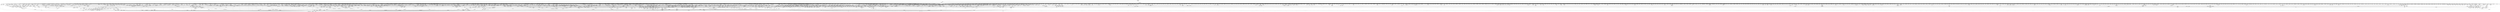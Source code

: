 digraph kerncollapsed {
    "anon_vma_interval_tree_post_update_vma" [color="black"];
    "do_raw_spin_lock_66" [color="black"];
    "__kern_my_cpu_offset_18" [color="black"];
    "list_del_init_5" [color="black"];
    "test_ti_thread_flag_10" [color="black"];
    "Indirect call131" [color="black"];
    "Indirect call63" [color="black"];
    "test_and_set_bit_lock.constprop.0" [color="black"];
    "kmap_atomic_1" [color="black"];
    "io_wq_worker_running" [color="black"];
    "__raw_spin_lock_15" [color="black"];
    "percpu_counter_set" [color="black"];
    "update_misfit_status" [color="black"];
    "__set_fixmap" [color="black"];
    "pcpu_unit_page_offset" [color="black"];
    "__kern_my_cpu_offset_60" [color="black"];
    "__raw_spin_lock_5" [color="black"];
    "mast_fill_bnode" [color="black"];
    "futex_q_unlock" [color="black"];
    "arch_local_irq_restore_2" [color="black"];
    "mas_wr_new_end" [color="black"];
    "__io_put_kbuf_list" [color="black"];
    "__wake_up_locked_key" [color="black"];
    "cpuhp_invoke_callback" [color="black"];
    "prepend_name" [color="black"];
    "Indirect call165" [color="black"];
    "ktime_get_real_ts64" [color="black"];
    "panic_smp_self_stop" [color="black"];
    "arch_local_irq_enable_2" [color="black"];
    "get_arm64_ftr_reg_nowarn" [color="black"];
    "mas_new_ma_node" [color="black"];
    "do_raw_spin_lock_117" [color="black"];
    "cpu_active" [color="black"];
    "anon_vma_interval_tree_iter_next" [color="black"];
    "__disable_irq" [color="black"];
    "add_nr_running" [color="black"];
    "__lock_timer" [color="black"];
    "timer_delete_sync" [color="black"];
    "thread_group_cputime" [color="black"];
    "tls_preserve_current_state" [color="black"];
    "tag_clear_highpage" [color="black"];
    "list_lru_add" [color="black"];
    "strscpy" [color="black"];
    "proto_memory_pcpu_drain" [color="black"];
    "IS_ERR_OR_NULL_3" [color="black"];
    "clear_inode" [color="black"];
    "system_supports_address_auth_1" [color="black"];
    "gup_must_unshare" [color="black"];
    "errseq_sample" [color="black"];
    "__raw_spin_lock_irq" [color="black"];
    "__kern_my_cpu_offset_42" [color="black"];
    "compact_lock_irqsave" [color="black"];
    "pvm_determine_end_from_reverse" [color="black"];
    "fasync_insert_entry" [color="black"];
    "timespec64_equal" [color="black"];
    "update_rq_clock" [color="black"];
    "this_cpu_has_cap" [color="black"];
    "pi_state_update_owner" [color="black"];
    "kthread_is_per_cpu" [color="black"];
    "__preempt_count_add.constprop.0_1" [color="black"];
    "__raw_spin_lock_24" [color="black"];
    "can_migrate_task" [color="black"];
    "clear_ti_thread_flag_5" [color="black"];
    "__cmpxchg_case_acq_32.constprop.0_17" [color="black"];
    "find_vm_area" [color="black"];
    "__set_close_on_exec.isra.0" [color="black"];
    "system_supports_mte" [color="black"];
    "get_next_ino" [color="black"];
    "__cmpxchg_case_mb_64_1" [color="black"];
    "io_poll_mark_cancelled" [color="black"];
    "folio_trylock_4" [color="black"];
    "__cmpxchg_case_rel_64" [color="black"];
    "init_timer_key" [color="black"];
    "Indirect call92" [color="black"];
    "smp_call_function_many" [color="black"];
    "llist_add_batch" [color="black"];
    "Indirect call10" [color="black"];
    "__raw_spin_lock_14" [color="black"];
    "load_unaligned_zeropad_1" [color="black"];
    "timer_reduce" [color="black"];
    "__raw_spin_trylock_4" [color="black"];
    "first_zones_zonelist" [color="black"];
    "Indirect call103" [color="black"];
    "__xchg_case_acq_64.isra.0" [color="black"];
    "cpumask_first_and" [color="black"];
    "__kmem_obj_info" [color="black"];
    "do_raw_spin_lock_26" [color="black"];
    "Indirect call111" [color="black"];
    "internal_add_timer" [color="black"];
    "hrtimer_cancel" [color="black"];
    "activate_task" [color="black"];
    "find_lock_task_mm" [color="black"];
    "crng_make_state" [color="black"];
    "mod_zone_page_state" [color="black"];
    "check_and_switch_context" [color="black"];
    "pageblock_skip_persistent" [color="black"];
    "access_ok_16" [color="black"];
    "Indirect call57" [color="black"];
    "__tlb_reset_range" [color="black"];
    "__hlist_del" [color="black"];
    "kernfs_leftmost_descendant" [color="black"];
    "__cmpxchg_case_acq_32.constprop.0_2" [color="black"];
    "gfp_pfmemalloc_allowed" [color="black"];
    "do_raw_spin_lock_87" [color="black"];
    "queued_write_lock_slowpath" [color="black"];
    "task_active_pid_ns" [color="black"];
    "rt_mutex_setprio" [color="black"];
    "device_links_read_lock" [color="black"];
    "release_thread" [color="black"];
    "ma_data_end" [color="black"];
    "noop_dirty_folio" [color="black"];
    "mas_wr_walk_index.isra.0" [color="black"];
    "wakeup_kswapd" [color="black"];
    "set_cpu_online" [color="black"];
    "wb_stat_error" [color="black"];
    "Indirect call125" [color="black"];
    "select_collect" [color="black"];
    "vma_iter_config" [color="black"];
    "kthread_probe_data" [color="black"];
    "do_csum" [color="black"];
    "arch_stack_walk" [color="black"];
    "iov_iter_revert" [color="black"];
    "fprop_reflect_period_percpu.isra.0" [color="black"];
    "__raw_spin_unlock_irq_23" [color="black"];
    "__count_vm_events_3" [color="black"];
    "folio_mapped_1" [color="black"];
    "tty_audit_fork" [color="black"];
    "should_failslab" [color="black"];
    "Indirect call177" [color="black"];
    "percpu_ref_put_many.constprop.0_1" [color="black"];
    "lazy_max_pages" [color="black"];
    "Indirect call95" [color="black"];
    "__raw_spin_lock_irqsave_44" [color="black"];
    "__raw_spin_lock_irq_6" [color="black"];
    "rcu_is_cpu_rrupt_from_idle" [color="black"];
    "__kern_my_cpu_offset_79" [color="black"];
    "radix_tree_iter_tag_clear" [color="black"];
    "osq_unlock" [color="black"];
    "__raw_spin_unlock_irq_36" [color="black"];
    "set_ti_thread_flag_5" [color="black"];
    "Indirect call96" [color="black"];
    "mte_zero_clear_page_tags" [color="black"];
    "rcu_segcblist_extract_done_cbs" [color="black"];
    "sock_inuse_add" [color="black"];
    "wake_up_klogd" [color="black"];
    "Indirect call137" [color="black"];
    "__xchg_case_64.constprop.0" [color="black"];
    "__pm_relax" [color="black"];
    "__raw_spin_unlock_irqrestore_2" [color="black"];
    "page_ref_add_1" [color="black"];
    "__raw_spin_lock_21" [color="black"];
    "folio_anon_vma" [color="black"];
    "io_run_local_work_continue" [color="black"];
    "strncmp" [color="black"];
    "__raw_read_lock.constprop.0_1" [color="black"];
    "cpu_online_3" [color="black"];
    "mas_wr_node_walk" [color="black"];
    "sched_post_fork" [color="black"];
    "__percpu_add_case_64_3" [color="black"];
    "folio_nr_pages_4" [color="black"];
    "kernel_init_pages" [color="black"];
    "mas_safe_pivot" [color="black"];
    "hlist_del_init_2" [color="black"];
    "Indirect call203" [color="black"];
    "set_kpti_asid_bits" [color="black"];
    "__raw_spin_lock_irq_7" [color="black"];
    "__init_swait_queue_head" [color="black"];
    "find_vma_prev" [color="black"];
    "kill_device" [color="black"];
    "__kern_my_cpu_offset_2" [color="black"];
    "mas_next_range" [color="black"];
    "__raw_spin_lock_18" [color="black"];
    "Indirect call161" [color="black"];
    "__wb_writeout_add" [color="black"];
    "Indirect call212" [color="black"];
    "get_file" [color="black"];
    "compound_order_1" [color="black"];
    "folio_lruvec_relock_irq.constprop.0" [color="black"];
    "set_tsk_need_resched" [color="black"];
    "__raw_spin_unlock_irqrestore_5" [color="black"];
    "get_pwq" [color="black"];
    "update_load_avg" [color="black"];
    "mask_irq" [color="black"];
    "__raw_spin_lock.constprop.0_2" [color="black"];
    "lockref_put_or_lock" [color="black"];
    "mutex_trylock" [color="black"];
    "cpu_util.constprop.0" [color="black"];
    "irqd_irq_disabled.isra.0" [color="black"];
    "set_ptes.constprop.0.isra.0_1" [color="black"];
    "netdev_start_xmit" [color="black"];
    "mmgrab_1" [color="black"];
    "__raise_softirq_irqoff" [color="black"];
    "Indirect call209" [color="black"];
    "__page_set_anon_rmap" [color="black"];
    "tlb_flush_1" [color="black"];
    "tag_get" [color="black"];
    "cpumask_and" [color="black"];
    "mas_set_height" [color="black"];
    "__raw_spin_lock_irqsave_22" [color="black"];
    "put_filesystem" [color="black"];
    "sb_clear_inode_writeback" [color="black"];
    "_compound_head" [color="black"];
    "need_active_balance" [color="black"];
    "convert_prio" [color="black"];
    "find_next_bit.constprop.0_8" [color="black"];
    "__raw_write_unlock_irq_4" [color="black"];
    "node_dirty_ok" [color="black"];
    "pte_to_swp_entry" [color="black"];
    "__printk_safe_enter" [color="black"];
    "exit_rcu" [color="black"];
    "folio_unlock" [color="black"];
    "new_context" [color="black"];
    "__raw_spin_lock_irqsave.constprop.0_9" [color="black"];
    "Indirect call158" [color="black"];
    "system_supports_tlb_range_1" [color="black"];
    "kernfs_release_file.part.0.isra.0" [color="black"];
    "task_rq_lock" [color="black"];
    "__wake_up_parent" [color="black"];
    "__pi_strlen" [color="black"];
    "path_get" [color="black"];
    "mod_node_page_state" [color="black"];
    "__remove_hrtimer" [color="black"];
    "dl_set_overload.part.0" [color="black"];
    "__wb_update_bandwidth.constprop.0" [color="black"];
    "kthread_data" [color="black"];
    "pcpu_chunk_populated" [color="black"];
    "xas_next_entry" [color="black"];
    "__raw_spin_unlock_irqrestore_1" [color="black"];
    "__add_wait_queue" [color="black"];
    "__raw_spin_lock_irqsave_25" [color="black"];
    "cpu_clock_sample_group" [color="black"];
    "Indirect call37" [color="black"];
    "find_worker_executing_work" [color="black"];
    "prepend" [color="black"];
    "Indirect call43" [color="black"];
    "is_migration_entry" [color="black"];
    "next_mnt" [color="black"];
    "folio_nr_pages_3" [color="black"];
    "virt_to_head_page.isra.0" [color="black"];
    "synchronize_rcu.part.0" [color="black"];
    "Indirect call17" [color="black"];
    "mab_shift_right" [color="black"];
    "Indirect call133" [color="black"];
    "folio_mapped" [color="black"];
    "cpu_switch_to" [color="black"];
    "Indirect call154" [color="black"];
    "xas_error.isra.0" [color="black"];
    "copy_from_kernel_nofault" [color="black"];
    "do_raw_spin_lock_10" [color="black"];
    "clear_ti_thread_flag_8" [color="black"];
    "__raw_spin_lock_irqsave_51" [color="black"];
    "Indirect call186" [color="black"];
    "queued_read_lock.constprop.0" [color="black"];
    "console_srcu_read_lock" [color="black"];
    "clear_ti_thread_flag_3" [color="black"];
    "device_match_devt" [color="black"];
    "do_raw_spin_lock_42" [color="black"];
    "tlb_remove_table_sync_one" [color="black"];
    "get_pfnblock_flags_mask" [color="black"];
    "compound_order" [color="black"];
    "find_alive_thread.isra.0" [color="black"];
    "pcpu_chunk_refresh_hint" [color="black"];
    "ttwu_do_activate.constprop.0" [color="black"];
    "Indirect call23" [color="black"];
    "simple_xattr_space" [color="black"];
    "__kern_my_cpu_offset_6" [color="black"];
    "prep_compound_page" [color="black"];
    "pte_offset_kernel.isra.0" [color="black"];
    "Indirect call40" [color="black"];
    "to_kthread" [color="black"];
    "cpu_timer_task_rcu" [color="black"];
    "Indirect call34" [color="black"];
    "membarrier_update_current_mm" [color="black"];
    "tag_clear" [color="black"];
    "redirty_tail_locked" [color="black"];
    "__raw_spin_lock_irqsave_18" [color="black"];
    "__isolate_free_page" [color="black"];
    "try_check_zero" [color="black"];
    "pagefault_disable" [color="black"];
    "__mutex_remove_waiter" [color="black"];
    "Indirect call19" [color="black"];
    "mas_state_walk" [color="black"];
    "__get_cpu_fpsimd_context" [color="black"];
    "sk_mem_reclaim" [color="black"];
    "__kern_my_cpu_offset_55" [color="black"];
    "xas_pause" [color="black"];
    "dput_to_list" [color="black"];
    "io_req_defer_failed" [color="black"];
    "arch_get_random_longs" [color="black"];
    "__raw_spin_lock_34" [color="black"];
    "__dl_clear_params" [color="black"];
    "netlink_unlock_table" [color="black"];
    "inc_rlimit_ucounts" [color="black"];
    "__raw_spin_lock_irqsave_29" [color="black"];
    "Indirect call169" [color="black"];
    "find_next_bit.constprop.0_21" [color="black"];
    "get_cred_1" [color="black"];
    "__kern_my_cpu_offset_14" [color="black"];
    "eventfd_signal_mask" [color="black"];
    "get_state_synchronize_rcu_full" [color="black"];
    "__raw_spin_lock_12" [color="black"];
    "cpus_share_cache" [color="black"];
    "Indirect call27" [color="black"];
    "inode_io_list_move_locked" [color="black"];
    "Indirect call94" [color="black"];
    "__rb_erase_color" [color="black"];
    "find_first_bit_6" [color="black"];
    "__irq_put_desc_unlock" [color="black"];
    "__kern_my_cpu_offset_62" [color="black"];
    "__timer_delete" [color="black"];
    "node_tag_clear" [color="black"];
    "collect_posix_cputimers" [color="black"];
    "set_swapper_pgd" [color="black"];
    "get_state_synchronize_rcu" [color="black"];
    "__clear_open_fd" [color="black"];
    "ktime_get_real_seconds" [color="black"];
    "post_init_entity_util_avg" [color="black"];
    "lookup_mountpoint" [color="black"];
    "Indirect call191" [color="black"];
    "folio_activate_fn" [color="black"];
    "pcpu_update_empty_pages" [color="black"];
    "virt_to_slab" [color="black"];
    "__kern_my_cpu_offset_71" [color="black"];
    "ptrauth_keys_install_user" [color="black"];
    "do_raw_spin_lock.constprop.0_14" [color="black"];
    "find_next_bit_18" [color="black"];
    "__raw_spin_lock_32" [color="black"];
    "__percpu_add_case_32_1" [color="black"];
    "copyin" [color="black"];
    "slab_is_available" [color="black"];
    "atomic_notifier_call_chain" [color="black"];
    "pde_subdir_first" [color="black"];
    "data_check_size" [color="black"];
    "PageMovable" [color="black"];
    "__raw_spin_lock" [color="black"];
    "__irq_startup" [color="black"];
    "__dl_add" [color="black"];
    "system_supports_generic_auth" [color="black"];
    "io_prep_async_link" [color="black"];
    "__wake_up_common_lock" [color="black"];
    "do_raw_spin_lock_7" [color="black"];
    "audit_gid_comparator" [color="black"];
    "signal_pending_state_1" [color="black"];
    "mte_destroy_descend.constprop.0" [color="black"];
    "__raw_spin_lock_16" [color="black"];
    "prb_final_commit" [color="black"];
    "Indirect call70" [color="black"];
    "Indirect call188" [color="black"];
    "__raw_spin_unlock_irq.constprop.0_2" [color="black"];
    "mas_prev_range" [color="black"];
    "rcu_is_watching" [color="black"];
    "Indirect call143" [color="black"];
    "chacha_block_generic" [color="black"];
    "rb_first" [color="black"];
    "update_rt_rq_load_avg" [color="black"];
    "update_curr" [color="black"];
    "__fswab32_10" [color="black"];
    "sk_memory_allocated_sub" [color="black"];
    "Indirect call167" [color="black"];
    "task_join_group_stop" [color="black"];
    "freezing_slow_path" [color="black"];
    "rb_erase" [color="black"];
    "do_raw_spin_lock" [color="black"];
    "vma_interval_tree_augment_propagate" [color="black"];
    "find_mergeable_anon_vma" [color="black"];
    "calc_delta_fair" [color="black"];
    "page_ref_inc_6" [color="black"];
    "__raw_spin_unlock_irqrestore_21" [color="black"];
    "Indirect call193" [color="black"];
    "clear_nonspinnable" [color="black"];
    "test_ti_thread_flag_7" [color="black"];
    "__percpu_add_case_32_3" [color="black"];
    "skb_queue_tail" [color="black"];
    "set_next_entity" [color="black"];
    "__raw_spin_unlock_irq_21" [color="black"];
    "__percpu_add_case_64_4" [color="black"];
    "is_subdir" [color="black"];
    "Indirect call115" [color="black"];
    "zone_page_state_snapshot.constprop.0" [color="black"];
    "post_alloc_hook" [color="black"];
    "io_poll_add_hash" [color="black"];
    "do_raw_spin_lock_48" [color="black"];
    "rcu_poll_gp_seq_end" [color="black"];
    "move_linked_works" [color="black"];
    "irq_chip_retrigger_hierarchy" [color="black"];
    "__kern_my_cpu_offset_38" [color="black"];
    "mte_sync_tags" [color="black"];
    "filemap_release_folio" [color="black"];
    "unlock_page" [color="black"];
    "__raw_spin_unlock_irq_29" [color="black"];
    "srcu_gp_start" [color="black"];
    "__raw_spin_unlock_bh.constprop.0" [color="black"];
    "__ipi_send_mask" [color="black"];
    "__cmpxchg_case_rel_32" [color="black"];
    "mas_pop_node" [color="black"];
    "extract_entropy.constprop.0" [color="black"];
    "netlink_overrun" [color="black"];
    "Indirect call124" [color="black"];
    "init_completion" [color="black"];
    "arch_get_random_seed_longs" [color="black"];
    "find_vma" [color="black"];
    "__kern_my_cpu_offset_21" [color="black"];
    "io_cancel_req_match" [color="black"];
    "cpumask_any_and_distribute" [color="black"];
    "node_page_state_add" [color="black"];
    "__cmpxchg_case_mb_64_4" [color="black"];
    "mutex_can_spin_on_owner" [color="black"];
    "Indirect call168" [color="black"];
    "set_pageblock_migratetype" [color="black"];
    "Indirect call176" [color="black"];
    "filemap_check_errors" [color="black"];
    "folio_size_2" [color="black"];
    "pfn_valid_1" [color="black"];
    "min_deadline_cb_rotate" [color="black"];
    "__cmpxchg_case_acq_32.constprop.0_8" [color="black"];
    "find_next_bit_11" [color="black"];
    "Indirect call122" [color="black"];
    "__count_vm_events_1" [color="black"];
    "__fprop_add_percpu" [color="black"];
    "access_ok_2" [color="black"];
    "space_used" [color="black"];
    "__raw_spin_lock_irqsave_7" [color="black"];
    "sched_clock" [color="black"];
    "__raw_spin_lock_6" [color="black"];
    "csum_block_add_ext" [color="black"];
    "mnt_set_mountpoint" [color="black"];
    "__futex_unqueue" [color="black"];
    "ep_clear_and_put" [color="black"];
    "mte_set_pivot" [color="black"];
    "__kern_my_cpu_offset_4" [color="black"];
    "__do_once_start" [color="black"];
    "__mod_node_page_state" [color="black"];
    "xas_reload" [color="black"];
    "sched_clock_cpu" [color="black"];
    "Indirect call60" [color="black"];
    "__fprop_add_percpu_max" [color="black"];
    "__next_zones_zonelist" [color="black"];
    "__cmpxchg_case_acq_32.constprop.0_1" [color="black"];
    "security_current_getsecid_subj" [color="black"];
    "sock_flag_3" [color="black"];
    "set_ptes.constprop.0.isra.0" [color="black"];
    "__raw_spin_lock_62" [color="black"];
    "__skb_flow_get_ports" [color="black"];
    "put_ldops.constprop.0" [color="black"];
    "expand" [color="black"];
    "arch_teardown_dma_ops" [color="black"];
    "do_raw_spin_lock_15" [color="black"];
    "do_raw_spin_lock_35" [color="black"];
    "do_raw_spin_lock_61" [color="black"];
    "page_ref_inc_3" [color="black"];
    "replace_mark_chunk" [color="black"];
    "__raw_spin_lock_20" [color="black"];
    "Indirect call107" [color="black"];
    "__raw_spin_unlock_irqrestore_12" [color="black"];
    "anon_vma_interval_tree_insert" [color="black"];
    "cpumask_subset" [color="black"];
    "first_zones_zonelist_1" [color="black"];
    "ptep_set_access_flags" [color="black"];
    "del_page_from_free_list" [color="black"];
    "mas_find_setup.constprop.0" [color="black"];
    "pm_runtime_deactivate_timer" [color="black"];
    "workingset_refault" [color="black"];
    "Indirect call74" [color="black"];
    "__raw_spin_lock_irqsave.constprop.0_3" [color="black"];
    "__kern_my_cpu_offset_44" [color="black"];
    "do_raw_spin_lock_47" [color="black"];
    "fsnotify_grab_connector" [color="black"];
    "radix_tree_load_root" [color="black"];
    "rb_prev" [color="black"];
    "rcu_start_this_gp" [color="black"];
    "Indirect call75" [color="black"];
    "dl_task_is_earliest_deadline" [color="black"];
    "security_inode_init_security_anon" [color="black"];
    "__raw_spin_lock_3" [color="black"];
    "do_raw_spin_lock_43" [color="black"];
    "__list_del_entry_2" [color="black"];
    "dev_pm_disable_wake_irq_check" [color="black"];
    "do_raw_spin_lock_116" [color="black"];
    "do_raw_spin_lock_93" [color="black"];
    "inode_to_bdi" [color="black"];
    "__raw_spin_lock_irqsave.constprop.0_8" [color="black"];
    "__wait_on_bit" [color="black"];
    "rb_next" [color="black"];
    "fast_dput" [color="black"];
    "strcspn" [color="black"];
    "prepend_path" [color="black"];
    "skb_frag_ref" [color="black"];
    "add_wait_queue_exclusive" [color="black"];
    "__wake_up_common" [color="black"];
    "__flush_tlb_kernel_pgtable" [color="black"];
    "find_next_bit_7" [color="black"];
    "sched_cgroup_fork" [color="black"];
    "_compound_head_2" [color="black"];
    "gup_signal_pending" [color="black"];
    "sock_rfree" [color="black"];
    "__local_bh_enable_ip" [color="black"];
    "should_zap_page" [color="black"];
    "__raw_spin_lock_22" [color="black"];
    "__percpu_add_case_64_2" [color="black"];
    "sock_flag_1" [color="black"];
    "__kern_my_cpu_offset_52" [color="black"];
    "free_vmap_area_rb_augment_cb_propagate" [color="black"];
    "local_cpu_stop" [color="black"];
    "find_unlink_vmap_area" [color="black"];
    "hrtimer_active" [color="black"];
    "Indirect call62" [color="black"];
    "pm_qos_update_flags" [color="black"];
    "__kern_my_cpu_offset_47" [color="black"];
    "io_wq_exit_start" [color="black"];
    "blake2s.constprop.0" [color="black"];
    "timer_delete_hook" [color="black"];
    "rcu_segcblist_add_len" [color="black"];
    "do_softirq_own_stack" [color="black"];
    "Indirect call156" [color="black"];
    "memmove" [color="black"];
    "security_secid_to_secctx" [color="black"];
    "Indirect call79" [color="black"];
    "copy_user_highpage" [color="black"];
    "Indirect call82" [color="black"];
    "put_cpu_fpsimd_context" [color="black"];
    "Indirect call109" [color="black"];
    "do_raw_spin_lock.constprop.0_3" [color="black"];
    "__dl_sub" [color="black"];
    "lock_parent" [color="black"];
    "fsnotify_detach_connector_from_object" [color="black"];
    "slab_want_init_on_alloc" [color="black"];
    "arch_local_irq_save_3" [color="black"];
    "folio_size" [color="black"];
    "drain_pages_zone" [color="black"];
    "fill_contig_page_info" [color="black"];
    "do_raw_spin_lock_14" [color="black"];
    "security_release_secctx" [color="black"];
    "cpudl_set" [color="black"];
    "fpsimd_save" [color="black"];
    "wb_dirty_limits" [color="black"];
    "futex_top_waiter" [color="black"];
    "audit_mark_compare" [color="black"];
    "find_first_bit_3" [color="black"];
    "do_raw_spin_lock.constprop.0_7" [color="black"];
    "copy_page" [color="black"];
    "list_del_init" [color="black"];
    "__update_min_deadline" [color="black"];
    "__kern_my_cpu_offset_91" [color="black"];
    "task_pid_vnr_1" [color="black"];
    "__reuseport_detach_sock.isra.0" [color="black"];
    "pte_to_swp_entry_2" [color="black"];
    "smp_call_function_single" [color="black"];
    "system_supports_tlb_range" [color="black"];
    "ktime_get_with_offset" [color="black"];
    "do_raw_spin_lock_32" [color="black"];
    "__raw_spin_unlock_irq" [color="black"];
    "class_raw_spinlock_irqsave_destructor" [color="black"];
    "wp_page_reuse" [color="black"];
    "task_clear_jobctl_trapping" [color="black"];
    "find_vmap_area" [color="black"];
    "qdisc_maybe_clear_missed" [color="black"];
    "lock_mnt_tree" [color="black"];
    "lockref_put_return" [color="black"];
    "__raw_spin_lock_28" [color="black"];
    "get_arm64_ftr_reg" [color="black"];
    "__rt_mutex_futex_trylock" [color="black"];
    "Indirect call18" [color="black"];
    "pcpu_next_fit_region.constprop.0" [color="black"];
    "page_ref_inc_2" [color="black"];
    "spin_lock_irqsave_check_contention" [color="black"];
    "pmd_install" [color="black"];
    "__raw_spin_lock_irqsave_3" [color="black"];
    "se_weight.isra.0" [color="black"];
    "task_sigpending_1" [color="black"];
    "sock_rmem_free" [color="black"];
    "desc_read" [color="black"];
    "__kern_my_cpu_offset_56" [color="black"];
    "__mnt_is_readonly" [color="black"];
    "__cmpxchg_case_acq_32.constprop.0_12" [color="black"];
    "__raw_spin_unlock_irqrestore.constprop.0_2" [color="black"];
    "get_new_cred" [color="black"];
    "Indirect call130" [color="black"];
    "mte_copy_page_tags" [color="black"];
    "post_ttbr_update_workaround" [color="black"];
    "list_move_tail" [color="black"];
    "Indirect call25" [color="black"];
    "Indirect call71" [color="black"];
    "do_raw_spin_lock_52" [color="black"];
    "mtree_range_walk" [color="black"];
    "__futex_queue" [color="black"];
    "arch_local_irq_restore" [color="black"];
    "__raw_spin_lock_27" [color="black"];
    "percpu_ref_noop_confirm_switch" [color="black"];
    "pcpu_post_unmap_tlb_flush" [color="black"];
    "_find_next_and_bit" [color="black"];
    "Indirect call46" [color="black"];
    "allow_direct_reclaim" [color="black"];
    "xas_clear_mark" [color="black"];
    "do_raw_spin_lock_5" [color="black"];
    "io_poll_find.constprop.0" [color="black"];
    "local_bh_enable" [color="black"];
    "vma_is_secretmem" [color="black"];
    "qdisc_qstats_cpu_qlen_inc" [color="black"];
    "pm_ops_is_empty" [color="black"];
    "find_next_bit.constprop.0_11" [color="black"];
    "__kern_my_cpu_offset_80" [color="black"];
    "qdisc_run_begin" [color="black"];
    "__kern_my_cpu_offset_133" [color="black"];
    "do_raw_spin_lock_31" [color="black"];
    "cpudl_heapify_up" [color="black"];
    "prepare_to_wait" [color="black"];
    "__set_task_special" [color="black"];
    "task_sched_runtime" [color="black"];
    "task_work_cancel_match" [color="black"];
    "_copy_from_iter" [color="black"];
    "read_seqbegin.constprop.0" [color="black"];
    "Indirect call77" [color="black"];
    "get_mm_exe_file" [color="black"];
    "wb_has_dirty_io" [color="black"];
    "__raw_write_unlock_irq_5" [color="black"];
    "__task_will_free_mem" [color="black"];
    "maybe_mkwrite.isra.0" [color="black"];
    "vma_interval_tree_iter_first" [color="black"];
    "signal_set_stop_flags" [color="black"];
    "arm64_kernel_unmapped_at_el0_2" [color="black"];
    "do_kernel_restart" [color="black"];
    "queued_read_unlock.constprop.0_2" [color="black"];
    "__dev_pm_qos_resume_latency" [color="black"];
    "kernfs_name_hash" [color="black"];
    "kill_super_notify" [color="black"];
    "pmd_offset.isra.0_1" [color="black"];
    "mte_clear_page_tags" [color="black"];
    "__kern_my_cpu_offset_67" [color="black"];
    "move_freelist_tail" [color="black"];
    "io_acct_run_queue" [color="black"];
    "io_fill_cqe_aux" [color="black"];
    "llist_reverse_order" [color="black"];
    "__raw_spin_lock_46" [color="black"];
    "page_vma_mapped_walk_done_1" [color="black"];
    "__percpu_add_case_64" [color="black"];
    "llist_del_first" [color="black"];
    "Indirect call189" [color="black"];
    "set_ti_thread_flag_4" [color="black"];
    "current_is_kswapd" [color="black"];
    "posix_cputimers_group_init" [color="black"];
    "__raw_spin_lock_42" [color="black"];
    "vma_interval_tree_iter_next" [color="black"];
    "__raw_read_unlock.constprop.0" [color="black"];
    "memchr" [color="black"];
    "Indirect call132" [color="black"];
    "put_dec" [color="black"];
    "kernfs_next_descendant_post" [color="black"];
    "set_next_task" [color="black"];
    "mas_wr_walk" [color="black"];
    "kmsg_dump" [color="black"];
    "__page_cache_release" [color="black"];
    "__raw_read_unlock.constprop.0_6" [color="black"];
    "percpu_ref_get_many" [color="black"];
    "folio_evictable_1" [color="black"];
    "peernet2id" [color="black"];
    "get_task_exe_file" [color="black"];
    "raw_spin_rq_unlock" [color="black"];
    "futex_hb_waiters_dec" [color="black"];
    "__rb_change_child.constprop.0" [color="black"];
    "exit_oom_victim" [color="black"];
    "is_current_pgrp_orphaned" [color="black"];
    "cd_forget" [color="black"];
    "__cmpwait_case_32" [color="black"];
    "test_ti_thread_flag_1" [color="black"];
    "try_grab_page" [color="black"];
    "smp_call_function" [color="black"];
    "do_raw_spin_lock_18" [color="black"];
    "desc_read_finalized_seq" [color="black"];
    "__to_kthread" [color="black"];
    "mm_counter" [color="black"];
    "do_raw_spin_lock_12" [color="black"];
    "mas_wr_walk_descend" [color="black"];
    "pcpu_next_md_free_region" [color="black"];
    "dl_clear_overload.part.0" [color="black"];
    "Indirect call106" [color="black"];
    "update_dl_rq_load_avg" [color="black"];
    "kick_process" [color="black"];
    "__raw_spin_lock_irqsave_41" [color="black"];
    "folio_wake_bit" [color="black"];
    "Indirect call51" [color="black"];
    "tty_port_kopened" [color="black"];
    "Indirect call192" [color="black"];
    "Indirect call136" [color="black"];
    "radix_tree_lookup" [color="black"];
    "list_splice_tail_init" [color="black"];
    "mte_dead_leaves.constprop.0" [color="black"];
    "list_del_2" [color="black"];
    "d_lru_del" [color="black"];
    "detach_if_pending" [color="black"];
    "__percpu_add_case_64_6" [color="black"];
    "Indirect call84" [color="black"];
    "bsearch" [color="black"];
    "tcp_get_info_chrono_stats" [color="black"];
    "Indirect call6" [color="black"];
    "__irq_domain_activate_irq" [color="black"];
    "__rt_mutex_slowtrylock" [color="black"];
    "__attach_to_pi_owner" [color="black"];
    "do_raw_spin_lock.constprop.0_10" [color="black"];
    "io_poll_remove_entry" [color="black"];
    "__raw_spin_lock_31" [color="black"];
    "count_vm_events" [color="black"];
    "lru_note_cost" [color="black"];
    "Indirect call87" [color="black"];
    "arch_local_irq_save_1" [color="black"];
    "folio_evictable" [color="black"];
    "rpm_check_suspend_allowed" [color="black"];
    "__mnt_want_write" [color="black"];
    "sk_error_report" [color="black"];
    "Indirect call173" [color="black"];
    "Indirect call90" [color="black"];
    "rwsem_spin_on_owner" [color="black"];
    "do_raw_spin_lock_41" [color="black"];
    "Indirect call45" [color="black"];
    "arm_smccc_1_1_get_conduit" [color="black"];
    "do_raw_spin_lock_72" [color="black"];
    "fsnotify_free_mark" [color="black"];
    "rcu_cblist_dequeue" [color="black"];
    "__raw_spin_lock_irq_43" [color="black"];
    "do_raw_spin_lock.constprop.0_6" [color="black"];
    "fpsimd_thread_switch" [color="black"];
    "__percpu_add_return_case_32_1" [color="black"];
    "vm_stat_account" [color="black"];
    "find_later_rq" [color="black"];
    "__raw_spin_unlock_irqrestore_17" [color="black"];
    "mab_calc_split" [color="black"];
    "Indirect call3" [color="black"];
    "osq_lock" [color="black"];
    "gup_folio_next" [color="black"];
    "__raw_spin_lock_irqsave_52" [color="black"];
    "page_ref_dec_and_test_1" [color="black"];
    "req_set_fail" [color="black"];
    "pfn_swap_entry_to_page" [color="black"];
    "xas_set_order.part.0" [color="black"];
    "__wake_up_bit" [color="black"];
    "mab_mas_cp" [color="black"];
    "strchr" [color="black"];
    "do_raw_spin_lock_51" [color="black"];
    "pm_runtime_get_noresume" [color="black"];
    "mte_dead_walk" [color="black"];
    "rwsem_set_nonspinnable" [color="black"];
    "cpu_online_2" [color="black"];
    "auditd_test_task" [color="black"];
    "do_raw_spin_lock_3" [color="black"];
    "xas_not_node" [color="black"];
    "__percpu_add_case_32_13" [color="black"];
    "oom_badness" [color="black"];
    "zone_page_state_add" [color="black"];
    "ma_slots" [color="black"];
    "Indirect call5" [color="black"];
    "timekeeping_get_ns" [color="black"];
    "dequeue_task" [color="black"];
    "__clear_close_on_exec.isra.0" [color="black"];
    "__raw_spin_unlock_irqrestore_29" [color="black"];
    "__xchg_case_mb_64.constprop.0_2" [color="black"];
    "__cmpxchg_case_mb_32_8" [color="black"];
    "dev_to_swnode" [color="black"];
    "Indirect call211" [color="black"];
    "__flush_tlb_page_nosync" [color="black"];
    "Indirect call28" [color="black"];
    "inode_lru_list_del" [color="black"];
    "__raw_spin_lock_irq.constprop.0_2" [color="black"];
    "task_call_func" [color="black"];
    "__cmpxchg_case_acq_32_2" [color="black"];
    "do_raw_spin_lock_25" [color="black"];
    "__radix_tree_lookup" [color="black"];
    "find_next_zero_bit_1" [color="black"];
    "__xchg_case_mb_64.constprop.0_3" [color="black"];
    "rcu_segcblist_enqueue" [color="black"];
    "Indirect call12" [color="black"];
    "tk_clock_read" [color="black"];
    "fpsimd_flush_task_state" [color="black"];
    "Indirect call157" [color="black"];
    "Indirect call112" [color="black"];
    "do_softirq" [color="black"];
    "folio_trylock_2" [color="black"];
    "__raw_spin_unlock_irq_17" [color="black"];
    "_task_util_est" [color="black"];
    "Indirect call210" [color="black"];
    "rt_mutex_init_proxy_locked" [color="black"];
    "__nr_to_section" [color="black"];
    "__raw_spin_lock_irq_11" [color="black"];
    "hrtimer_start_expires" [color="black"];
    "rcu_segcblist_advance" [color="black"];
    "__raw_write_lock_irq.constprop.0" [color="black"];
    "Indirect call78" [color="black"];
    "__percpu_add_case_32_15" [color="black"];
    "__raw_spin_lock_irqsave" [color="black"];
    "fsnotify_group_assert_locked" [color="black"];
    "__cmpxchg_case_acq_32.constprop.0_7" [color="black"];
    "__raw_spin_unlock_irqrestore_11" [color="black"];
    "rcu_seq_end_1" [color="black"];
    "io_timeout_extract" [color="black"];
    "__cmpwait_case_32_3" [color="black"];
    "rcu_exp_need_qs" [color="black"];
    "irq_disable" [color="black"];
    "do_raw_spin_lock_29" [color="black"];
    "security_d_instantiate" [color="black"];
    "lockref_get_not_zero" [color="black"];
    "get_work_pwq" [color="black"];
    "__raw_spin_lock_irqsave_34" [color="black"];
    "Indirect call153" [color="black"];
    "dl_bw_of" [color="black"];
    "dev_driver_string" [color="black"];
    "pagefault_enable_1" [color="black"];
    "__percpu_add_case_32_8" [color="black"];
    "copy_highpage" [color="black"];
    "__sync_icache_dcache" [color="black"];
    "list_del_init_3" [color="black"];
    "Indirect call8" [color="black"];
    "__printk_cpu_sync_wait" [color="black"];
    "mas_prev" [color="black"];
    "do_raw_spin_lock_37" [color="black"];
    "__anon_vma_interval_tree_subtree_search" [color="black"];
    "mod_zone_state" [color="black"];
    "prb_read_valid" [color="black"];
    "__attach_mnt" [color="black"];
    "copy_fd_bitmaps" [color="black"];
    "Indirect call15" [color="black"];
    "desc_make_reusable" [color="black"];
    "is_valid_gup_args" [color="black"];
    "rb_insert_color_cached" [color="black"];
    "Indirect call67" [color="black"];
    "rcu_segcblist_ready_cbs" [color="black"];
    "try_to_take_rt_mutex" [color="black"];
    "mas_bulk_rebalance" [color="black"];
    "kmalloc_size_roundup" [color="black"];
    "Indirect call114" [color="black"];
    "arch_send_call_function_single_ipi" [color="black"];
    "workingset_eviction" [color="black"];
    "Indirect call53" [color="black"];
    "io_should_retry_thread" [color="black"];
    "arch_local_irq_save_4" [color="black"];
    "mas_leaf_max_gap" [color="black"];
    "do_raw_spin_lock_63" [color="black"];
    "number" [color="black"];
    "__cmpxchg_case_acq_32.constprop.0_15" [color="black"];
    "mas_find_child" [color="black"];
    "Indirect call201" [color="black"];
    "do_raw_spin_lock_118" [color="black"];
    "d_flags_for_inode" [color="black"];
    "will_become_orphaned_pgrp" [color="black"];
    "fprop_fraction_percpu" [color="black"];
    "Indirect call73" [color="black"];
    "__pi_memcmp" [color="black"];
    "Indirect call104" [color="black"];
    "__skb_checksum" [color="black"];
    "mm_trace_rss_stat" [color="black"];
    "__set_open_fd" [color="black"];
    "memblock_is_map_memory" [color="black"];
    "Indirect call102" [color="black"];
    "__raw_spin_lock_54" [color="black"];
    "test_ti_thread_flag_21" [color="black"];
    "irq_set_thread_affinity" [color="black"];
    "Indirect call14" [color="black"];
    "pcpu_chunk_slot" [color="black"];
    "vm_commit_limit" [color="black"];
    "__kern_my_cpu_offset_19" [color="black"];
    "__free_one_page" [color="black"];
    "__xas_next" [color="black"];
    "Indirect call2" [color="black"];
    "update_cached_migrate" [color="black"];
    "io_file_get_flags" [color="black"];
    "timer_delete" [color="black"];
    "task_set_jobctl_pending" [color="black"];
    "test_ti_thread_flag_22" [color="black"];
    "percpu_counter_add_batch" [color="black"];
    "Indirect call116" [color="black"];
    "__refcount_add.constprop.0_6" [color="black"];
    "__pfn_to_section" [color="black"];
    "cpumask_intersects.constprop.0_1" [color="black"];
    "find_next_and_bit.constprop.0" [color="black"];
    "find_last_bit" [color="black"];
    "do_raw_spin_lock_36" [color="black"];
    "jiffies_to_usecs" [color="black"];
    "__raw_spin_unlock_irqrestore_33" [color="black"];
    "__raw_spin_lock_irq.constprop.0_1" [color="black"];
    "update_blocked_averages" [color="black"];
    "__kern_my_cpu_offset_77" [color="black"];
    "access_ok_12" [color="black"];
    "__raw_spin_lock_43" [color="black"];
    "sub_running_bw.isra.0" [color="black"];
    "__percpu_add_case_64_1" [color="black"];
    "reusable_anon_vma" [color="black"];
    "skb_headers_offset_update" [color="black"];
    "__raw_spin_lock_2" [color="black"];
    "test_tsk_need_resched" [color="black"];
    "rt_mutex_top_waiter" [color="black"];
    "hrtimer_sleeper_start_expires" [color="black"];
    "irq_domain_activate_irq" [color="black"];
    "slab_want_init_on_free" [color="black"];
    "__disable_irq_nosync" [color="black"];
    "eth_type_vlan" [color="black"];
    "mas_parent_type" [color="black"];
    "prepend_char" [color="black"];
    "__kern_my_cpu_offset_17" [color="black"];
    "workingset_update_node" [color="black"];
    "xa_find_after" [color="black"];
    "copy_thread" [color="black"];
    "do_raw_spin_lock_33" [color="black"];
    "test_taint" [color="black"];
    "Indirect call76" [color="black"];
    "Indirect call44" [color="black"];
    "folio_invalidate" [color="black"];
    "mas_data_end" [color="black"];
    "page_ref_add" [color="black"];
    "do_raw_spin_lock_13" [color="black"];
    "mapping_shrinkable" [color="black"];
    "num_other_online_cpus" [color="black"];
    "xas_error.isra.0_1" [color="black"];
    "__raw_spin_unlock_irq_19" [color="black"];
    "update_group_capacity" [color="black"];
    "ttwu_queue_wakelist" [color="black"];
    "plist_add" [color="black"];
    "Indirect call0" [color="black"];
    "mmget" [color="black"];
    "cpumask_next.constprop.0" [color="black"];
    "skb_tailroom" [color="black"];
    "__kern_my_cpu_offset_24" [color="black"];
    "pud_set_huge" [color="black"];
    "skb_cloned" [color="black"];
    "mas_ascend" [color="black"];
    "__kern_my_cpu_offset_53" [color="black"];
    "__hrtimer_get_next_event" [color="black"];
    "folio_mapped_2" [color="black"];
    "global_dirtyable_memory" [color="black"];
    "hrtimer_reprogram.constprop.0" [color="black"];
    "__raw_spin_lock.constprop.0" [color="black"];
    "clear_ti_thread_flag_4" [color="black"];
    "io_acct_cancel_pending_work" [color="black"];
    "group_classify" [color="black"];
    "io_wq_cancel_pending_work" [color="black"];
    "__percpu_add_case_32_2" [color="black"];
    "Indirect call204" [color="black"];
    "Indirect call148" [color="black"];
    "retain_dentry" [color="black"];
    "__rpm_get_callback" [color="black"];
    "__raw_spin_lock_irq_32" [color="black"];
    "__bitmap_clear" [color="black"];
    "__wake_up_sync_key" [color="black"];
    "__raw_spin_lock_irq_5" [color="black"];
    "ktime_get_mono_fast_ns" [color="black"];
    "rt_mutex_futex_trylock" [color="black"];
    "task_pid_vnr" [color="black"];
    "__cmpxchg_case_mb_32_3" [color="black"];
    "get_random_bytes" [color="black"];
    "__raw_spin_lock_irqsave_15" [color="black"];
    "flush_dcache_folio" [color="black"];
    "check_vma_flags" [color="black"];
    "hrtimer_forward" [color="black"];
    "generic_exec_single" [color="black"];
    "__cmpxchg_case_mb_32_13" [color="black"];
    "no_blink" [color="black"];
    "netdev_name" [color="black"];
    "__raw_spin_lock_irqsave.constprop.0_1" [color="black"];
    "Indirect call163" [color="black"];
    "Indirect call205" [color="black"];
    "dcache_clean_pou" [color="black"];
    "__raw_spin_lock_irq_20" [color="black"];
    "next_online_pgdat" [color="black"];
    "kobj_ns_ops" [color="black"];
    "console_is_usable" [color="black"];
    "current_wq_worker" [color="black"];
    "extfrag_for_order" [color="black"];
    "set_task_cpu" [color="black"];
    "__init_rwsem" [color="black"];
    "skb_pfmemalloc" [color="black"];
    "netlink_lock_table" [color="black"];
    "Indirect call119" [color="black"];
    "__gfp_pfmemalloc_flags" [color="black"];
    "__put_unused_fd" [color="black"];
    "__raw_spin_lock_irqsave_32" [color="black"];
    "__skb_set_length_1" [color="black"];
    "Indirect call68" [color="black"];
    "raw_spin_rq_lock" [color="black"];
    "Indirect call155" [color="black"];
    "Indirect call199" [color="black"];
    "__kern_my_cpu_offset_36" [color="black"];
    "next_signal" [color="black"];
    "dl_bw_cpus" [color="black"];
    "dequeue_load_avg" [color="black"];
    "workingset_activation" [color="black"];
    "tty_name" [color="black"];
    "security_task_kill" [color="black"];
    "__kern_my_cpu_offset_89" [color="black"];
    "do_raw_spin_lock_69" [color="black"];
    "__raw_spin_unlock_irq_7" [color="black"];
    "__kern_my_cpu_offset_49" [color="black"];
    "read_seqbegin_or_lock" [color="black"];
    "futex_get_value_locked" [color="black"];
    "irq_enable" [color="black"];
    "do_raw_spin_lock_2" [color="black"];
    "__bitmap_equal" [color="black"];
    "Indirect call89" [color="black"];
    "debug_locks_off" [color="black"];
    "Indirect call99" [color="black"];
    "irq_to_desc" [color="black"];
    "__pick_first_entity" [color="black"];
    "Indirect call208" [color="black"];
    "folio_pfn" [color="black"];
    "free_vmap_area_rb_augment_cb_rotate" [color="black"];
    "__cmpxchg_case_acq_32.constprop.0_14" [color="black"];
    "system_supports_mte_1" [color="black"];
    "blake2s_compress" [color="black"];
    "list_del_1" [color="black"];
    "__raw_spin_trylock_5" [color="black"];
    "__balance_callbacks" [color="black"];
    "io_schedule_prepare" [color="black"];
    "pick_next_pushable_dl_task" [color="black"];
    "prb_next_seq" [color="black"];
    "d_instantiate" [color="black"];
    "__fsnotify_recalc_mask" [color="black"];
    "__raw_spin_unlock_irq_6" [color="black"];
    "pid_nr_ns" [color="black"];
    "ihold" [color="black"];
    "__srcu_read_lock" [color="black"];
    "u64_stats_inc" [color="black"];
    "do_raw_spin_lock_34" [color="black"];
    "qdisc_qstats_cpu_qlen_dec" [color="black"];
    "Indirect call64" [color="black"];
    "arch_tlbbatch_should_defer.constprop.0" [color="black"];
    "__sw_hweight32" [color="black"];
    "spin_lock_irqsave_ssp_contention" [color="black"];
    "d_ancestor" [color="black"];
    "zone_watermark_ok_safe" [color="black"];
    "__printk_safe_exit" [color="black"];
    "tick_get_wakeup_device" [color="black"];
    "folio_not_mapped" [color="black"];
    "Indirect call144" [color="black"];
    "rcu_gpnum_ovf" [color="black"];
    "Indirect call214" [color="black"];
    "inode_maybe_inc_iversion" [color="black"];
    "__cmpxchg_case_mb_32.constprop.0" [color="black"];
    "__kern_my_cpu_offset_26" [color="black"];
    "sub_rq_bw.isra.0" [color="black"];
    "Indirect call142" [color="black"];
    "prb_first_valid_seq" [color="black"];
    "wb_update_bandwidth" [color="black"];
    "should_fail_alloc_page" [color="black"];
    "irq_work_claim" [color="black"];
    "list_lru_del" [color="black"];
    "list_del_init_2" [color="black"];
    "tlb_gather_mmu_fullmm" [color="black"];
    "_compound_head_7" [color="black"];
    "access_ok_14" [color="black"];
    "tk_xtime.constprop.0" [color="black"];
    "mas_set_split_parent.isra.0" [color="black"];
    "_compound_head_13" [color="black"];
    "__raw_spin_unlock_irqrestore_24" [color="black"];
    "fatal_signal_pending_5" [color="black"];
    "_find_last_bit" [color="black"];
    "__cmpxchg_case_acq_32.constprop.0_19" [color="black"];
    "__arch_copy_from_user" [color="black"];
    "idle_cpu" [color="black"];
    "enqueue_hrtimer.constprop.0" [color="black"];
    "clear_page" [color="black"];
    "cpu_util_cfs_boost" [color="black"];
    "arch_local_irq_disable_2" [color="black"];
    "set_page_dirty" [color="black"];
    "deny_write_access.isra.0" [color="black"];
    "Indirect call170" [color="black"];
    "Indirect call32" [color="black"];
    "skb_tailroom_1" [color="black"];
    "put_dec_full8" [color="black"];
    "folio_try_get_rcu" [color="black"];
    "__remove_inode_hash" [color="black"];
    "count_vm_events_2" [color="black"];
    "__list_del_entry" [color="black"];
    "Indirect call9" [color="black"];
    "csum_partial" [color="black"];
    "lowest_in_progress" [color="black"];
    "arm64_kernel_unmapped_at_el0_4" [color="black"];
    "mas_prev_slot" [color="black"];
    "Indirect call202" [color="black"];
    "fpsimd_preserve_current_state" [color="black"];
    "skb_header_cloned" [color="black"];
    "Indirect call66" [color="black"];
    "console_trylock" [color="black"];
    "Indirect call120" [color="black"];
    "pcpu_size_to_slot" [color="black"];
    "vma_interval_tree_remove" [color="black"];
    "xas_set_mark" [color="black"];
    "__msecs_to_jiffies" [color="black"];
    "tlb_flush_mmu_tlbonly_1" [color="black"];
    "__reset_isolation_pfn" [color="black"];
    "__bpf_free_used_maps" [color="black"];
    "do_raw_spin_lock_99" [color="black"];
    "fsnotify_compare_groups" [color="black"];
    "Indirect call85" [color="black"];
    "check_preempt_curr" [color="black"];
    "__fsnotify_update_child_dentry_flags" [color="black"];
    "free_unref_page_commit" [color="black"];
    "chacha_permute" [color="black"];
    "addr_to_vb_xa" [color="black"];
    "pcpu_block_update_hint_alloc" [color="black"];
    "igrab" [color="black"];
    "data_push_tail" [color="black"];
    "pcpu_find_block_fit" [color="black"];
    "Indirect call207" [color="black"];
    "wakeup_source_deactivate" [color="black"];
    "call_function_single_prep_ipi" [color="black"];
    "mas_prev_setup.constprop.0" [color="black"];
    "compound_order_2" [color="black"];
    "do_raw_spin_lock_58" [color="black"];
    "arch_local_irq_save_8" [color="black"];
    "no_page_table" [color="black"];
    "tlb_flush_mmu_tlbonly" [color="black"];
    "print_tainted" [color="black"];
    "tlb_remove_table_smp_sync" [color="black"];
    "pagefault_enable_2" [color="black"];
    "add_device_randomness" [color="black"];
    "kobj_child_ns_ops" [color="black"];
    "__kern_my_cpu_offset_23" [color="black"];
    "take_dentry_name_snapshot" [color="black"];
    "security_audit_rule_free" [color="black"];
    "cpupri_set" [color="black"];
    "prb_reserve" [color="black"];
    "add_mm_rss_vec" [color="black"];
    "search_cmp_ftr_reg" [color="black"];
    "is_bad_inode" [color="black"];
    "drain_local_pages" [color="black"];
    "arm_timer" [color="black"];
    "siginfo_layout" [color="black"];
    "Indirect call198" [color="black"];
    "__efistub_caches_clean_inval_pou" [color="black"];
    "pmd_offset.isra.0" [color="black"];
    "do_raw_spin_lock_57" [color="black"];
    "srcu_read_unlock.constprop.0" [color="black"];
    "skb_has_frag_list" [color="black"];
    "__percpu_add_case_32_20" [color="black"];
    "io_put_kbuf_comp.isra.0" [color="black"];
    "invalid_migration_vma" [color="black"];
    "list_del_init_8" [color="black"];
    "cfs_rq_of" [color="black"];
    "Indirect call105" [color="black"];
    "memblock_search" [color="black"];
    "mast_spanning_rebalance.isra.0" [color="black"];
    "__reuseport_detach_closed_sock" [color="black"];
    "rcu_seq_start" [color="black"];
    "__kern_my_cpu_offset_54" [color="black"];
    "list_splice" [color="black"];
    "xas_start" [color="black"];
    "_compound_head_4" [color="black"];
    "plist_del" [color="black"];
    "tty_ldisc_open" [color="black"];
    "klist_node_attached" [color="black"];
    "fragmentation_index" [color="black"];
    "rseq_migrate" [color="black"];
    "posixtimer_rearm" [color="black"];
    "__cmpxchg_case_mb_32_2" [color="black"];
    "mapping_shrinkable_1" [color="black"];
    "resched_curr" [color="black"];
    "__flow_hash_from_keys" [color="black"];
    "skb_copy_bits" [color="black"];
    "dl_rq_of_se" [color="black"];
    "posix_cpu_timers_exit" [color="black"];
    "__raw_spin_unlock_irq_12" [color="black"];
    "compaction_suitable" [color="black"];
    "security_capable" [color="black"];
    "bstats_update" [color="black"];
    "__cmpxchg_case_acq_32_3" [color="black"];
    "Indirect call150" [color="black"];
    "__raw_write_lock_irq" [color="black"];
    "fsnotify_update_flags" [color="black"];
    "__raw_spin_unlock_irq_37" [color="black"];
    "wants_signal" [color="black"];
    "arch_send_call_function_ipi_mask" [color="black"];
    "__raw_spin_lock_irq_26" [color="black"];
    "__xa_clear_mark" [color="black"];
    "wake_up_bit" [color="black"];
    "arch_local_irq_save_5" [color="black"];
    "Indirect call179" [color="black"];
    "__raw_spin_lock_irqsave_12" [color="black"];
    "Indirect call42" [color="black"];
    "folio_test_uptodate" [color="black"];
    "reweight_task" [color="black"];
    "_find_next_or_bit" [color="black"];
    "jiffies_to_msecs" [color="black"];
    "io_cancel_ctx_cb" [color="black"];
    "lru_deactivate_fn" [color="black"];
    "lru_add_fn" [color="black"];
    "cleanup_timerqueue" [color="black"];
    "__mnt_drop_write" [color="black"];
    "__kern_my_cpu_offset_134" [color="black"];
    "Indirect call126" [color="black"];
    "__cmpxchg_case_mb_32_4" [color="black"];
    "d_set_d_op" [color="black"];
    "find_next_bit_17" [color="black"];
    "sched_ttwu_pending" [color="black"];
    "__kern_my_cpu_offset_15" [color="black"];
    "mas_pause" [color="black"];
    "__raw_spin_unlock_irqrestore_31" [color="black"];
    "__raw_spin_unlock_irqrestore_4" [color="black"];
    "update_newidle_cost" [color="black"];
    "find_submount" [color="black"];
    "Indirect call35" [color="black"];
    "Indirect call141" [color="black"];
    "Indirect call146" [color="black"];
    "double_unlock_balance" [color="black"];
    "do_raw_spin_lock.constprop.0_13" [color="black"];
    "Indirect call127" [color="black"];
    "_double_lock_balance" [color="black"];
    "inode_io_list_del" [color="black"];
    "rcu_advance_cbs" [color="black"];
    "__raw_spin_unlock_irqrestore_6" [color="black"];
    "Indirect call213" [color="black"];
    "__raw_spin_lock_irqsave_1" [color="black"];
    "__raw_spin_unlock_irqrestore_8" [color="black"];
    "mte_thread_switch" [color="black"];
    "__raw_spin_lock_irq_31" [color="black"];
    "update_sctlr_el1" [color="black"];
    "Indirect call182" [color="black"];
    "__mutex_add_waiter" [color="black"];
    "__raw_spin_lock_irq_21" [color="black"];
    "smp_call_function_many_cond" [color="black"];
    "__kern_my_cpu_offset_16" [color="black"];
    "set_secondary_fwnode" [color="black"];
    "inactive_is_low.constprop.0" [color="black"];
    "down_read_trylock" [color="black"];
    "bump_cpu_timer" [color="black"];
    "printk_parse_prefix" [color="black"];
    "folio_nr_pages_2" [color="black"];
    "pcpu_init_md_blocks" [color="black"];
    "__d_instantiate" [color="black"];
    "Indirect call200" [color="black"];
    "__cmpxchg_case_mb_32_10" [color="black"];
    "Indirect call56" [color="black"];
    "__raw_spin_unlock_irq_45" [color="black"];
    "clear_ti_thread_flag_6" [color="black"];
    "clear_siginfo" [color="black"];
    "radix_tree_next_chunk" [color="black"];
    "xas_find_marked" [color="black"];
    "audit_rate_check.part.0" [color="black"];
    "find_next_zero_bit" [color="black"];
    "mutex_is_locked" [color="black"];
    "__get_task_comm" [color="black"];
    "Indirect call33" [color="black"];
    "_find_first_bit" [color="black"];
    "inode_cgwb_move_to_attached" [color="black"];
    "rcu_segcblist_pend_cbs" [color="black"];
    "mas_adopt_children.isra.0" [color="black"];
    "srcu_funnel_exp_start" [color="black"];
    "group_balance_cpu" [color="black"];
    "wake_up_var" [color="black"];
    "zone_watermark_ok" [color="black"];
    "ep_remove_safe" [color="black"];
    "futex_cmpxchg_value_locked" [color="black"];
    "tag_set" [color="black"];
    "finish_wait" [color="black"];
    "__mutex_trylock" [color="black"];
    "__lookup_mnt" [color="black"];
    "cpudl_heapify" [color="black"];
    "pmd_clear_huge" [color="black"];
    "flush_tlb_mm_1" [color="black"];
    "__cmpxchg_case_mb_32_5" [color="black"];
    "Indirect call174" [color="black"];
    "Indirect call59" [color="black"];
    "do_raw_spin_lock_28" [color="black"];
    "folio_mapped_3" [color="black"];
    "dec_rlimit_ucounts" [color="black"];
    "inc_tlb_flush_pending" [color="black"];
    "percpu_ref_put_many.constprop.0" [color="black"];
    "__raw_write_lock_irq_1" [color="black"];
    "Indirect call50" [color="black"];
    "__raw_spin_lock_23" [color="black"];
    "tlb_flush" [color="black"];
    "io_wq_get_acct" [color="black"];
    "mte_parent_slot" [color="black"];
    "workingset_test_recent" [color="black"];
    "__dput_to_list" [color="black"];
    "__skb_zcopy_downgrade_managed" [color="black"];
    "__raw_spin_unlock_irqrestore_10" [color="black"];
    "__raw_spin_lock_irqsave_23" [color="black"];
    "do_raw_spin_lock_44" [color="black"];
    "__raw_spin_unlock_irqrestore" [color="black"];
    "domain_dirty_limits" [color="black"];
    "vmalloc_to_page" [color="black"];
    "device_links_read_unlock" [color="black"];
    "tlb_gather_mmu" [color="black"];
    "Indirect call164" [color="black"];
    "tty_driver_name" [color="black"];
    "__zone_watermark_ok" [color="black"];
    "__update_gt_cputime" [color="black"];
    "cpumask_and.isra.0_3" [color="black"];
    "anon_vma_interval_tree_iter_first" [color="black"];
    "fd_install" [color="black"];
    "__raw_spin_unlock_irq_25" [color="black"];
    "timer_base.isra.0" [color="black"];
    "__raw_spin_unlock_irq_4" [color="black"];
    "qdisc_qstats_cpu_backlog_dec" [color="black"];
    "percpu_ref_get_many.constprop.0" [color="black"];
    "__kern_my_cpu_offset_83" [color="black"];
    "mas_wr_end_piv" [color="black"];
    "xa_is_node" [color="black"];
    "Indirect call81" [color="black"];
    "__try_to_del_timer_sync" [color="black"];
    "raw_spin_rq_lock_1" [color="black"];
    "do_raw_spin_lock_16" [color="black"];
    "xa_err" [color="black"];
    "active_load_balance_cpu_stop" [color="black"];
    "wakeup_kcompactd" [color="black"];
    "xas_find" [color="black"];
    "update_min_vruntime" [color="black"];
    "__percpu_add_case_64_7" [color="black"];
    "deactivate_task" [color="black"];
    "_atomic_dec_and_lock_irqsave" [color="black"];
    "user_disable_single_step" [color="black"];
    "__pi_strcmp" [color="black"];
    "Indirect call36" [color="black"];
    "get_page" [color="black"];
    "allow_write_access" [color="black"];
    "clear_bit_unlock.constprop.0" [color="black"];
    "pde_subdir_find" [color="black"];
    "mas_next_sibling" [color="black"];
    "dget" [color="black"];
    "other_cpu_in_panic" [color="black"];
    "Indirect call145" [color="black"];
    "Indirect call147" [color="black"];
    "signal_pending_state_2" [color="black"];
    "propagate_mount_unlock" [color="black"];
    "get_file_2" [color="black"];
    "clear_ti_thread_flag_1" [color="black"];
    "mas_update_gap" [color="black"];
    "cpumask_first" [color="black"];
    "list_del_3" [color="black"];
    "ma_dead_node" [color="black"];
    "find_next_bit.constprop.0_1" [color="black"];
    "arch_smp_send_reschedule" [color="black"];
    "_get_random_bytes" [color="black"];
    "task_clear_jobctl_pending" [color="black"];
    "crng_fast_key_erasure" [color="black"];
    "posix_cpu_timers_exit_group" [color="black"];
    "dev_nit_active" [color="black"];
    "zone_watermark_fast.constprop.0" [color="black"];
    "compaction_zonelist_suitable" [color="black"];
    "prepare_to_swait_event" [color="black"];
    "find_next_bit.constprop.0_6" [color="black"];
    "security_task_getsecid_obj" [color="black"];
    "__cmpxchg_case_64.isra.0" [color="black"];
    "strreplace" [color="black"];
    "cpu_clock_sample" [color="black"];
    "__cmpxchg_case_acq_32" [color="black"];
    "__var_waitqueue" [color="black"];
    "__rb_rotate_set_parents" [color="black"];
    "__raw_spin_unlock_irqrestore_18" [color="black"];
    "wq_worker_running" [color="black"];
    "_raw_spin_rq_lock_irqsave" [color="black"];
    "check_class_changed" [color="black"];
    "srcu_get_delay.isra.0" [color="black"];
    "arm64_kernel_unmapped_at_el0_3" [color="black"];
    "unlock_mount_hash" [color="black"];
    "__timer_delete_sync" [color="black"];
    "list_del_4" [color="black"];
    "page_ref_inc_1" [color="black"];
    "mas_next_slot" [color="black"];
    "__kern_my_cpu_offset_28" [color="black"];
    "Indirect call16" [color="black"];
    "io_cqe_cache_refill" [color="black"];
    "io_match_task_safe" [color="black"];
    "do_epoll_create" [color="black"];
    "folio_add_new_anon_rmap" [color="black"];
    "find_first_bit_1" [color="black"];
    "task_get_vl" [color="black"];
    "set_tlb_ubc_flush_pending" [color="black"];
    "io_wq_hash_work" [color="black"];
    "mt_find" [color="black"];
    "__raw_spin_lock_41" [color="black"];
    "try_release_thread_stack_to_cache" [color="black"];
    "find_next_bit_6" [color="black"];
    "__percpu_down_write_trylock" [color="black"];
    "__io_put_kbuf" [color="black"];
    "first_online_pgdat" [color="black"];
    "__irq_work_queue_local" [color="black"];
    "__raw_spin_unlock_irq_35" [color="black"];
    "__set_task_comm" [color="black"];
    "__cmpxchg_case_acq_32.constprop.0_16" [color="black"];
    "do_raw_spin_lock_67" [color="black"];
    "mas_walk" [color="black"];
    "aio_nr_sub" [color="black"];
    "fsnotify_data_inode" [color="black"];
    "drain_pages" [color="black"];
    "skb_may_tx_timestamp.part.0" [color="black"];
    "skb_checksum" [color="black"];
    "audit_uid_comparator" [color="black"];
    "super_wake" [color="black"];
    "mapping_shrinkable_2" [color="black"];
    "Indirect call110" [color="black"];
    "group_open_release" [color="black"];
    "rcu_segcblist_accelerate" [color="black"];
    "__raw_spin_lock_63" [color="black"];
    "Indirect call180" [color="black"];
    "__raw_spin_lock_30" [color="black"];
    "do_raw_spin_lock_97" [color="black"];
    "Indirect call4" [color="black"];
    "__pageblock_pfn_to_page" [color="black"];
    "__raw_spin_lock_irqsave.constprop.0_7" [color="black"];
    "mm_set_has_pinned_flag" [color="black"];
    "d_shrink_del" [color="black"];
    "__siphash_unaligned" [color="black"];
    "rcu_jiffies_till_stall_check" [color="black"];
    "Indirect call26" [color="black"];
    "cpu_timer_dequeue" [color="black"];
    "xas_retry" [color="black"];
    "__cmpxchg_case_64" [color="black"];
    "enqueue_task" [color="black"];
    "folio_total_mapcount" [color="black"];
    "Indirect call101" [color="black"];
    "Indirect call108" [color="black"];
    "__folio_cancel_dirty" [color="black"];
    "is_zero_page" [color="black"];
    "mast_ascend" [color="black"];
    "__raw_spin_trylock_1" [color="black"];
    "fsnotify" [color="black"];
    "__dev_put.part.0" [color="black"];
    "irq_work_queue" [color="black"];
    "__sk_mem_reduce_allocated" [color="black"];
    "attach_task" [color="black"];
    "Indirect call22" [color="black"];
    "tick_get_broadcast_device" [color="black"];
    "Indirect call152" [color="black"];
    "get_ucounts_or_wrap" [color="black"];
    "do_raw_spin_lock_8" [color="black"];
    "__rb_insert_augmented" [color="black"];
    "recalc_sigpending_tsk" [color="black"];
    "rcu_poll_gp_seq_start" [color="black"];
    "kernfs_root" [color="black"];
    "put_dec_trunc8" [color="black"];
    "sched_clock_noinstr" [color="black"];
    "rcu_poll_gp_seq_start_unlocked" [color="black"];
    "security_audit_rule_match" [color="black"];
    "do_raw_spin_lock_85" [color="black"];
    "do_raw_spin_lock_80" [color="black"];
    "do_raw_spin_lock_64" [color="black"];
    "d_shrink_add" [color="black"];
    "__init_waitqueue_head" [color="black"];
    "cpu_mitigations_off" [color="black"];
    "__raw_spin_unlock_irq_28" [color="black"];
    "__raw_spin_lock_64" [color="black"];
    "__task_pid_nr_ns" [color="black"];
    "get_ldops" [color="black"];
    "rcu_accelerate_cbs" [color="black"];
    "__do_set_cpus_allowed" [color="black"];
    "page_ref_inc" [color="black"];
    "task_ppid_nr" [color="black"];
    "task_sigpending_2" [color="black"];
    "io_poll_get_ownership" [color="black"];
    "hlist_del_init" [color="black"];
    "u64_stats_add_2" [color="black"];
    "strnlen" [color="black"];
    "online_section_nr" [color="black"];
    "page_ref_dec_and_test_2" [color="black"];
    "Indirect call83" [color="black"];
    "__raw_read_unlock.constprop.0_2" [color="black"];
    "test_ti_thread_flag_19" [color="black"];
    "page_ref_inc_4" [color="black"];
    "rcu_poll_gp_seq_end_unlocked" [color="black"];
    "pcpu_block_update" [color="black"];
    "do_raw_spin_lock_46" [color="black"];
    "test_ti_thread_flag_4" [color="black"];
    "__raw_spin_lock_26" [color="black"];
    "get_file_1" [color="black"];
    "Indirect call123" [color="black"];
    "security_sock_rcv_skb" [color="black"];
    "mnt_dec_writers" [color="black"];
    "hlist_bl_unlock" [color="black"];
    "mas_alloc_req.isra.0" [color="black"];
    "__dl_update" [color="black"];
    "hrtimer_force_reprogram.constprop.0" [color="black"];
    "check_cb_ovld_locked" [color="black"];
    "find_next_bit_13" [color="black"];
    "Indirect call149" [color="black"];
    "ktime_get" [color="black"];
    "do_raw_spin_lock_24" [color="black"];
    "_atomic_dec_and_lock" [color="black"];
    "__wb_calc_thresh" [color="black"];
    "Indirect call86" [color="black"];
    "mas_max_gap" [color="black"];
    "rcu_segcblist_init" [color="black"];
    "Indirect call183" [color="black"];
    "do_raw_spin_lock_86" [color="black"];
    "rcu_cblist_init" [color="black"];
    "migrate_disable" [color="black"];
    "down_trylock" [color="black"];
    "sync_exp_work_done" [color="black"];
    "audit_serial" [color="black"];
    "add_wait_queue" [color="black"];
    "__raw_spin_unlock_irq_5" [color="black"];
    "cpumask_weight.constprop.0_5" [color="black"];
    "mnt_add_count" [color="black"];
    "skb_tailroom_2" [color="black"];
    "invalid_folio_referenced_vma" [color="black"];
    "mas_set_alloc_req" [color="black"];
    "mtree_load" [color="black"];
    "change_page_range" [color="black"];
    "signalfd_cleanup" [color="black"];
    "Indirect call80" [color="black"];
    "folio_order" [color="black"];
    "task_participate_group_stop" [color="black"];
    "__kern_my_cpu_offset_78" [color="black"];
    "_prb_commit" [color="black"];
    "do_raw_spin_lock_17" [color="black"];
    "inode_add_lru" [color="black"];
    "find_next_bit_29" [color="black"];
    "cpu_online" [color="black"];
    "workingset_age_nonresident" [color="black"];
    "strcpy" [color="black"];
    "do_raw_spin_lock_30" [color="black"];
    "timerqueue_add" [color="black"];
    "idr_find" [color="black"];
    "rcu_gp_is_normal" [color="black"];
    "xa_load" [color="black"];
    "Indirect call65" [color="black"];
    "mas_find" [color="black"];
    "__finish_swait" [color="black"];
    "unmask_irq" [color="black"];
    "do_raw_spin_lock_73" [color="black"];
    "__raw_write_lock.constprop.0_1" [color="black"];
    "raw_spin_rq_unlock_irqrestore" [color="black"];
    "__raw_spin_lock_irq_18" [color="black"];
    "mas_start" [color="black"];
    "flush_dcache_page" [color="black"];
    "rcu_stall_is_suppressed" [color="black"];
    "Indirect call206" [color="black"];
    "__const_udelay" [color="black"];
    "__raw_spin_lock_irqsave_19" [color="black"];
    "vma_interval_tree_subtree_search" [color="black"];
    "u64_stats_add_1" [color="black"];
    "zone_reclaimable_pages" [color="black"];
    "Indirect call98" [color="black"];
    "audit_comparator" [color="black"];
    "Indirect call55" [color="black"];
    "access_ok_39" [color="black"];
    "pfn_valid_2" [color="black"];
    "mab_no_null_split" [color="black"];
    "find_first_bit_4" [color="black"];
    "__bitmap_subset" [color="black"];
    "copy_to_user_page" [color="black"];
    "__skb_fill_page_desc" [color="black"];
    "__irq_get_desc_lock" [color="black"];
    "mas_put_in_tree" [color="black"];
    "__audit_uring_entry" [color="black"];
    "Indirect call52" [color="black"];
    "clear_buddies.isra.0" [color="black"];
    "arch_irq_work_raise" [color="black"];
    "set_ptes.isra.0" [color="black"];
    "__lock_task_sighand" [color="black"];
    "__raw_spin_lock_4" [color="black"];
    "sk_leave_memory_pressure" [color="black"];
    "cpumask_next_and" [color="black"];
    "do_raw_spin_lock_11" [color="black"];
    "__raw_spin_unlock_irq_11" [color="black"];
    "cpu_do_switch_mm" [color="black"];
    "__raw_spin_lock_irqsave_39" [color="black"];
    "irq_get_irq_data" [color="black"];
    "_compound_head_1" [color="black"];
    "skb_zcopy" [color="black"];
    "mas_split_final_node.isra.0" [color="black"];
    "list_del_init_7" [color="black"];
    "mte_update_gcr_excl.isra.0" [color="black"];
    "sock_flag.constprop.0" [color="black"];
    "Indirect call185" [color="black"];
    "sync_rcu_exp_done_unlocked" [color="black"];
    "count_vm_event_1" [color="black"];
    "__raw_spin_unlock_irq_3" [color="black"];
    "percpu_counter_add" [color="black"];
    "kernfs_get" [color="black"];
    "dev_xmit_recursion_dec" [color="black"];
    "__cmpxchg_case_acq_32.constprop.0" [color="black"];
    "find_task_by_vpid" [color="black"];
    "__raw_spin_lock_irqsave.constprop.0_2" [color="black"];
    "sve_get_vl" [color="black"];
    "disable_irq_nosync" [color="black"];
    "__cmpxchg_case_acq_32.constprop.0_6" [color="black"];
    "task_curr" [color="black"];
    "kmem_valid_obj" [color="black"];
    "mm_counter_file" [color="black"];
    "fatal_signal_pending_1" [color="black"];
    "__arm64_sys_epoll_create" [color="black"];
    "timer_wait_running" [color="black"];
    "__cmpxchg_case_mb_64_6" [color="black"];
    "add_timer" [color="black"];
    "Indirect call11" [color="black"];
    "__wake_up_klogd.part.0" [color="black"];
    "compaction_free" [color="black"];
    "__raw_spin_trylock_3" [color="black"];
    "__skb_set_length" [color="black"];
    "account_pipe_buffers" [color="black"];
    "queued_write_lock.constprop.0_1" [color="black"];
    "mast_split_data" [color="black"];
    "set_ti_thread_flag" [color="black"];
    "__update_load_avg_cfs_rq" [color="black"];
    "__sw_hweight64" [color="black"];
    "sig_handler_ignored" [color="black"];
    "rcu_inkernel_boot_has_ended" [color="black"];
    "test_ti_thread_flag_11" [color="black"];
    "__anon_vma_interval_tree_augment_propagate" [color="black"];
    "__d_find_any_alias" [color="black"];
    "__wake_up" [color="black"];
    "pcpu_page_idx" [color="black"];
    "__lshrti3" [color="black"];
    "put_prev_task" [color="black"];
    "mas_safe_min" [color="black"];
    "mnt_get_writers" [color="black"];
    "skb_zcopy_downgrade_managed" [color="black"];
    "Indirect call195" [color="black"];
    "need_mlock_drain" [color="black"];
    "io_poll_can_finish_inline.isra.0" [color="black"];
    "attach_pid" [color="black"];
    "wb_io_lists_depopulated" [color="black"];
    "folio_mark_dirty" [color="black"];
    "__raw_spin_lock_irqsave_5" [color="black"];
    "mas_set_parent.constprop.0" [color="black"];
    "cpu_online_1" [color="black"];
    "Indirect call72" [color="black"];
    "set_work_data" [color="black"];
    "__raw_spin_unlock_irqrestore_14" [color="black"];
    "vma_last_pgoff" [color="black"];
    "__io_disarm_linked_timeout" [color="black"];
    "find_next_bit_15" [color="black"];
    "__raw_spin_lock_irq_3" [color="black"];
    "_find_first_zero_bit" [color="black"];
    "__accumulate_pelt_segments" [color="black"];
    "do_raw_spin_lock_50" [color="black"];
    "Indirect call172" [color="black"];
    "cpumask_and.isra.0_1" [color="black"];
    "__delay" [color="black"];
    "__cmpxchg_case_acq_32.constprop.0_21" [color="black"];
    "page_mapping" [color="black"];
    "__raw_spin_unlock_irq_43" [color="black"];
    "__kern_my_cpu_offset_76" [color="black"];
    "mas_rewalk_if_dead" [color="black"];
    "memset" [color="black"];
    "pud_clear_huge" [color="black"];
    "do_raw_spin_lock_88" [color="black"];
    "__cmpxchg_case_8" [color="black"];
    "put_unused_fd" [color="black"];
    "rcu_segcblist_inc_len" [color="black"];
    "__raw_spin_lock_irqsave_21" [color="black"];
    "find_next_bit_3" [color="black"];
    "blake2s_final" [color="black"];
    "do_raw_spin_lock_38" [color="black"];
    "device_pm_check_callbacks" [color="black"];
    "fatal_signal_pending_3" [color="black"];
    "update_cfs_rq_load_avg.isra.0" [color="black"];
    "__bitmap_weight" [color="black"];
    "Indirect call91" [color="black"];
    "Indirect call162" [color="black"];
    "isolation_suitable.isra.0" [color="black"];
    "__find_vmap_area.constprop.0" [color="black"];
    "tty_termios_input_baud_rate" [color="black"];
    "anon_vma_interval_tree_remove" [color="black"];
    "futex_hash" [color="black"];
    "__raw_spin_lock_irq_17" [color="black"];
    "copy_from_kernel_nofault_allowed" [color="black"];
    "__iget" [color="black"];
    "select_collect2" [color="black"];
    "sme_save_state" [color="black"];
    "__raw_spin_lock_irq_23" [color="black"];
    "kthread_should_stop" [color="black"];
    "__io_prep_linked_timeout" [color="black"];
    "is_vmalloc_addr" [color="black"];
    "__wait_for_common" [color="black"];
    "io_cqring_wake" [color="black"];
    "_find_next_zero_bit" [color="black"];
    "lru_move_tail_fn" [color="black"];
    "mas_is_err" [color="black"];
    "__printk_cpu_sync_put" [color="black"];
    "set_load_weight" [color="black"];
    "__io_acct_run_queue" [color="black"];
    "__raw_spin_trylock" [color="black"];
    "d_find_alias" [color="black"];
    "try_to_unmap_flush" [color="black"];
    "xas_next_entry.constprop.0" [color="black"];
    "folio_isolate_lru" [color="black"];
    "Indirect call58" [color="black"];
    "__mod_lruvec_state" [color="black"];
    "Indirect call138" [color="black"];
    "__inode_add_lru" [color="black"];
    "__smp_call_single_queue" [color="black"];
    "futex_q_lock" [color="black"];
    "d_path" [color="black"];
    "__skb_header_pointer" [color="black"];
    "int_sqrt" [color="black"];
    "pgdat_balanced" [color="black"];
    "hlist_del_init_4" [color="black"];
    "sve_save_state" [color="black"];
    "steal_suitable_fallback" [color="black"];
    "io_get_cqe_overflow" [color="black"];
    "Indirect call49" [color="black"];
    "__lock_parent" [color="black"];
    "Indirect call30" [color="black"];
    "queued_spin_lock_slowpath" [color="black"];
    "Indirect call38" [color="black"];
    "task_will_free_mem" [color="black"];
    "cpumask_empty_3" [color="black"];
    "task_fits_cpu" [color="black"];
    "rcu_gp_is_expedited" [color="black"];
    "find_buddy_page_pfn" [color="black"];
    "__d_drop" [color="black"];
    "timerqueue_del" [color="black"];
    "__kern_my_cpu_offset_51" [color="black"];
    "security_sk_free" [color="black"];
    "__raw_spin_lock_irq_4" [color="black"];
    "find_next_bit.constprop.0_7" [color="black"];
    "local_bh_disable" [color="black"];
    "hrtimer_start_range_ns" [color="black"];
    "data_alloc" [color="black"];
    "mod_node_state" [color="black"];
    "min_deadline_cb_propagate" [color="black"];
    "dev_bus_name" [color="black"];
    "__cmpxchg_case_acq_32.constprop.0_9" [color="black"];
    "Indirect call187" [color="black"];
    "__raw_spin_unlock_irq_38" [color="black"];
    "__raw_spin_lock_irq_1" [color="black"];
    "anon_vma_interval_tree_pre_update_vma" [color="black"];
    "get_file.isra.0" [color="black"];
    "fetch_robust_entry" [color="black"];
    "__cmpxchg_case_acq_32.constprop.0_10" [color="black"];
    "test_and_set_ti_thread_flag_1" [color="black"];
    "__cmpxchg_case_acq_64" [color="black"];
    "skb_zcopy_clear" [color="black"];
    "entity_eligible" [color="black"];
    "Indirect call13" [color="black"];
    "__kern_my_cpu_offset_25" [color="black"];
    "rcu_segcblist_first_pend_cb" [color="black"];
    "shrink_lock_dentry" [color="black"];
    "get_data" [color="black"];
    "sane_fdtable_size" [color="black"];
    "mmgrab_2" [color="black"];
    "next_zone" [color="black"];
    "do_raw_spin_lock_83" [color="black"];
    "__raw_spin_lock_irq_19" [color="black"];
    "rt_mutex_slowtrylock" [color="black"];
    "arch_local_irq_save" [color="black"];
    "calc_wheel_index" [color="black"];
    "vma_needs_dirty_tracking" [color="black"];
    "strscpy_pad" [color="black"];
    "irq_work_single" [color="black"];
    "find_next_bit_10" [color="black"];
    "mas_push_node" [color="black"];
    "console_verbose" [color="black"];
    "Indirect call166" [color="black"];
    "prepare_alloc_pages.constprop.0" [color="black"];
    "do_raw_spin_lock_6" [color="black"];
    "__kern_my_cpu_offset_29" [color="black"];
    "defer_console_output" [color="black"];
    "__irq_disable" [color="black"];
    "tty_update_time" [color="black"];
    "xa_mk_value" [color="black"];
    "pm_runtime_autosuspend_expiration" [color="black"];
    "__cmpwait_case_32_2" [color="black"];
    "xas_next_offset" [color="black"];
    "Indirect call134" [color="black"];
    "dec_mm_counter" [color="black"];
    "oom_unkillable_task.isra.0" [color="black"];
    "io_is_timeout_noseq" [color="black"];
    "auditsc_get_stamp" [color="black"];
    "is_rlimit_overlimit" [color="black"];
    "__raw_spin_lock.constprop.0_1" [color="black"];
    "io_wq_work_match_item" [color="black"];
    "skb_orphan_1" [color="black"];
    "mas_push_data" [color="black"];
    "lockref_mark_dead" [color="black"];
    "Indirect call88" [color="black"];
    "unreserve_highatomic_pageblock" [color="black"];
    "Indirect call184" [color="black"];
    "__sk_mem_reclaim" [color="black"];
    "cpumask_weight" [color="black"];
    "__raw_spin_unlock_irq_18" [color="black"];
    "detach_entity_load_avg" [color="black"];
    "update_sd_lb_stats" [color="black"];
    "raw_spin_rq_lock_nested" [color="black"];
    "Indirect call129" [color="black"];
    "is_cpu_allowed" [color="black"];
    "Indirect call93" [color="black"];
    "folio_nr_pages" [color="black"];
    "nsec_to_clock_t" [color="black"];
    "__raw_spin_lock_irqsave_50" [color="black"];
    "check_preempt_curr_dl" [color="black"];
    "flush_signal_handlers" [color="black"];
    "prepare_to_wait_exclusive" [color="black"];
    "__enqueue_entity" [color="black"];
    "zone_page_state_snapshot" [color="black"];
    "vma_address" [color="black"];
    "remove_wait_queue" [color="black"];
    "lru_note_cost_refault" [color="black"];
    "fatal_signal_pending" [color="black"];
    "kmap_local_page" [color="black"];
    "do_raw_spin_lock_65" [color="black"];
    "tty_ldisc_close" [color="black"];
    "Indirect call190" [color="black"];
    "lru_lazyfree_fn" [color="black"];
    "Indirect call97" [color="black"];
    "pgattr_change_is_safe" [color="black"];
    "mas_descend" [color="black"];
    "memzero_explicit" [color="black"];
    "Indirect call21" [color="black"];
    "Indirect call54" [color="black"];
    "__kern_my_cpu_offset_50" [color="black"];
    "__raw_spin_lock_irq_41" [color="black"];
    "__wake_q_add" [color="black"];
    "process_shares_mm" [color="black"];
    "vmf_pte_changed" [color="black"];
    "__kern_my_cpu_offset_37" [color="black"];
    "signal_pending_state" [color="black"];
    "clear_ti_thread_flag" [color="black"];
    "__cmpxchg_case_acq_64_1" [color="black"];
    "finish_swait" [color="black"];
    "flush_tlb_batched_pending" [color="black"];
    "xas_result" [color="black"];
    "count_vm_event" [color="black"];
    "queued_read_lock_slowpath" [color="black"];
    "arch_local_irq_restore_1" [color="black"];
    "fsnotify_put_sb_connectors" [color="black"];
    "__ptrace_link" [color="black"];
    "get_cpu_fpsimd_context" [color="black"];
    "Indirect call171" [color="black"];
    "_find_next_bit" [color="black"];
    "propagation_next" [color="black"];
    "mas_wr_store_setup" [color="black"];
    "percpu_ref_put_many" [color="black"];
    "list_del_init_6" [color="black"];
    "fatal_signal_pending_4" [color="black"];
    "get_cred" [color="black"];
    "__raw_spin_unlock_irqrestore_15" [color="black"];
    "io_cancel_cb" [color="black"];
    "skip_atoi" [color="black"];
    "group_close_release" [color="black"];
    "get_sd_balance_interval" [color="black"];
    "Indirect call31" [color="black"];
    "decay_load" [color="black"];
    "Indirect call197" [color="black"];
    "find_suitable_fallback" [color="black"];
    "purge_fragmented_block" [color="black"];
    "__peernet2id" [color="black"];
    "prep_new_page" [color="black"];
    "find_task_by_pid_ns" [color="black"];
    "__kern_my_cpu_offset_22" [color="black"];
    "get_work_pool" [color="black"];
    "do_init_timer.constprop.0" [color="black"];
    "__cmpxchg_case_mb_64_7" [color="black"];
    "Indirect call139" [color="black"];
    "__raw_spin_lock_irqsave_4" [color="black"];
    "_find_first_and_bit" [color="black"];
    "Indirect call118" [color="black"];
    "call_on_irq_stack" [color="black"];
    "to_desc" [color="black"];
    "__srcu_read_unlock" [color="black"];
    "idr_for_each" [color="black"];
    "io_req_complete_defer" [color="black"];
    "kthread_insert_work_sanity_check" [color="black"];
    "ktime_add_safe" [color="black"];
    "wb_io_lists_populated" [color="black"];
    "__percpu_counter_sum" [color="black"];
    "Indirect call175" [color="black"];
    "forward_timer_base" [color="black"];
    "__raw_spin_unlock_irqrestore_37" [color="black"];
    "__raw_spin_lock_irq_35" [color="black"];
    "wb_stat_mod" [color="black"];
    "find_next_bit.constprop.0_14" [color="black"];
    "mab_set_b_end" [color="black"];
    "find_next_and_bit" [color="black"];
    "cpumask_any_distribute" [color="black"];
    "__put_cpu_fpsimd_context" [color="black"];
    "signal_pending" [color="black"];
    "__prepare_to_swait" [color="black"];
    "req_set_fail_4" [color="black"];
    "find_lock_later_rq" [color="black"];
    "__raw_spin_lock_bh.constprop.0_5" [color="black"];
    "set_pud" [color="black"];
    "Indirect call29" [color="black"];
    "prb_commit" [color="black"];
    "read_sanitised_ftr_reg" [color="black"];
    "tsk_fork_get_node" [color="black"];
    "fsnotify_handle_inode_event.isra.0" [color="black"];
    "capacity_of" [color="black"];
    "posix_cpu_timer_rearm" [color="black"];
    "__cmpxchg_case_acq_32_1" [color="black"];
    "flush_tlb_mm" [color="black"];
    "d_hash" [color="black"];
    "ma_pivots" [color="black"];
    "mas_prev_sibling" [color="black"];
    "__irq_can_set_affinity" [color="black"];
    "arch_local_irq_save_2" [color="black"];
    "set_pfnblock_flags_mask" [color="black"];
    "arch_local_irq_save_7" [color="black"];
    "xas_find_conflict" [color="black"];
    "rcu_seq_end" [color="black"];
    "__mnt_drop_write_file" [color="black"];
    "enqueue_pushable_dl_task" [color="black"];
    "io_cancel_task_cb" [color="black"];
    "osq_wait_next" [color="black"];
    "enqueue_timer" [color="black"];
    "split_map_pages" [color="black"];
    "notifier_call_chain" [color="black"];
    "__anon_vma_interval_tree_augment_rotate" [color="black"];
    "__ksize" [color="black"];
    "io_put_kbuf" [color="black"];
    "mas_leaf_set_meta" [color="black"];
    "timerqueue_iterate_next" [color="black"];
    "__mutex_trylock_common" [color="black"];
    "__raw_spin_unlock_irq.constprop.0_1" [color="black"];
    "__cmpxchg_case_acq_32.constprop.0_18" [color="black"];
    "__kern_my_cpu_offset_61" [color="black"];
    "find_next_bit.constprop.0_5" [color="black"];
    "netlink_has_listeners" [color="black"];
    "__mnt_want_write_file" [color="black"];
    "pageblock_pfn_to_page" [color="black"];
    "__raw_spin_lock_irqsave_6" [color="black"];
    "__bitmap_and" [color="black"];
    "rb_erase_cached.isra.0" [color="black"];
    "rcu_seq_snap" [color="black"];
    "Indirect call39" [color="black"];
    "__raw_spin_lock_52" [color="black"];
    "___d_drop" [color="black"];
    "Indirect call121" [color="black"];
    "desc_make_final" [color="black"];
    "__raw_spin_unlock_irqrestore_32" [color="black"];
    "rcu_dynticks_snap" [color="black"];
    "__percpu_add_case_64.constprop.0_1" [color="black"];
    "folio_mapping" [color="black"];
    "lock_hrtimer_base" [color="black"];
    "rb_insert_color" [color="black"];
    "__cmpxchg_case_mb_64_2" [color="black"];
    "ktime_get_coarse_real_ts64" [color="black"];
    "__count_vm_events" [color="black"];
    "page_move_anon_rmap" [color="black"];
    "hrtimer_try_to_cancel" [color="black"];
    "lock_mount_hash" [color="black"];
    "vm_unacct_memory_1" [color="black"];
    "xas_update.isra.0" [color="black"];
    "prb_reserve_in_last" [color="black"];
    "__list_del_entry_1" [color="black"];
    "Indirect call178" [color="black"];
    "tick_get_broadcast_mask" [color="black"];
    "sibling_imbalance.isra.0" [color="black"];
    "__raw_spin_unlock_irq_1" [color="black"];
    "__raw_spin_unlock_irqrestore_9" [color="black"];
    "pid_task" [color="black"];
    "cpumask_copy_1" [color="black"];
    "io_poll_remove_entries" [color="black"];
    "__note_gp_changes" [color="black"];
    "memcg_charge_kernel_stack.part.0" [color="black"];
    "__count_vm_events_2" [color="black"];
    "set_task_reclaim_state" [color="black"];
    "blake2s_update" [color="black"];
    "move_freepages_block" [color="black"];
    "__raw_spin_lock_49" [color="black"];
    "arch_local_irq_restore_3" [color="black"];
    "cpu_util_cfs" [color="black"];
    "irqd_set.isra.0_1" [color="black"];
    "__wake_up_locked_key_bookmark" [color="black"];
    "mntget" [color="black"];
    "__raw_spin_unlock_irq_20" [color="black"];
    "set_area_direct_map" [color="black"];
    "Indirect call159" [color="black"];
    "do_raw_spin_lock_1" [color="black"];
    "__percpu_add_case_32" [color="black"];
    "prepare_to_wait_event" [color="black"];
    "update_pm_runtime_accounting" [color="black"];
    "find_next_bit_8" [color="black"];
    "get_task_mm" [color="black"];
    "ptep_clear_flush" [color="black"];
    "Indirect call196" [color="black"];
    "__cmpxchg_case_mb_64" [color="black"];
    "__percpu_add_case_64.constprop.0" [color="black"];
    "this_cpu_has_cap.part.0" [color="black"];
    "rcu_segcblist_entrain" [color="black"];
    "Indirect call61" [color="black"];
    "Indirect call140" [color="black"];
    "freezing" [color="black"];
    "d_find_any_alias" [color="black"];
    "skb_flow_get_icmp_tci" [color="black"];
    "mnt_get_count" [color="black"];
    "__down_trylock_console_sem.constprop.0" [color="black"];
    "__kern_my_cpu_offset_70" [color="black"];
    "Indirect call151" [color="black"];
    "pick_next_task_idle" [color="black"];
    "pcpu_alloc_area" [color="black"];
    "init_multi_vma_prep" [color="black"];
    "can_set_direct_map" [color="black"];
    "Indirect call117" [color="black"];
    "__cmpxchg_case_mb_32_6" [color="black"];
    "xa_find" [color="black"];
    "____core____" [color="kernel"];
    "__preempt_count_sub" [color="black"];
    "mas_next_setup.constprop.0" [color="black"];
    "signal_pending_11" [color="black"];
    "vma_interval_tree_augment_rotate" [color="black"];
    "mas_store_b_node" [color="black"];
    "console_srcu_read_unlock" [color="black"];
    "__printk_cpu_sync_try_get" [color="black"];
    "fatal_signal_pending_6" [color="black"];
    "__cmpxchg_case_acq_32.constprop.0_4" [color="black"];
    "mutex_spin_on_owner" [color="black"];
    "security_file_set_fowner" [color="black"];
    "arch_asym_cpu_priority" [color="black"];
    "is_software_node" [color="black"];
    "__kern_my_cpu_offset_74" [color="black"];
    "folio_nr_pages_1" [color="black"];
    "need_seqretry" [color="black"];
    "file_ns_capable" [color="black"];
    "task_rq_unlock" [color="black"];
    "ldsem_down_read_trylock" [color="black"];
    "tty_termios_baud_rate" [color="black"];
    "find_busiest_group" [color="black"];
    "Indirect call100" [color="black"];
    "_compound_head_5" [color="black"];
    "d_walk" [color="black"];
    "update_dl_migration" [color="black"];
    "attach_entity_load_avg" [color="black"];
    "__remove_shared_vm_struct.constprop.0" [color="black"];
    "avg_vruntime" [color="black"];
    "raw_spin_rq_trylock" [color="black"];
    "Indirect call135" [color="black"];
    "page_ref_dec_and_test" [color="black"];
    "recalc_sigpending" [color="black"];
    "pcpu_block_refresh_hint" [color="black"];
    "rcu_seq_start_1" [color="black"];
    "percpu_counter_dec" [color="black"];
    "tty_driver_flush_buffer" [color="black"];
    "__hrtimer_next_event_base.constprop.0" [color="black"];
    "add_timer_on" [color="black"];
    "try_to_unmap_flush_dirty" [color="black"];
    "____do_softirq" [color="black"];
    "pmd_set_huge" [color="black"];
    "__dequeue_entity" [color="black"];
    "do_raw_spin_lock_9" [color="black"];
    "__posix_timers_find" [color="black"];
    "csum_partial_ext" [color="black"];
    "Indirect call20" [color="black"];
    "unhash_mnt" [color="black"];
    "unlock_task_sighand.isra.0_1" [color="black"];
    "__xchg_case_mb_32.constprop.0" [color="black"];
    "__mod_timer" [color="black"];
    "io_prep_async_work" [color="black"];
    "split_page" [color="black"];
    "__update_load_avg_se" [color="black"];
    "__cmpxchg_case_acq_32.constprop.0_13" [color="black"];
    "Indirect call48" [color="black"];
    "do_raw_spin_lock_45" [color="black"];
    "flush_tlb_kernel_range" [color="black"];
    "__dev_fwnode" [color="black"];
    "pte_mkdirty" [color="black"];
    "double_rq_lock" [color="black"];
    "exit_task_stack_account" [color="black"];
    "dev_xmit_recursion_inc" [color="black"];
    "Indirect call181" [color="black"];
    "vma_fs_can_writeback" [color="black"];
    "Indirect call41" [color="black"];
    "has_managed_dma" [color="black"];
    "__raw_read_lock.constprop.0_5" [color="black"];
    "__raw_spin_lock_irq_34" [color="black"];
    "__page_dup_rmap.constprop.0" [color="black"];
    "Indirect call7" [color="black"];
    "__kern_my_cpu_offset_27" [color="black"];
    "vma_interval_tree_insert_after" [color="black"];
    "req_set_fail_3" [color="black"];
    "__percpu_add_case_64.constprop.0_3" [color="black"];
    "__finalize_skb_around" [color="black"];
    "io_wq_work_match_all" [color="black"];
    "__task_rq_lock" [color="black"];
    "__raw_spin_lock_irqsave_11" [color="black"];
    "__skb_dequeue_3" [color="black"];
    "move_queued_task.constprop.0" [color="black"];
    "do_raw_spin_lock_27" [color="black"];
    "vma_interval_tree_insert" [color="black"];
    "fsnotify_connector_sb" [color="black"];
    "sched_asym_prefer" [color="black"];
    "rcu_exp_jiffies_till_stall_check" [color="black"];
    "kmalloc_slab" [color="black"];
    "page_try_share_anon_rmap" [color="black"];
    "__raw_spin_lock_irq_25" [color="black"];
    "folio_trylock" [color="black"];
    "__raw_spin_lock_irqsave_42" [color="black"];
    "get_group_info.isra.0" [color="black"];
    "count_vm_event_2" [color="black"];
    "test_ti_thread_flag_6" [color="black"];
    "folio_trylock_flag" [color="black"];
    "__cmpxchg_case_acq_32.constprop.0_5" [color="black"];
    "virt_to_folio" [color="black"];
    "radix_tree_tag_get" [color="black"];
    "xas_set_offset" [color="black"];
    "compaction_defer_reset" [color="black"];
    "Indirect call69" [color="black"];
    "pvm_find_va_enclose_addr" [color="black"];
    "rt_mutex_proxy_unlock" [color="black"];
    "__bitmap_set" [color="black"];
    "mapping_unmap_writable" [color="black"];
    "do_raw_spin_lock_60" [color="black"];
    "mas_allocated.isra.0" [color="black"];
    "__irq_domain_deactivate_irq" [color="black"];
    "pwq_activate_inactive_work" [color="black"];
    "__bitmap_intersects" [color="black"];
    "folio_account_cleaned" [color="black"];
    "ksize" [color="black"];
    "wake_all_kswapds" [color="black"];
    "xas_load" [color="black"];
    "arch_timer_evtstrm_available" [color="black"];
    "mas_store_prealloc.part.0" [color="black"];
    "override_creds" [color="black"];
    "fpsimd_save_state" [color="black"];
    "pcpu_free_area.isra.0" [color="black"];
    "__raw_spin_lock_irq_12" [color="black"];
    "mte_update_sctlr_user" [color="black"];
    "remove_nodes.constprop.0" [color="black"];
    "__cmpwait_case_32_1" [color="black"];
    "page_vma_mapped_walk_done" [color="black"];
    "pm_runtime_put_noidle_2" [color="black"];
    "audit_string_contains_control" [color="black"];
    "__wake_up_pollfree" [color="black"];
    "do_raw_spin_lock_56" [color="black"];
    "__raw_spin_lock_irqsave_17" [color="black"];
    "cpudl_find" [color="black"];
    "_prb_read_valid" [color="black"];
    "stackinfo_on_stack" [color="black"];
    "sve_state_size" [color="black"];
    "lock_timer_base" [color="black"];
    "Indirect call47" [color="black"];
    "find_next_zero_bit_2" [color="black"];
    "__raw_spin_unlock_irqrestore_3" [color="black"];
    "__kern_my_cpu_offset_11" [color="black"];
    "bit_waitqueue" [color="black"];
    "Indirect call1" [color="black"];
    "_compound_head_3" [color="black"];
    "__raw_read_lock_irqsave.constprop.0_1" [color="black"];
    "Indirect call194" [color="black"];
    "__kern_my_cpu_offset_35" [color="black"];
    "__mod_zone_page_state" [color="black"];
    "invalid_mkclean_vma" [color="black"];
    "mod_timer" [color="black"];
    "__integrity_iint_find" [color="black"];
    "efi_reboot" [color="black"];
    "__raw_spin_unlock_irqrestore_38" [color="black"];
    "check_stable_address_space" [color="black"];
    "pagefault_enable" [color="black"];
    "__mutex_init" [color="black"];
    "pagetable_pte_dtor" [color="black"];
    "init_entity_runnable_average" [color="black"];
    "rwsem_set_reader_owned" [color="black"];
    "net_eq_idr" [color="black"];
    "skb_header_pointer_2" [color="black"];
    "__cmpxchg_case_acq_32.constprop.0_20" [color="black"];
    "kernfs_should_drain_open_files" [color="black"];
    "free_pcppages_bulk" [color="black"];
    "_mix_pool_bytes" [color="black"];
    "__percpu_add_case_32_21" [color="black"];
    "folio_trylock_1" [color="black"];
    "lockref_get" [color="black"];
    "sync_icache_aliases" [color="black"];
    "req_ref_put_and_test" [color="black"];
    "__acct_reclaim_writeback" [color="black"];
    "hlist_bl_lock" [color="black"];
    "do_raw_spin_lock_23" [color="black"];
    "Indirect call24" [color="black"];
    "mapping_allow_writable" [color="black"];
    "show_mem_node_skip" [color="black"];
    "lru_deactivate_file_fn" [color="black"];
    "Indirect call160" [color="black"];
    "Indirect call128" [color="black"];
    "xas_init_marks" [color="black"];
    "count_vm_events_1" [color="black"];
    "rcu_seq_set_state" [color="black"];
    "mas_mab_cp" [color="black"];
    "rwsem_read_trylock" [color="black"];
    "tick_get_device" [color="black"];
    "pcpu_chunk_relocate" [color="black"];
    "__udelay" [color="black"];
    "fsnotify_first_mark" [color="black"];
    "list_move_1" [color="black"];
    "Indirect call113" [color="black"];
    "pfn_is_map_memory" [color="black"];
    "rcu_segcblist_move_seglen" [color="black"];
    "mas_next" [color="black"];
    "pm_qos_read_value" [color="black"];
    "io_run_cancel" [color="black"];
    "__raw_spin_unlock_irqrestore.constprop.0_1" [color="black"];
    "__raw_spin_lock_54" -> "do_raw_spin_lock_99" [color="black"];
    "sched_cgroup_fork" -> "__raw_spin_lock_irqsave_3" [color="black"];
    "sched_cgroup_fork" -> "rseq_migrate" [color="black"];
    "sched_cgroup_fork" -> "Indirect call143" [color="black"];
    "sched_cgroup_fork" -> "__kern_my_cpu_offset_21" [color="black"];
    "sched_cgroup_fork" -> "__raw_spin_unlock_irqrestore_2" [color="black"];
    "__printk_safe_enter" -> "__kern_my_cpu_offset_29" [color="black"];
    "__printk_safe_enter" -> "__percpu_add_case_32_2" [color="black"];
    "__raw_spin_lock_24" -> "queued_spin_lock_slowpath" [color="black"];
    "mas_push_data" -> "mab_shift_right" [color="black"];
    "mas_push_data" -> "mab_no_null_split" [color="black"];
    "mas_push_data" -> "mas_data_end" [color="black"];
    "mas_push_data" -> "mas_prev_sibling" [color="black"];
    "mas_push_data" -> "mast_split_data" [color="black"];
    "mas_push_data" -> "mas_split_final_node.isra.0" [color="black"];
    "mas_push_data" -> "mas_mab_cp" [color="black"];
    "mas_push_data" -> "memmove" [color="black"];
    "mas_push_data" -> "mast_fill_bnode" [color="black"];
    "mas_push_data" -> "mas_next_sibling" [color="black"];
    "sched_clock_cpu" -> "sched_clock" [color="black"];
    "__bpf_free_used_maps" -> "Indirect call81" [color="black"];
    "try_release_thread_stack_to_cache" -> "__kern_my_cpu_offset_15" [color="black"];
    "do_raw_spin_lock_8" -> "queued_spin_lock_slowpath" [color="black"];
    "find_first_bit_6" -> "_find_first_bit" [color="black"];
    "retain_dentry" -> "list_lru_add" [color="black"];
    "retain_dentry" -> "__kern_my_cpu_offset_60" [color="black"];
    "retain_dentry" -> "__percpu_add_case_64_3" [color="black"];
    "retain_dentry" -> "Indirect call35" [color="black"];
    "mas_put_in_tree" -> "ma_slots" [color="black"];
    "mas_put_in_tree" -> "mte_parent_slot" [color="black"];
    "mas_put_in_tree" -> "mas_set_height" [color="black"];
    "mas_put_in_tree" -> "mas_parent_type" [color="black"];
    "mas_next" -> "mas_next_setup.constprop.0" [color="black"];
    "mas_next" -> "mas_next_slot" [color="black"];
    "remove_nodes.constprop.0" -> "group_open_release" [color="black"];
    "remove_nodes.constprop.0" -> "group_close_release" [color="black"];
    "list_lru_del" -> "do_raw_spin_lock_42" [color="black"];
    "do_raw_spin_lock_14" -> "queued_spin_lock_slowpath" [color="black"];
    "hrtimer_start_expires" -> "hrtimer_start_range_ns" [color="black"];
    "console_srcu_read_unlock" -> "__srcu_read_unlock" [color="black"];
    "percpu_ref_put_many.constprop.0_1" -> "Indirect call136" [color="black"];
    "percpu_ref_put_many.constprop.0_1" -> "__kern_my_cpu_offset_70" [color="black"];
    "percpu_ref_put_many.constprop.0_1" -> "__percpu_add_case_64_7" [color="black"];
    "__hrtimer_get_next_event" -> "__hrtimer_next_event_base.constprop.0" [color="black"];
    "pwq_activate_inactive_work" -> "get_work_pwq" [color="black"];
    "pwq_activate_inactive_work" -> "move_linked_works" [color="black"];
    "mte_dead_walk" -> "ma_slots" [color="black"];
    "wq_worker_running" -> "kthread_data" [color="black"];
    "free_pcppages_bulk" -> "__raw_spin_lock_irqsave_23" [color="black"];
    "free_pcppages_bulk" -> "list_del_3" [color="black"];
    "free_pcppages_bulk" -> "__free_one_page" [color="black"];
    "free_pcppages_bulk" -> "__raw_spin_unlock_irqrestore_18" [color="black"];
    "mas_walk" -> "mas_state_walk" [color="black"];
    "d_path" -> "prepend" [color="black"];
    "d_path" -> "prepend_path" [color="black"];
    "d_path" -> "Indirect call151" [color="black"];
    "d_path" -> "prepend_char" [color="black"];
    "find_next_bit_7" -> "_find_next_bit" [color="black"];
    "try_to_take_rt_mutex" -> "rb_erase_cached.isra.0" [color="black"];
    "try_to_take_rt_mutex" -> "__xchg_case_acq_64.isra.0" [color="black"];
    "try_to_take_rt_mutex" -> "rb_insert_color_cached" [color="black"];
    "try_to_take_rt_mutex" -> "rt_mutex_top_waiter" [color="black"];
    "try_to_take_rt_mutex" -> "__raw_spin_lock_5" [color="black"];
    "__raw_spin_lock_irq_21" -> "do_raw_spin_lock_38" [color="black"];
    "prepare_alloc_pages.constprop.0" -> "first_zones_zonelist_1" [color="black"];
    "prepare_alloc_pages.constprop.0" -> "should_fail_alloc_page" [color="black"];
    "percpu_ref_get_many.constprop.0" -> "__kern_my_cpu_offset_70" [color="black"];
    "percpu_ref_get_many.constprop.0" -> "__percpu_add_case_64_7" [color="black"];
    "igrab" -> "__iget" [color="black"];
    "igrab" -> "__raw_spin_lock_22" [color="black"];
    "do_raw_spin_lock_27" -> "queued_spin_lock_slowpath" [color="black"];
    "__task_pid_nr_ns" -> "pid_nr_ns" [color="black"];
    "__task_pid_nr_ns" -> "task_active_pid_ns" [color="black"];
    "io_timeout_extract" -> "hrtimer_try_to_cancel" [color="black"];
    "io_timeout_extract" -> "io_cancel_req_match" [color="black"];
    "set_load_weight" -> "reweight_task" [color="black"];
    "d_find_alias" -> "__d_find_any_alias" [color="black"];
    "d_find_alias" -> "__raw_spin_lock_21" [color="black"];
    "__raw_spin_lock_irqsave_3" -> "arch_local_irq_save_1" [color="black"];
    "__raw_spin_lock_irqsave_3" -> "do_raw_spin_lock_9" [color="black"];
    "__raw_spin_lock.constprop.0_1" -> "queued_spin_lock_slowpath" [color="black"];
    "wb_stat_mod" -> "percpu_counter_add_batch" [color="black"];
    "rcu_start_this_gp" -> "__raw_spin_lock_6" [color="black"];
    "update_rq_clock" -> "sched_clock_cpu" [color="black"];
    "__raw_spin_trylock" -> "__cmpxchg_case_acq_32.constprop.0_8" [color="black"];
    "access_ok_16" -> "test_ti_thread_flag_11" [color="black"];
    "post_init_entity_util_avg" -> "cfs_rq_of" [color="black"];
    "do_raw_spin_lock_87" -> "queued_spin_lock_slowpath" [color="black"];
    "zone_reclaimable_pages" -> "zone_page_state_snapshot" [color="black"];
    "resched_curr" -> "arch_smp_send_reschedule" [color="black"];
    "resched_curr" -> "set_ti_thread_flag_5" [color="black"];
    "resched_curr" -> "__kern_my_cpu_offset_21" [color="black"];
    "resched_curr" -> "test_ti_thread_flag_7" [color="black"];
    "split_map_pages" -> "split_page" [color="black"];
    "split_map_pages" -> "post_alloc_hook" [color="black"];
    "timer_delete_hook" -> "Indirect call183" [color="black"];
    "__raw_spin_lock.constprop.0_2" -> "queued_spin_lock_slowpath" [color="black"];
    "pgdat_balanced" -> "zone_watermark_ok_safe" [color="black"];
    "fsnotify_group_assert_locked" -> "mutex_is_locked" [color="black"];
    "vm_unacct_memory_1" -> "percpu_counter_add_batch" [color="black"];
    "mas_prev_slot" -> "ma_slots" [color="black"];
    "mas_prev_slot" -> "ma_data_end" [color="black"];
    "mas_prev_slot" -> "ma_pivots" [color="black"];
    "mas_prev_slot" -> "mas_safe_min" [color="black"];
    "mas_prev_slot" -> "ma_dead_node" [color="black"];
    "mas_prev_slot" -> "mas_rewalk_if_dead" [color="black"];
    "mas_prev_slot" -> "mas_data_end" [color="black"];
    "mas_prev_slot" -> "mas_state_walk" [color="black"];
    "mas_prev_slot" -> "mas_ascend" [color="black"];
    "zone_page_state_snapshot" -> "_find_next_bit" [color="black"];
    "do_raw_spin_lock_88" -> "queued_spin_lock_slowpath" [color="black"];
    "do_raw_spin_lock_37" -> "queued_spin_lock_slowpath" [color="black"];
    "task_work_cancel_match" -> "Indirect call24" [color="black"];
    "task_work_cancel_match" -> "__cmpxchg_case_mb_64" [color="black"];
    "task_work_cancel_match" -> "do_raw_spin_lock_6" [color="black"];
    "irq_to_desc" -> "mtree_load" [color="black"];
    "tlb_flush_mmu_tlbonly_1" -> "__tlb_reset_range" [color="black"];
    "tlb_flush_mmu_tlbonly_1" -> "tlb_flush_1" [color="black"];
    "fprop_reflect_period_percpu.isra.0" -> "percpu_counter_add_batch" [color="black"];
    "fprop_reflect_period_percpu.isra.0" -> "percpu_counter_set" [color="black"];
    "fprop_reflect_period_percpu.isra.0" -> "__percpu_counter_sum" [color="black"];
    "fprop_reflect_period_percpu.isra.0" -> "__raw_spin_lock_irqsave_51" [color="black"];
    "srcu_funnel_exp_start" -> "spin_lock_irqsave_ssp_contention" [color="black"];
    "srcu_funnel_exp_start" -> "__raw_spin_unlock_irqrestore_8" [color="black"];
    "srcu_funnel_exp_start" -> "__raw_spin_lock_irqsave_11" [color="black"];
    "do_raw_spin_lock_118" -> "queued_spin_lock_slowpath" [color="black"];
    "__raw_spin_lock_irqsave.constprop.0_8" -> "do_raw_spin_lock.constprop.0_14" [color="black"];
    "_atomic_dec_and_lock_irqsave" -> "__cmpxchg_case_mb_32_13" [color="black"];
    "_atomic_dec_and_lock_irqsave" -> "do_raw_spin_lock_116" [color="black"];
    "__audit_uring_entry" -> "ktime_get_coarse_real_ts64" [color="black"];
    "freezing" -> "freezing_slow_path" [color="black"];
    "calc_delta_fair" -> "__lshrti3" [color="black"];
    "vma_interval_tree_iter_first" -> "vma_interval_tree_subtree_search" [color="black"];
    "__raw_spin_lock_43" -> "queued_spin_lock_slowpath" [color="black"];
    "page_mapping" -> "folio_mapping" [color="black"];
    "page_mapping" -> "_compound_head_1" [color="black"];
    "skb_frag_ref" -> "get_page" [color="black"];
    "skb_zcopy_downgrade_managed" -> "__skb_zcopy_downgrade_managed" [color="black"];
    "eventfd_signal_mask" -> "__wake_up_locked_key" [color="black"];
    "eventfd_signal_mask" -> "do_raw_spin_lock_56" [color="black"];
    "do_raw_spin_lock_36" -> "queued_spin_lock_slowpath" [color="black"];
    "__raw_spin_lock_23" -> "queued_spin_lock_slowpath" [color="black"];
    "try_to_unmap_flush_dirty" -> "try_to_unmap_flush" [color="black"];
    "mas_push_node" -> "mas_alloc_req.isra.0" [color="black"];
    "mas_push_node" -> "mas_allocated.isra.0" [color="black"];
    "mas_push_node" -> "mas_set_alloc_req" [color="black"];
    "__wake_up_common" -> "Indirect call31" [color="black"];
    "rcu_poll_gp_seq_start" -> "rcu_seq_start_1" [color="black"];
    "percpu_counter_dec" -> "percpu_counter_add_batch" [color="black"];
    "__raw_spin_lock_irqsave_12" -> "arch_local_irq_save_4" [color="black"];
    "__raw_spin_lock_irqsave_12" -> "do_raw_spin_lock_25" [color="black"];
    "blake2s_compress" -> "memmove" [color="black"];
    "blake2s_compress" -> "memset" [color="black"];
    "can_migrate_task" -> "kthread_is_per_cpu" [color="black"];
    "can_migrate_task" -> "cfs_rq_of" [color="black"];
    "can_migrate_task" -> "find_next_and_bit" [color="black"];
    "prepare_to_wait_event" -> "list_del_init_2" [color="black"];
    "prepare_to_wait_event" -> "__raw_spin_unlock_irqrestore_4" [color="black"];
    "prepare_to_wait_event" -> "signal_pending_state" [color="black"];
    "prepare_to_wait_event" -> "__raw_spin_lock_irqsave_5" [color="black"];
    "prepare_to_wait_event" -> "__add_wait_queue" [color="black"];
    "netdev_name" -> "strchr" [color="black"];
    "__raw_spin_lock_irq_23" -> "queued_spin_lock_slowpath" [color="black"];
    "update_blocked_averages" -> "update_cfs_rq_load_avg.isra.0" [color="black"];
    "update_blocked_averages" -> "update_rt_rq_load_avg" [color="black"];
    "update_blocked_averages" -> "update_dl_rq_load_avg" [color="black"];
    "update_blocked_averages" -> "raw_spin_rq_unlock" [color="black"];
    "update_blocked_averages" -> "update_rq_clock" [color="black"];
    "update_blocked_averages" -> "arch_local_irq_save_2" [color="black"];
    "update_blocked_averages" -> "raw_spin_rq_lock_1" [color="black"];
    "has_managed_dma" -> "first_online_pgdat" [color="black"];
    "has_managed_dma" -> "next_online_pgdat" [color="black"];
    "pm_runtime_put_noidle_2" -> "__cmpxchg_case_mb_32_10" [color="black"];
    "cpuhp_invoke_callback" -> "Indirect call196" [color="black"];
    "copy_user_highpage" -> "flush_dcache_page" [color="black"];
    "copy_user_highpage" -> "copy_highpage" [color="black"];
    "pmd_set_huge" -> "pgattr_change_is_safe" [color="black"];
    "propagate_mount_unlock" -> "propagation_next" [color="black"];
    "propagate_mount_unlock" -> "__lookup_mnt" [color="black"];
    "atomic_notifier_call_chain" -> "notifier_call_chain" [color="black"];
    "cpumask_any_and_distribute" -> "_find_first_and_bit" [color="black"];
    "cpumask_any_and_distribute" -> "_find_next_and_bit" [color="black"];
    "cpumask_any_and_distribute" -> "__kern_my_cpu_offset_133" [color="black"];
    "__raw_write_lock_irq_1" -> "__cmpxchg_case_acq_32.constprop.0_18" [color="black"];
    "__raw_write_lock_irq_1" -> "queued_write_lock_slowpath" [color="black"];
    "zone_watermark_fast.constprop.0" -> "__zone_watermark_ok" [color="black"];
    "pcpu_chunk_slot" -> "pcpu_size_to_slot" [color="black"];
    "irq_work_single" -> "Indirect call89" [color="black"];
    "__balance_callbacks" -> "Indirect call175" [color="black"];
    "check_vma_flags" -> "vma_needs_dirty_tracking" [color="black"];
    "check_vma_flags" -> "vma_is_secretmem" [color="black"];
    "__raw_spin_lock_irqsave.constprop.0_1" -> "queued_spin_lock_slowpath" [color="black"];
    "__percpu_add_case_32" -> "__percpu_add_case_32" [color="black"];
    "do_raw_spin_lock_12" -> "queued_spin_lock_slowpath" [color="black"];
    "count_vm_event_2" -> "__kern_my_cpu_offset_56" [color="black"];
    "enqueue_pushable_dl_task" -> "rb_insert_color" [color="black"];
    "generic_exec_single" -> "__kern_my_cpu_offset_42" [color="black"];
    "generic_exec_single" -> "cpu_online_3" [color="black"];
    "generic_exec_single" -> "__smp_call_single_queue" [color="black"];
    "generic_exec_single" -> "Indirect call62" [color="black"];
    "arch_send_call_function_single_ipi" -> "__ipi_send_mask" [color="black"];
    "do_raw_spin_lock.constprop.0_13" -> "queued_spin_lock_slowpath" [color="black"];
    "__d_find_any_alias" -> "lockref_get" [color="black"];
    "__wb_update_bandwidth.constprop.0" -> "do_raw_spin_lock_35" [color="black"];
    "audit_rate_check.part.0" -> "__raw_spin_unlock_irqrestore_15" [color="black"];
    "audit_rate_check.part.0" -> "__raw_spin_lock_irqsave_18" [color="black"];
    "__raw_spin_lock_31" -> "__cmpxchg_case_acq_32.constprop.0_18" [color="black"];
    "__raw_spin_lock_31" -> "queued_spin_lock_slowpath" [color="black"];
    "__raw_spin_lock_41" -> "do_raw_spin_lock_60" [color="black"];
    "bstats_update" -> "u64_stats_add_1" [color="black"];
    "idr_for_each" -> "radix_tree_next_chunk" [color="black"];
    "idr_for_each" -> "Indirect call84" [color="black"];
    "__percpu_add_case_64" -> "__percpu_add_case_64" [color="black"];
    "drain_pages" -> "first_online_pgdat" [color="black"];
    "drain_pages" -> "next_zone" [color="black"];
    "drain_pages" -> "drain_pages_zone" [color="black"];
    "get_arm64_ftr_reg" -> "get_arm64_ftr_reg_nowarn" [color="black"];
    "data_alloc" -> "__cmpxchg_case_mb_64_1" [color="black"];
    "data_alloc" -> "data_push_tail" [color="black"];
    "find_first_bit_3" -> "_find_first_bit" [color="black"];
    "security_task_kill" -> "Indirect call147" [color="black"];
    "__ksize" -> "virt_to_folio" [color="black"];
    "fpsimd_thread_switch" -> "set_ti_thread_flag" [color="black"];
    "fpsimd_thread_switch" -> "clear_ti_thread_flag" [color="black"];
    "fpsimd_thread_switch" -> "__kern_my_cpu_offset_4" [color="black"];
    "fpsimd_thread_switch" -> "__get_cpu_fpsimd_context" [color="black"];
    "fpsimd_thread_switch" -> "__put_cpu_fpsimd_context" [color="black"];
    "fpsimd_thread_switch" -> "fpsimd_save" [color="black"];
    "__pm_relax" -> "wakeup_source_deactivate" [color="black"];
    "__pm_relax" -> "__raw_spin_unlock_irqrestore_33" [color="black"];
    "__pm_relax" -> "__raw_spin_lock_irqsave_44" [color="black"];
    "__mnt_want_write" -> "__kern_my_cpu_offset_62" [color="black"];
    "__mnt_want_write" -> "__percpu_add_case_32_8" [color="black"];
    "__mnt_want_write" -> "__mnt_is_readonly" [color="black"];
    "__mnt_want_write" -> "mnt_dec_writers" [color="black"];
    "percpu_ref_get_many" -> "__kern_my_cpu_offset_67" [color="black"];
    "percpu_ref_get_many" -> "__percpu_add_case_64_6" [color="black"];
    "mte_sync_tags" -> "mte_clear_page_tags" [color="black"];
    "d_walk" -> "read_seqbegin.constprop.0" [color="black"];
    "d_walk" -> "__raw_spin_lock_21" [color="black"];
    "d_walk" -> "Indirect call176" [color="black"];
    "fsnotify_grab_connector" -> "__srcu_read_lock" [color="black"];
    "fsnotify_grab_connector" -> "srcu_read_unlock.constprop.0" [color="black"];
    "fsnotify_grab_connector" -> "__raw_spin_lock_30" [color="black"];
    "do_raw_spin_lock_34" -> "queued_spin_lock_slowpath" [color="black"];
    "inode_io_list_move_locked" -> "wb_io_lists_populated" [color="black"];
    "inode_io_list_move_locked" -> "wb_io_lists_depopulated" [color="black"];
    "add_wait_queue_exclusive" -> "__raw_spin_unlock_irqrestore_4" [color="black"];
    "add_wait_queue_exclusive" -> "__raw_spin_lock_irqsave_5" [color="black"];
    "find_task_by_pid_ns" -> "pid_task" [color="black"];
    "find_task_by_pid_ns" -> "idr_find" [color="black"];
    "hrtimer_sleeper_start_expires" -> "hrtimer_start_expires" [color="black"];
    "wb_dirty_limits" -> "__percpu_counter_sum" [color="black"];
    "wb_dirty_limits" -> "wb_stat_error" [color="black"];
    "wb_dirty_limits" -> "__wb_calc_thresh" [color="black"];
    "__xa_clear_mark" -> "xas_load" [color="black"];
    "__xa_clear_mark" -> "xas_clear_mark" [color="black"];
    "__remove_shared_vm_struct.constprop.0" -> "vma_interval_tree_remove" [color="black"];
    "__remove_shared_vm_struct.constprop.0" -> "mapping_unmap_writable" [color="black"];
    "io_should_retry_thread" -> "test_ti_thread_flag_21" [color="black"];
    "min_deadline_cb_rotate" -> "__update_min_deadline" [color="black"];
    "task_join_group_stop" -> "task_set_jobctl_pending" [color="black"];
    "do_raw_spin_lock_47" -> "queued_spin_lock_slowpath" [color="black"];
    "find_next_zero_bit_2" -> "_find_next_zero_bit" [color="black"];
    "mab_set_b_end" -> "mas_max_gap" [color="black"];
    "fsnotify_detach_connector_from_object" -> "fsnotify_put_sb_connectors" [color="black"];
    "mas_wr_walk_descend" -> "ma_slots" [color="black"];
    "mas_wr_walk_descend" -> "mas_wr_node_walk" [color="black"];
    "do_raw_spin_lock.constprop.0_6" -> "queued_spin_lock_slowpath" [color="black"];
    "percpu_counter_add" -> "percpu_counter_add_batch" [color="black"];
    "find_first_bit_4" -> "_find_first_bit" [color="black"];
    "vma_interval_tree_iter_next" -> "vma_last_pgoff" [color="black"];
    "vma_interval_tree_iter_next" -> "vma_interval_tree_subtree_search" [color="black"];
    "__raw_spin_lock_irqsave.constprop.0_3" -> "queued_spin_lock_slowpath" [color="black"];
    "vma_interval_tree_augment_rotate" -> "vma_last_pgoff" [color="black"];
    "__skb_flow_get_ports" -> "__skb_header_pointer" [color="black"];
    "console_srcu_read_lock" -> "__srcu_read_lock" [color="black"];
    "fragmentation_index" -> "fill_contig_page_info" [color="black"];
    "skb_header_pointer_2" -> "skb_copy_bits" [color="black"];
    "task_set_jobctl_pending" -> "fatal_signal_pending_1" [color="black"];
    "lru_lazyfree_fn" -> "__count_vm_events" [color="black"];
    "lru_lazyfree_fn" -> "__mod_lruvec_state" [color="black"];
    "lru_lazyfree_fn" -> "__mod_zone_page_state" [color="black"];
    "lru_lazyfree_fn" -> "list_del_1" [color="black"];
    "lru_lazyfree_fn" -> "folio_nr_pages_2" [color="black"];
    "strcspn" -> "strchr" [color="black"];
    "find_mergeable_anon_vma" -> "mas_prev" [color="black"];
    "find_mergeable_anon_vma" -> "reusable_anon_vma" [color="black"];
    "find_mergeable_anon_vma" -> "mas_walk" [color="black"];
    "mast_fill_bnode" -> "mas_ascend" [color="black"];
    "mast_fill_bnode" -> "memset" [color="black"];
    "mast_fill_bnode" -> "mte_parent_slot" [color="black"];
    "mast_fill_bnode" -> "mas_mab_cp" [color="black"];
    "mast_fill_bnode" -> "mab_set_b_end" [color="black"];
    "do_raw_spin_lock_99" -> "queued_spin_lock_slowpath" [color="black"];
    "__local_bh_enable_ip" -> "__preempt_count_sub" [color="black"];
    "__local_bh_enable_ip" -> "__kern_my_cpu_offset_2" [color="black"];
    "__local_bh_enable_ip" -> "do_softirq" [color="black"];
    "__wake_up_bit" -> "__wake_up" [color="black"];
    "__skb_header_pointer" -> "skb_copy_bits" [color="black"];
    "kobj_ns_ops" -> "kobj_child_ns_ops" [color="black"];
    "do_raw_spin_lock_24" -> "__cmpxchg_case_acq_32.constprop.0_8" [color="black"];
    "do_raw_spin_lock_24" -> "queued_spin_lock_slowpath" [color="black"];
    "unlock_page" -> "folio_unlock" [color="black"];
    "unlock_page" -> "_compound_head_1" [color="black"];
    "__raw_spin_lock_irq_20" -> "do_raw_spin_lock_37" [color="black"];
    "free_unref_page_commit" -> "__count_vm_events_3" [color="black"];
    "free_unref_page_commit" -> "free_pcppages_bulk" [color="black"];
    "rt_mutex_futex_trylock" -> "rt_mutex_slowtrylock" [color="black"];
    "node_tag_clear" -> "tag_clear" [color="black"];
    "node_tag_clear" -> "tag_get" [color="black"];
    "__wake_up_locked_key" -> "__wake_up_common" [color="black"];
    "do_raw_spin_lock_65" -> "queued_spin_lock_slowpath" [color="black"];
    "cpu_do_switch_mm" -> "post_ttbr_update_workaround" [color="black"];
    "wakeup_kcompactd" -> "__wake_up" [color="black"];
    "wakeup_kcompactd" -> "compaction_suitable" [color="black"];
    "wakeup_kcompactd" -> "zone_watermark_ok" [color="black"];
    "__raw_spin_lock_21" -> "__cmpxchg_case_acq_32.constprop.0_16" [color="black"];
    "__raw_spin_lock_21" -> "queued_spin_lock_slowpath" [color="black"];
    "wp_page_reuse" -> "pte_mkdirty" [color="black"];
    "wp_page_reuse" -> "count_vm_event_1" [color="black"];
    "wp_page_reuse" -> "maybe_mkwrite.isra.0" [color="black"];
    "wp_page_reuse" -> "ptep_set_access_flags" [color="black"];
    "folio_add_new_anon_rmap" -> "__mod_node_page_state" [color="black"];
    "folio_add_new_anon_rmap" -> "__page_set_anon_rmap" [color="black"];
    "cpumask_first" -> "find_first_bit_4" [color="black"];
    "rcu_poll_gp_seq_start_unlocked" -> "__raw_spin_lock_irqsave_12" [color="black"];
    "rcu_poll_gp_seq_start_unlocked" -> "__raw_spin_unlock_irqrestore_9" [color="black"];
    "rcu_poll_gp_seq_start_unlocked" -> "rcu_poll_gp_seq_start" [color="black"];
    "desc_make_final" -> "to_desc" [color="black"];
    "desc_make_final" -> "__cmpxchg_case_64.isra.0" [color="black"];
    "fpsimd_flush_task_state" -> "set_ti_thread_flag" [color="black"];
    "fsnotify_put_sb_connectors" -> "fsnotify_connector_sb" [color="black"];
    "fsnotify_put_sb_connectors" -> "wake_up_var" [color="black"];
    "find_next_zero_bit_1" -> "_find_next_zero_bit" [color="black"];
    "gfp_pfmemalloc_allowed" -> "__gfp_pfmemalloc_flags" [color="black"];
    "console_is_usable" -> "__kern_my_cpu_offset_28" [color="black"];
    "__folio_cancel_dirty" -> "folio_account_cleaned" [color="black"];
    "__folio_cancel_dirty" -> "folio_mapping" [color="black"];
    "__folio_cancel_dirty" -> "inode_to_bdi" [color="black"];
    "__percpu_add_case_32_2" -> "__percpu_add_case_32_2" [color="black"];
    "__percpu_add_case_64_6" -> "__percpu_add_case_64_6" [color="black"];
    "read_sanitised_ftr_reg" -> "get_arm64_ftr_reg" [color="black"];
    "do_raw_spin_lock_32" -> "queued_spin_lock_slowpath" [color="black"];
    "desc_read" -> "to_desc" [color="black"];
    "cpumask_next_and" -> "_find_next_and_bit" [color="black"];
    "find_next_bit.constprop.0_1" -> "_find_next_bit" [color="black"];
    "__io_disarm_linked_timeout" -> "hrtimer_try_to_cancel" [color="black"];
    "memblock_is_map_memory" -> "memblock_search" [color="black"];
    "ktime_get_real_ts64" -> "timekeeping_get_ns" [color="black"];
    "task_participate_group_stop" -> "signal_set_stop_flags" [color="black"];
    "task_participate_group_stop" -> "task_clear_jobctl_pending" [color="black"];
    "folio_evictable" -> "folio_mapping" [color="black"];
    "__put_cpu_fpsimd_context" -> "__kern_my_cpu_offset_4" [color="black"];
    "wb_update_bandwidth" -> "__wb_update_bandwidth.constprop.0" [color="black"];
    "wb_update_bandwidth" -> "memset" [color="black"];
    "__raw_read_lock_irqsave.constprop.0_1" -> "queued_read_lock_slowpath" [color="black"];
    "do_raw_spin_lock_42" -> "queued_spin_lock_slowpath" [color="black"];
    "tty_update_time" -> "__raw_spin_lock_46" [color="black"];
    "tty_update_time" -> "ktime_get_real_seconds" [color="black"];
    "__raw_spin_lock_27" -> "queued_spin_lock_slowpath" [color="black"];
    "xas_find_conflict" -> "xa_is_node" [color="black"];
    "xas_find_conflict" -> "xas_error.isra.0_1" [color="black"];
    "xas_find_conflict" -> "xas_start" [color="black"];
    "qdisc_qstats_cpu_qlen_inc" -> "__kern_my_cpu_offset_89" [color="black"];
    "qdisc_qstats_cpu_qlen_inc" -> "__percpu_add_case_32_20" [color="black"];
    "ttwu_queue_wakelist" -> "__smp_call_single_queue" [color="black"];
    "ttwu_queue_wakelist" -> "__kern_my_cpu_offset_21" [color="black"];
    "ttwu_queue_wakelist" -> "cpus_share_cache" [color="black"];
    "ttwu_queue_wakelist" -> "sched_clock_cpu" [color="black"];
    "filemap_release_folio" -> "folio_mapping" [color="black"];
    "filemap_release_folio" -> "Indirect call172" [color="black"];
    "ksize" -> "__ksize" [color="black"];
    "__raw_spin_lock_irqsave_51" -> "queued_spin_lock_slowpath" [color="black"];
    "copy_fd_bitmaps" -> "memmove" [color="black"];
    "copy_fd_bitmaps" -> "memset" [color="black"];
    "mab_mas_cp" -> "ma_pivots" [color="black"];
    "mab_mas_cp" -> "ma_slots" [color="black"];
    "mab_mas_cp" -> "mas_leaf_set_meta" [color="black"];
    "mab_mas_cp" -> "memmove" [color="black"];
    "mas_wr_walk" -> "mas_wr_walk_descend" [color="black"];
    "__raw_spin_lock_5" -> "do_raw_spin_lock_15" [color="black"];
    "do_raw_spin_lock_9" -> "__cmpxchg_case_acq_32" [color="black"];
    "do_raw_spin_lock_9" -> "queued_spin_lock_slowpath" [color="black"];
    "security_audit_rule_match" -> "Indirect call150" [color="black"];
    "inode_add_lru" -> "__inode_add_lru" [color="black"];
    "kmalloc_size_roundup" -> "kmalloc_slab" [color="black"];
    "blake2s_update" -> "memmove" [color="black"];
    "blake2s_update" -> "blake2s_compress" [color="black"];
    "kill_super_notify" -> "super_wake" [color="black"];
    "kill_super_notify" -> "__raw_spin_lock_16" [color="black"];
    "set_next_entity" -> "update_load_avg" [color="black"];
    "set_next_entity" -> "__dequeue_entity" [color="black"];
    "set_next_entity" -> "clear_buddies.isra.0" [color="black"];
    "__bitmap_weight" -> "__sw_hweight64" [color="black"];
    "netdev_start_xmit" -> "Indirect call100" [color="black"];
    "netdev_start_xmit" -> "__kern_my_cpu_offset_79" [color="black"];
    "__task_rq_lock" -> "raw_spin_rq_lock" [color="black"];
    "prepare_to_wait_exclusive" -> "__raw_spin_unlock_irqrestore_4" [color="black"];
    "prepare_to_wait_exclusive" -> "__raw_spin_lock_irqsave_5" [color="black"];
    "sock_inuse_add" -> "__percpu_add_case_32_13" [color="black"];
    "sock_inuse_add" -> "__kern_my_cpu_offset_77" [color="black"];
    "__irq_domain_deactivate_irq" -> "Indirect call122" [color="black"];
    "__irq_domain_deactivate_irq" -> "__irq_domain_deactivate_irq" [color="black"];
    "set_ptes.constprop.0.isra.0" -> "__sync_icache_dcache" [color="black"];
    "set_ptes.constprop.0.isra.0" -> "mte_sync_tags" [color="black"];
    "raw_spin_rq_lock" -> "raw_spin_rq_lock_nested" [color="black"];
    "inactive_is_low.constprop.0" -> "int_sqrt" [color="black"];
    "simple_xattr_space" -> "__pi_strlen" [color="black"];
    "dev_driver_string" -> "dev_bus_name" [color="black"];
    "mas_set_split_parent.isra.0" -> "mas_set_parent.constprop.0" [color="black"];
    "__down_trylock_console_sem.constprop.0" -> "__printk_safe_enter" [color="black"];
    "__down_trylock_console_sem.constprop.0" -> "__printk_safe_exit" [color="black"];
    "__down_trylock_console_sem.constprop.0" -> "down_trylock" [color="black"];
    "__down_trylock_console_sem.constprop.0" -> "arch_local_irq_save_3" [color="black"];
    "__down_trylock_console_sem.constprop.0" -> "arch_local_irq_restore_1" [color="black"];
    "add_device_randomness" -> "Indirect call177" [color="black"];
    "add_device_randomness" -> "__raw_spin_unlock_irqrestore_29" [color="black"];
    "add_device_randomness" -> "_mix_pool_bytes" [color="black"];
    "add_device_randomness" -> "__raw_spin_lock_irqsave_39" [color="black"];
    "io_match_task_safe" -> "do_raw_spin_lock_60" [color="black"];
    "task_sigpending_2" -> "test_ti_thread_flag_6" [color="black"];
    "mas_rewalk_if_dead" -> "ma_dead_node" [color="black"];
    "mas_rewalk_if_dead" -> "mas_state_walk" [color="black"];
    "compaction_zonelist_suitable" -> "zone_reclaimable_pages" [color="black"];
    "compaction_zonelist_suitable" -> "__next_zones_zonelist" [color="black"];
    "compaction_zonelist_suitable" -> "__zone_watermark_ok" [color="black"];
    "compaction_zonelist_suitable" -> "_find_next_bit" [color="black"];
    "signal_pending_state" -> "signal_pending" [color="black"];
    "anon_vma_interval_tree_post_update_vma" -> "anon_vma_interval_tree_insert" [color="black"];
    "device_links_read_unlock" -> "__srcu_read_unlock" [color="black"];
    "rb_erase_cached.isra.0" -> "rb_next" [color="black"];
    "rb_erase_cached.isra.0" -> "rb_erase" [color="black"];
    "workingset_activation" -> "workingset_age_nonresident" [color="black"];
    "xas_update.isra.0" -> "Indirect call29" [color="black"];
    "__reset_isolation_pfn" -> "pfn_valid_1" [color="black"];
    "__reset_isolation_pfn" -> "_compound_head_2" [color="black"];
    "__reset_isolation_pfn" -> "pageblock_skip_persistent" [color="black"];
    "__reset_isolation_pfn" -> "get_pfnblock_flags_mask" [color="black"];
    "__reset_isolation_pfn" -> "set_pfnblock_flags_mask" [color="black"];
    "del_page_from_free_list" -> "list_del_3" [color="black"];
    "mas_prev" -> "mas_prev_slot" [color="black"];
    "mas_prev" -> "mas_prev_setup.constprop.0" [color="black"];
    "__skb_fill_page_desc" -> "_compound_head_13" [color="black"];
    "set_next_task" -> "Indirect call9" [color="black"];
    "mod_zone_state" -> "__cmpxchg_case_8" [color="black"];
    "mod_zone_state" -> "__kern_my_cpu_offset_52" [color="black"];
    "mod_zone_state" -> "zone_page_state_add" [color="black"];
    "tty_termios_input_baud_rate" -> "tty_termios_baud_rate" [color="black"];
    "kthread_probe_data" -> "copy_from_kernel_nofault" [color="black"];
    "kthread_probe_data" -> "__to_kthread" [color="black"];
    "do_raw_spin_lock_1" -> "queued_spin_lock_slowpath" [color="black"];
    "do_raw_spin_lock_1" -> "__cmpxchg_case_acq_32.constprop.0_1" [color="black"];
    "prb_final_commit" -> "_prb_commit" [color="black"];
    "security_sk_free" -> "Indirect call80" [color="black"];
    "fsnotify" -> "fsnotify_compare_groups" [color="black"];
    "fsnotify" -> "memset" [color="black"];
    "fsnotify" -> "Indirect call59" [color="black"];
    "fsnotify" -> "__srcu_read_unlock" [color="black"];
    "fsnotify" -> "__srcu_read_lock" [color="black"];
    "fsnotify" -> "fsnotify_first_mark" [color="black"];
    "fsnotify" -> "fsnotify_handle_inode_event.isra.0" [color="black"];
    "do_raw_spin_lock_52" -> "queued_spin_lock_slowpath" [color="black"];
    "find_vmap_area" -> "__raw_spin_lock_15" [color="black"];
    "find_vmap_area" -> "__find_vmap_area.constprop.0" [color="black"];
    "__skb_checksum" -> "Indirect call97" [color="black"];
    "__skb_checksum" -> "pagefault_enable_2" [color="black"];
    "__skb_checksum" -> "kmap_atomic_1" [color="black"];
    "__skb_checksum" -> "__skb_checksum" [color="black"];
    "sched_clock" -> "sched_clock_noinstr" [color="black"];
    "raw_spin_rq_lock_1" -> "raw_spin_rq_lock_nested" [color="black"];
    "security_d_instantiate" -> "Indirect call65" [color="black"];
    "unhash_mnt" -> "hlist_del_init_2" [color="black"];
    "unhash_mnt" -> "list_del_init_6" [color="black"];
    "unhash_mnt" -> "__hlist_del" [color="black"];
    "sk_error_report" -> "Indirect call92" [color="black"];
    "rcu_segcblist_inc_len" -> "rcu_segcblist_add_len" [color="black"];
    "xas_next_entry" -> "xas_find" [color="black"];
    "__percpu_add_case_32_20" -> "__percpu_add_case_32_20" [color="black"];
    "get_next_ino" -> "__kern_my_cpu_offset_61" [color="black"];
    "recalc_sigpending" -> "clear_ti_thread_flag_5" [color="black"];
    "recalc_sigpending" -> "recalc_sigpending_tsk" [color="black"];
    "recalc_sigpending" -> "freezing_slow_path" [color="black"];
    "smp_call_function_single" -> "__cmpwait_case_32_3" [color="black"];
    "smp_call_function_single" -> "__kern_my_cpu_offset_42" [color="black"];
    "smp_call_function_single" -> "cpu_online_3" [color="black"];
    "smp_call_function_single" -> "generic_exec_single" [color="black"];
    "__sk_mem_reduce_allocated" -> "sk_leave_memory_pressure" [color="black"];
    "__sk_mem_reduce_allocated" -> "sk_memory_allocated_sub" [color="black"];
    "find_busiest_group" -> "memset" [color="black"];
    "find_busiest_group" -> "sibling_imbalance.isra.0" [color="black"];
    "find_busiest_group" -> "update_sd_lb_stats" [color="black"];
    "vma_fs_can_writeback" -> "inode_to_bdi" [color="black"];
    "gup_must_unshare" -> "_compound_head_4" [color="black"];
    "online_section_nr" -> "__nr_to_section" [color="black"];
    "arch_smp_send_reschedule" -> "__ipi_send_mask" [color="black"];
    "call_on_irq_stack" -> "Indirect call25" [color="black"];
    "__raw_spin_lock_irqsave_25" -> "do_raw_spin_lock_47" [color="black"];
    "proto_memory_pcpu_drain" -> "__kern_my_cpu_offset_77" [color="black"];
    "do_raw_spin_lock_43" -> "queued_spin_lock_slowpath" [color="black"];
    "cpumask_weight.constprop.0_5" -> "__bitmap_weight" [color="black"];
    "__flow_hash_from_keys" -> "__pi_memcmp" [color="black"];
    "__flow_hash_from_keys" -> "__siphash_unaligned" [color="black"];
    "folio_wake_bit" -> "__wake_up_locked_key_bookmark" [color="black"];
    "folio_wake_bit" -> "__raw_spin_lock_irqsave_19" [color="black"];
    "__irq_get_desc_lock" -> "Indirect call113" [color="black"];
    "__irq_get_desc_lock" -> "do_raw_spin_lock_17" [color="black"];
    "__irq_get_desc_lock" -> "irq_to_desc" [color="black"];
    "do_raw_spin_lock_116" -> "queued_spin_lock_slowpath" [color="black"];
    "debug_locks_off" -> "console_verbose" [color="black"];
    "__raw_write_lock_irq.constprop.0" -> "queued_write_lock_slowpath" [color="black"];
    "__raw_write_lock_irq.constprop.0" -> "__cmpxchg_case_acq_32.constprop.0_1" [color="black"];
    "put_ldops.constprop.0" -> "__raw_spin_lock_irqsave.constprop.0_9" [color="black"];
    "exit_task_stack_account" -> "mod_node_page_state" [color="black"];
    "signalfd_cleanup" -> "__wake_up_pollfree" [color="black"];
    "skb_checksum" -> "csum_block_add_ext" [color="black"];
    "skb_checksum" -> "csum_partial_ext" [color="black"];
    "skb_checksum" -> "__skb_checksum" [color="black"];
    "__raw_spin_lock_irqsave_5" -> "do_raw_spin_lock_12" [color="black"];
    "add_timer" -> "__mod_timer" [color="black"];
    "workingset_eviction" -> "workingset_age_nonresident" [color="black"];
    "__wake_up_sync_key" -> "__wake_up_common_lock" [color="black"];
    "security_current_getsecid_subj" -> "Indirect call146" [color="black"];
    "_prb_commit" -> "__cmpxchg_case_mb_64_1" [color="black"];
    "_prb_commit" -> "to_desc" [color="black"];
    "inode_cgwb_move_to_attached" -> "wb_io_lists_depopulated" [color="black"];
    "inode_cgwb_move_to_attached" -> "list_del_init_7" [color="black"];
    "workingset_update_node" -> "__mod_node_page_state" [color="black"];
    "workingset_update_node" -> "list_lru_add" [color="black"];
    "workingset_update_node" -> "list_lru_del" [color="black"];
    "workingset_update_node" -> "virt_to_head_page.isra.0" [color="black"];
    "vma_needs_dirty_tracking" -> "vma_fs_can_writeback" [color="black"];
    "smp_call_function_many_cond" -> "__cmpwait_case_32_3" [color="black"];
    "smp_call_function_many_cond" -> "__kern_my_cpu_offset_42" [color="black"];
    "smp_call_function_many_cond" -> "__bitmap_and" [color="black"];
    "smp_call_function_many_cond" -> "cpu_online_3" [color="black"];
    "smp_call_function_many_cond" -> "cpumask_first_and" [color="black"];
    "smp_call_function_many_cond" -> "Indirect call133" [color="black"];
    "smp_call_function_many_cond" -> "arch_send_call_function_ipi_mask" [color="black"];
    "smp_call_function_many_cond" -> "call_function_single_prep_ipi" [color="black"];
    "smp_call_function_many_cond" -> "arch_send_call_function_single_ipi" [color="black"];
    "smp_call_function_many_cond" -> "cpumask_next_and" [color="black"];
    "smp_call_function_many_cond" -> "find_next_bit_13" [color="black"];
    "smp_call_function_many_cond" -> "llist_add_batch" [color="black"];
    "xas_next_entry.constprop.0" -> "xas_find" [color="black"];
    "inode_lru_list_del" -> "__percpu_add_case_64_4" [color="black"];
    "inode_lru_list_del" -> "list_lru_del" [color="black"];
    "inode_lru_list_del" -> "__kern_my_cpu_offset_61" [color="black"];
    "shrink_lock_dentry" -> "__raw_spin_trylock_4" [color="black"];
    "shrink_lock_dentry" -> "__raw_spin_lock_21" [color="black"];
    "cpumask_empty_3" -> "find_first_bit_6" [color="black"];
    "gup_signal_pending" -> "test_ti_thread_flag_11" [color="black"];
    "gup_signal_pending" -> "fatal_signal_pending_5" [color="black"];
    "hrtimer_start_range_ns" -> "lock_hrtimer_base" [color="black"];
    "hrtimer_start_range_ns" -> "__remove_hrtimer" [color="black"];
    "hrtimer_start_range_ns" -> "enqueue_hrtimer.constprop.0" [color="black"];
    "hrtimer_start_range_ns" -> "do_raw_spin_lock_27" [color="black"];
    "hrtimer_start_range_ns" -> "__kern_my_cpu_offset_38" [color="black"];
    "hrtimer_start_range_ns" -> "__raw_spin_unlock_irqrestore_12" [color="black"];
    "hrtimer_start_range_ns" -> "ktime_add_safe" [color="black"];
    "hrtimer_start_range_ns" -> "hrtimer_force_reprogram.constprop.0" [color="black"];
    "hrtimer_start_range_ns" -> "hrtimer_reprogram.constprop.0" [color="black"];
    "hrtimer_start_range_ns" -> "Indirect call111" [color="black"];
    "mod_timer" -> "__mod_timer" [color="black"];
    "__futex_unqueue" -> "futex_hb_waiters_dec" [color="black"];
    "__futex_unqueue" -> "plist_del" [color="black"];
    "__get_task_comm" -> "__raw_spin_lock_18" [color="black"];
    "__get_task_comm" -> "strscpy_pad" [color="black"];
    "__lock_task_sighand" -> "__raw_spin_unlock_irqrestore" [color="black"];
    "__lock_task_sighand" -> "__raw_spin_lock_irqsave" [color="black"];
    "__raw_read_lock.constprop.0_5" -> "queued_read_lock_slowpath" [color="black"];
    "_double_lock_balance" -> "raw_spin_rq_lock_nested" [color="black"];
    "_double_lock_balance" -> "raw_spin_rq_trylock" [color="black"];
    "_double_lock_balance" -> "raw_spin_rq_unlock" [color="black"];
    "_double_lock_balance" -> "double_rq_lock" [color="black"];
    "update_rt_rq_load_avg" -> "decay_load" [color="black"];
    "update_rt_rq_load_avg" -> "__accumulate_pelt_segments" [color="black"];
    "rwsem_read_trylock" -> "rwsem_set_reader_owned" [color="black"];
    "xas_result" -> "xas_error.isra.0_1" [color="black"];
    "try_grab_page" -> "mod_node_page_state" [color="black"];
    "try_grab_page" -> "page_ref_add_1" [color="black"];
    "try_grab_page" -> "page_ref_inc_2" [color="black"];
    "try_grab_page" -> "is_zero_page" [color="black"];
    "try_grab_page" -> "_compound_head_4" [color="black"];
    "copy_highpage" -> "mte_copy_page_tags" [color="black"];
    "copy_highpage" -> "copy_page" [color="black"];
    "radix_tree_iter_tag_clear" -> "node_tag_clear" [color="black"];
    "mas_update_gap" -> "mte_parent_slot" [color="black"];
    "mas_update_gap" -> "mas_max_gap" [color="black"];
    "mas_update_gap" -> "mas_parent_type" [color="black"];
    "mas_mab_cp" -> "mas_safe_pivot" [color="black"];
    "mas_mab_cp" -> "ma_slots" [color="black"];
    "mas_mab_cp" -> "memmove" [color="black"];
    "mas_mab_cp" -> "ma_pivots" [color="black"];
    "oom_badness" -> "oom_unkillable_task.isra.0" [color="black"];
    "oom_badness" -> "find_lock_task_mm" [color="black"];
    "fetch_robust_entry" -> "access_ok_12" [color="black"];
    "__futex_queue" -> "plist_add" [color="black"];
    "llist_del_first" -> "__cmpxchg_case_mb_64_4" [color="black"];
    "netlink_lock_table" -> "queued_read_unlock.constprop.0_2" [color="black"];
    "netlink_lock_table" -> "__raw_read_lock_irqsave.constprop.0_1" [color="black"];
    "hrtimer_forward" -> "ktime_add_safe" [color="black"];
    "srcu_read_unlock.constprop.0" -> "__srcu_read_unlock" [color="black"];
    "pde_subdir_first" -> "rb_first" [color="black"];
    "__raw_spin_lock_irqsave" -> "do_raw_spin_lock_3" [color="black"];
    "__rt_mutex_slowtrylock" -> "__xchg_case_acq_64.isra.0" [color="black"];
    "__rt_mutex_slowtrylock" -> "try_to_take_rt_mutex" [color="black"];
    "prep_new_page" -> "prep_compound_page" [color="black"];
    "prep_new_page" -> "post_alloc_hook" [color="black"];
    "find_next_bit.constprop.0_8" -> "_find_next_bit" [color="black"];
    "check_preempt_curr_dl" -> "resched_curr" [color="black"];
    "check_preempt_curr_dl" -> "test_tsk_need_resched" [color="black"];
    "check_preempt_curr_dl" -> "cpudl_find" [color="black"];
    "__count_vm_events_2" -> "__kern_my_cpu_offset_54" [color="black"];
    "rcu_is_cpu_rrupt_from_idle" -> "__kern_my_cpu_offset_36" [color="black"];
    "set_ptes.isra.0" -> "__sync_icache_dcache" [color="black"];
    "set_ptes.isra.0" -> "mte_sync_tags" [color="black"];
    "mm_counter" -> "_compound_head_5" [color="black"];
    "mm_counter" -> "mm_counter_file" [color="black"];
    "irq_chip_retrigger_hierarchy" -> "Indirect call117" [color="black"];
    "irq_chip_retrigger_hierarchy" -> "irq_chip_retrigger_hierarchy" [color="black"];
    "activate_task" -> "enqueue_task" [color="black"];
    "wake_up_klogd" -> "__wake_up_klogd.part.0" [color="black"];
    "this_cpu_has_cap.part.0" -> "Indirect call27" [color="black"];
    "rcu_advance_cbs" -> "rcu_accelerate_cbs" [color="black"];
    "rcu_advance_cbs" -> "rcu_segcblist_pend_cbs" [color="black"];
    "rcu_advance_cbs" -> "rcu_segcblist_advance" [color="black"];
    "do_raw_spin_lock_26" -> "queued_spin_lock_slowpath" [color="black"];
    "__wb_calc_thresh" -> "fprop_fraction_percpu" [color="black"];
    "vma_interval_tree_insert" -> "vma_last_pgoff" [color="black"];
    "vma_interval_tree_insert" -> "vma_interval_tree_augment_rotate" [color="black"];
    "vma_interval_tree_insert" -> "__rb_insert_augmented" [color="black"];
    "do_raw_spin_lock.constprop.0_10" -> "queued_spin_lock_slowpath" [color="black"];
    "mas_descend" -> "ma_pivots" [color="black"];
    "mas_descend" -> "mas_safe_pivot" [color="black"];
    "mas_descend" -> "ma_slots" [color="black"];
    "mtree_load" -> "mas_start" [color="black"];
    "mtree_load" -> "ma_data_end" [color="black"];
    "mtree_load" -> "ma_dead_node" [color="black"];
    "mtree_load" -> "ma_pivots" [color="black"];
    "mtree_load" -> "ma_slots" [color="black"];
    "get_state_synchronize_rcu_full" -> "rcu_seq_snap" [color="black"];
    "select_collect" -> "d_shrink_add" [color="black"];
    "select_collect" -> "d_lru_del" [color="black"];
    "select_collect2" -> "d_shrink_add" [color="black"];
    "select_collect2" -> "d_lru_del" [color="black"];
    "prb_next_seq" -> "_prb_read_valid" [color="black"];
    "prb_next_seq" -> "desc_read" [color="black"];
    "mntget" -> "mnt_add_count" [color="black"];
    "pageblock_pfn_to_page" -> "__pageblock_pfn_to_page" [color="black"];
    "dev_to_swnode" -> "__dev_fwnode" [color="black"];
    "dev_to_swnode" -> "is_software_node" [color="black"];
    "pcpu_chunk_populated" -> "pcpu_update_empty_pages" [color="black"];
    "pcpu_chunk_populated" -> "__bitmap_set" [color="black"];
    "__raw_spin_lock_18" -> "do_raw_spin_lock_48" [color="black"];
    "rt_mutex_setprio" -> "check_class_changed" [color="black"];
    "rt_mutex_setprio" -> "__balance_callbacks" [color="black"];
    "rt_mutex_setprio" -> "__task_rq_lock" [color="black"];
    "rt_mutex_setprio" -> "update_rq_clock" [color="black"];
    "rt_mutex_setprio" -> "enqueue_task" [color="black"];
    "rt_mutex_setprio" -> "dequeue_task" [color="black"];
    "rt_mutex_setprio" -> "set_next_task" [color="black"];
    "rt_mutex_setprio" -> "put_prev_task" [color="black"];
    "hlist_del_init_2" -> "__hlist_del" [color="black"];
    "folio_invalidate" -> "Indirect call42" [color="black"];
    "__raw_spin_lock_irqsave_7" -> "do_raw_spin_lock_15" [color="black"];
    "device_links_read_lock" -> "__srcu_read_lock" [color="black"];
    "console_trylock" -> "other_cpu_in_panic" [color="black"];
    "console_trylock" -> "__down_trylock_console_sem.constprop.0" [color="black"];
    "rcu_is_watching" -> "__kern_my_cpu_offset_36" [color="black"];
    "is_current_pgrp_orphaned" -> "__raw_read_unlock.constprop.0" [color="black"];
    "is_current_pgrp_orphaned" -> "queued_read_lock.constprop.0" [color="black"];
    "is_current_pgrp_orphaned" -> "will_become_orphaned_pgrp" [color="black"];
    "anon_vma_interval_tree_iter_next" -> "vma_last_pgoff" [color="black"];
    "anon_vma_interval_tree_iter_next" -> "__anon_vma_interval_tree_subtree_search" [color="black"];
    "sk_leave_memory_pressure" -> "Indirect call91" [color="black"];
    "io_req_defer_failed" -> "Indirect call186" [color="black"];
    "io_req_defer_failed" -> "req_set_fail" [color="black"];
    "io_req_defer_failed" -> "io_req_complete_defer" [color="black"];
    "io_req_defer_failed" -> "__io_put_kbuf" [color="black"];
    "pcpu_chunk_refresh_hint" -> "pcpu_block_update" [color="black"];
    "pcpu_chunk_refresh_hint" -> "pcpu_next_md_free_region" [color="black"];
    "__remove_hrtimer" -> "timerqueue_del" [color="black"];
    "__remove_hrtimer" -> "hrtimer_force_reprogram.constprop.0" [color="black"];
    "hrtimer_force_reprogram.constprop.0" -> "__hrtimer_get_next_event" [color="black"];
    "__note_gp_changes" -> "__kern_my_cpu_offset_36" [color="black"];
    "__note_gp_changes" -> "rcu_gpnum_ovf" [color="black"];
    "__note_gp_changes" -> "rcu_accelerate_cbs" [color="black"];
    "__note_gp_changes" -> "rcu_advance_cbs" [color="black"];
    "timer_reduce" -> "__mod_timer" [color="black"];
    "task_clear_jobctl_pending" -> "task_clear_jobctl_trapping" [color="black"];
    "rcu_segcblist_entrain" -> "rcu_segcblist_inc_len" [color="black"];
    "kthread_data" -> "to_kthread" [color="black"];
    "__update_load_avg_se" -> "decay_load" [color="black"];
    "__update_load_avg_se" -> "__accumulate_pelt_segments" [color="black"];
    "find_unlink_vmap_area" -> "__raw_spin_lock_15" [color="black"];
    "find_unlink_vmap_area" -> "rb_erase" [color="black"];
    "find_unlink_vmap_area" -> "list_del_init_5" [color="black"];
    "find_unlink_vmap_area" -> "__find_vmap_area.constprop.0" [color="black"];
    "cpudl_heapify" -> "cpudl_heapify_up" [color="black"];
    "count_vm_events_1" -> "__kern_my_cpu_offset_53" [color="black"];
    "count_vm_events_1" -> "__percpu_add_case_64_2" [color="black"];
    "flush_dcache_page" -> "flush_dcache_folio" [color="black"];
    "__page_cache_release" -> "__percpu_add_case_64" [color="black"];
    "__page_cache_release" -> "arch_local_irq_save_5" [color="black"];
    "__page_cache_release" -> "mod_zone_page_state" [color="black"];
    "__page_cache_release" -> "__mod_node_page_state" [color="black"];
    "__page_cache_release" -> "__mod_zone_page_state" [color="black"];
    "__page_cache_release" -> "arch_local_irq_restore_3" [color="black"];
    "__page_cache_release" -> "list_del_1" [color="black"];
    "__page_cache_release" -> "__kern_my_cpu_offset_50" [color="black"];
    "__page_cache_release" -> "folio_nr_pages_2" [color="black"];
    "__page_cache_release" -> "do_raw_spin_lock_36" [color="black"];
    "__raw_spin_lock_irqsave_6" -> "do_raw_spin_lock_13" [color="black"];
    "drain_local_pages" -> "drain_pages" [color="black"];
    "drain_local_pages" -> "__kern_my_cpu_offset_56" [color="black"];
    "drain_local_pages" -> "drain_pages_zone" [color="black"];
    "io_acct_cancel_pending_work" -> "Indirect call167" [color="black"];
    "io_acct_cancel_pending_work" -> "io_run_cancel" [color="black"];
    "io_acct_cancel_pending_work" -> "__raw_spin_lock_42" [color="black"];
    "prb_reserve_in_last" -> "space_used" [color="black"];
    "prb_reserve_in_last" -> "data_check_size" [color="black"];
    "prb_reserve_in_last" -> "data_alloc" [color="black"];
    "prb_reserve_in_last" -> "prb_commit" [color="black"];
    "prb_reserve_in_last" -> "desc_read" [color="black"];
    "prb_reserve_in_last" -> "data_push_tail" [color="black"];
    "prb_reserve_in_last" -> "get_data" [color="black"];
    "prb_reserve_in_last" -> "to_desc" [color="black"];
    "prb_reserve_in_last" -> "memmove" [color="black"];
    "prb_reserve_in_last" -> "__cmpxchg_case_mb_64_1" [color="black"];
    "__raw_spin_lock_irq" -> "do_raw_spin_lock" [color="black"];
    "prb_reserve" -> "desc_make_final" [color="black"];
    "prb_reserve" -> "data_push_tail" [color="black"];
    "prb_reserve" -> "to_desc" [color="black"];
    "prb_reserve" -> "desc_read" [color="black"];
    "prb_reserve" -> "space_used" [color="black"];
    "prb_reserve" -> "data_check_size" [color="black"];
    "prb_reserve" -> "desc_make_reusable" [color="black"];
    "prb_reserve" -> "data_alloc" [color="black"];
    "prb_reserve" -> "prb_commit" [color="black"];
    "prb_reserve" -> "memset" [color="black"];
    "prb_reserve" -> "__cmpxchg_case_mb_64_1" [color="black"];
    "find_next_bit_6" -> "_find_next_bit" [color="black"];
    "sync_icache_aliases" -> "__efistub_caches_clean_inval_pou" [color="black"];
    "sync_icache_aliases" -> "dcache_clean_pou" [color="black"];
    "folio_mark_dirty" -> "Indirect call43" [color="black"];
    "folio_mark_dirty" -> "noop_dirty_folio" [color="black"];
    "folio_mark_dirty" -> "folio_mapping" [color="black"];
    "finish_swait" -> "list_del_init_2" [color="black"];
    "finish_swait" -> "__raw_spin_unlock_irqrestore_4" [color="black"];
    "finish_swait" -> "__raw_spin_lock_irqsave_5" [color="black"];
    "find_next_bit_18" -> "_find_next_bit" [color="black"];
    "do_epoll_create" -> "__init_waitqueue_head" [color="black"];
    "do_epoll_create" -> "__mutex_init" [color="black"];
    "do_epoll_create" -> "____core____" [color="black"];
    "do_epoll_create" -> "put_unused_fd" [color="black"];
    "do_epoll_create" -> "fd_install" [color="black"];
    "do_epoll_create" -> "__refcount_add.constprop.0_6" [color="black"];
    "do_epoll_create" -> "ep_clear_and_put" [color="black"];
    "lru_add_fn" -> "__mod_lruvec_state" [color="black"];
    "lru_add_fn" -> "folio_mapping" [color="black"];
    "lru_add_fn" -> "__mod_zone_page_state" [color="black"];
    "lru_add_fn" -> "folio_nr_pages_2" [color="black"];
    "lru_add_fn" -> "__count_vm_events" [color="black"];
    "do_raw_spin_lock_73" -> "queued_spin_lock_slowpath" [color="black"];
    "kernfs_name_hash" -> "__pi_strlen" [color="black"];
    "folio_not_mapped" -> "folio_mapped_2" [color="black"];
    "update_group_capacity" -> "capacity_of" [color="black"];
    "update_group_capacity" -> "find_next_bit_7" [color="black"];
    "update_group_capacity" -> "__msecs_to_jiffies" [color="black"];
    "__const_udelay" -> "__delay" [color="black"];
    "__fsnotify_recalc_mask" -> "ihold" [color="black"];
    "__raw_spin_lock_34" -> "queued_spin_lock_slowpath" [color="black"];
    "min_deadline_cb_propagate" -> "__update_min_deadline" [color="black"];
    "get_sd_balance_interval" -> "__msecs_to_jiffies" [color="black"];
    "mab_shift_right" -> "memmove" [color="black"];
    "__raw_spin_lock_26" -> "do_raw_spin_lock_51" [color="black"];
    "lockref_put_return" -> "__cmpxchg_case_64" [color="black"];
    "ttwu_do_activate.constprop.0" -> "Indirect call5" [color="black"];
    "ttwu_do_activate.constprop.0" -> "activate_task" [color="black"];
    "ttwu_do_activate.constprop.0" -> "check_preempt_curr" [color="black"];
    "copy_thread" -> "memmove" [color="black"];
    "copy_thread" -> "memset" [color="black"];
    "copy_thread" -> "fpsimd_flush_task_state" [color="black"];
    "copy_thread" -> "system_supports_address_auth_1" [color="black"];
    "copy_thread" -> "get_random_bytes" [color="black"];
    "__mod_lruvec_state" -> "__mod_node_page_state" [color="black"];
    "io_poll_can_finish_inline.isra.0" -> "io_poll_get_ownership" [color="black"];
    "vma_interval_tree_subtree_search" -> "vma_last_pgoff" [color="black"];
    "set_area_direct_map" -> "Indirect call213" [color="black"];
    "pcpu_post_unmap_tlb_flush" -> "pcpu_unit_page_offset" [color="black"];
    "class_raw_spinlock_irqsave_destructor" -> "__raw_spin_unlock_irqrestore_2" [color="black"];
    "wake_all_kswapds" -> "first_zones_zonelist_1" [color="black"];
    "wake_all_kswapds" -> "wakeup_kswapd" [color="black"];
    "wake_all_kswapds" -> "__next_zones_zonelist" [color="black"];
    "mnt_get_writers" -> "find_next_bit.constprop.0_11" [color="black"];
    "__fsnotify_update_child_dentry_flags" -> "__raw_spin_lock_28" [color="black"];
    "__raw_spin_lock_28" -> "queued_spin_lock_slowpath" [color="black"];
    "__mod_timer" -> "forward_timer_base" [color="black"];
    "__mod_timer" -> "do_raw_spin_lock_26" [color="black"];
    "__mod_timer" -> "internal_add_timer" [color="black"];
    "__mod_timer" -> "calc_wheel_index" [color="black"];
    "__mod_timer" -> "__kern_my_cpu_offset_37" [color="black"];
    "__mod_timer" -> "detach_if_pending" [color="black"];
    "__mod_timer" -> "enqueue_timer" [color="black"];
    "__mod_timer" -> "lock_timer_base" [color="black"];
    "__mod_timer" -> "__raw_spin_unlock_irqrestore_11" [color="black"];
    "skb_may_tx_timestamp.part.0" -> "__preempt_count_add.constprop.0_1" [color="black"];
    "skb_may_tx_timestamp.part.0" -> "queued_read_lock_slowpath" [color="black"];
    "skb_may_tx_timestamp.part.0" -> "__local_bh_enable_ip" [color="black"];
    "skb_may_tx_timestamp.part.0" -> "file_ns_capable" [color="black"];
    "timer_delete" -> "__timer_delete" [color="black"];
    "find_next_bit_3" -> "_find_next_bit" [color="black"];
    "wants_signal" -> "task_sigpending_2" [color="black"];
    "wants_signal" -> "task_curr" [color="black"];
    "update_min_vruntime" -> "__pick_first_entity" [color="black"];
    "first_zones_zonelist_1" -> "__next_zones_zonelist" [color="black"];
    "do_raw_spin_lock_5" -> "queued_spin_lock_slowpath" [color="black"];
    "internal_add_timer" -> "enqueue_timer" [color="black"];
    "internal_add_timer" -> "calc_wheel_index" [color="black"];
    "__siphash_unaligned" -> "load_unaligned_zeropad_1" [color="black"];
    "__dl_add" -> "__dl_update" [color="black"];
    "put_unused_fd" -> "__put_unused_fd" [color="black"];
    "put_unused_fd" -> "__raw_spin_lock_23" [color="black"];
    "clear_inode" -> "do_raw_spin_lock_50" [color="black"];
    "__wake_up_common_lock" -> "__raw_spin_lock_irqsave_5" [color="black"];
    "__wake_up_common_lock" -> "__wake_up_common" [color="black"];
    "__wake_up_common_lock" -> "__raw_spin_unlock_irqrestore_4" [color="black"];
    "inode_io_list_del" -> "inode_to_bdi" [color="black"];
    "inode_io_list_del" -> "wb_io_lists_depopulated" [color="black"];
    "inode_io_list_del" -> "__raw_spin_lock_26" [color="black"];
    "inode_io_list_del" -> "list_del_init_7" [color="black"];
    "get_random_bytes" -> "_get_random_bytes" [color="black"];
    "hrtimer_active" -> "hrtimer_active" [color="black"];
    "io_prep_async_link" -> "io_prep_async_work" [color="black"];
    "io_prep_async_link" -> "do_raw_spin_lock_60" [color="black"];
    "enqueue_task" -> "update_rq_clock" [color="black"];
    "enqueue_task" -> "Indirect call6" [color="black"];
    "mast_ascend" -> "memset" [color="black"];
    "mast_ascend" -> "mas_wr_node_walk" [color="black"];
    "mast_ascend" -> "mas_ascend" [color="black"];
    "qdisc_run_begin" -> "__raw_spin_trylock_5" [color="black"];
    "__raw_spin_lock_bh.constprop.0_5" -> "queued_spin_lock_slowpath" [color="black"];
    "wb_io_lists_depopulated" -> "wb_has_dirty_io" [color="black"];
    "lowest_in_progress" -> "__raw_spin_lock_irqsave.constprop.0_2" [color="black"];
    "panic_smp_self_stop" -> "local_cpu_stop" [color="black"];
    "mnt_get_count" -> "find_next_bit.constprop.0_11" [color="black"];
    "init_entity_runnable_average" -> "memset" [color="black"];
    "netlink_unlock_table" -> "__wake_up" [color="black"];
    "do_raw_spin_lock_11" -> "__cmpxchg_case_acq_32.constprop.0_5" [color="black"];
    "do_raw_spin_lock_11" -> "queued_spin_lock_slowpath" [color="black"];
    "cpu_util.constprop.0" -> "_task_util_est" [color="black"];
    "tlb_remove_table_sync_one" -> "smp_call_function" [color="black"];
    "tlb_remove_table_sync_one" -> "tlb_remove_table_smp_sync" [color="black"];
    "zone_page_state_snapshot.constprop.0" -> "find_next_bit_18" [color="black"];
    "__raw_spin_lock_4" -> "queued_spin_lock_slowpath" [color="black"];
    "__raw_spin_lock_52" -> "do_raw_spin_lock_97" [color="black"];
    "down_trylock" -> "__raw_spin_unlock_irqrestore_5" [color="black"];
    "down_trylock" -> "__raw_spin_lock_irqsave_6" [color="black"];
    "mas_data_end" -> "ma_dead_node" [color="black"];
    "mas_data_end" -> "ma_pivots" [color="black"];
    "task_call_func" -> "__raw_spin_unlock_irqrestore_2" [color="black"];
    "task_call_func" -> "__raw_spin_lock_irqsave_3" [color="black"];
    "task_call_func" -> "__task_rq_lock" [color="black"];
    "task_call_func" -> "Indirect call207" [color="black"];
    "task_call_func" -> "__cmpwait_case_32" [color="black"];
    "find_lock_task_mm" -> "do_raw_spin_lock_34" [color="black"];
    "find_next_bit_8" -> "_find_next_bit" [color="black"];
    "percpu_ref_put_many" -> "Indirect call187" [color="black"];
    "percpu_ref_put_many" -> "__kern_my_cpu_offset_67" [color="black"];
    "percpu_ref_put_many" -> "__percpu_add_case_64_6" [color="black"];
    "flush_tlb_mm_1" -> "arm64_kernel_unmapped_at_el0_4" [color="black"];
    "vma_interval_tree_remove" -> "__rb_erase_color" [color="black"];
    "vma_interval_tree_remove" -> "rb_next" [color="black"];
    "vma_interval_tree_remove" -> "vma_interval_tree_augment_propagate" [color="black"];
    "vma_interval_tree_remove" -> "vma_interval_tree_augment_rotate" [color="black"];
    "free_vmap_area_rb_augment_cb_propagate" -> "free_vmap_area_rb_augment_cb_propagate" [color="black"];
    "__percpu_counter_sum" -> "__raw_spin_lock_irqsave_29" [color="black"];
    "__percpu_counter_sum" -> "_find_next_or_bit" [color="black"];
    "__percpu_counter_sum" -> "__raw_spin_unlock_irqrestore_21" [color="black"];
    "tlb_flush" -> "system_supports_tlb_range" [color="black"];
    "tlb_flush" -> "arm64_kernel_unmapped_at_el0_3" [color="black"];
    "tlb_flush" -> "flush_tlb_mm" [color="black"];
    "percpu_ref_put_many.constprop.0" -> "Indirect call158" [color="black"];
    "percpu_counter_set" -> "__raw_spin_lock_irqsave_29" [color="black"];
    "percpu_counter_set" -> "_find_next_bit" [color="black"];
    "percpu_counter_set" -> "__raw_spin_unlock_irqrestore_21" [color="black"];
    "pcpu_chunk_relocate" -> "list_move_1" [color="black"];
    "pcpu_chunk_relocate" -> "pcpu_chunk_slot" [color="black"];
    "llist_add_batch" -> "__cmpxchg_case_mb_64_4" [color="black"];
    "__percpu_add_case_64_2" -> "__percpu_add_case_64_2" [color="black"];
    "set_kpti_asid_bits" -> "memset" [color="black"];
    "put_dec" -> "put_dec_trunc8" [color="black"];
    "put_dec" -> "put_dec_full8" [color="black"];
    "tag_clear_highpage" -> "mte_zero_clear_page_tags" [color="black"];
    "posix_cpu_timers_exit_group" -> "cleanup_timerqueue" [color="black"];
    "__raw_spin_lock_30" -> "queued_spin_lock_slowpath" [color="black"];
    "init_completion" -> "__init_swait_queue_head" [color="black"];
    "move_queued_task.constprop.0" -> "set_task_cpu" [color="black"];
    "move_queued_task.constprop.0" -> "raw_spin_rq_lock" [color="black"];
    "move_queued_task.constprop.0" -> "activate_task" [color="black"];
    "move_queued_task.constprop.0" -> "deactivate_task" [color="black"];
    "move_queued_task.constprop.0" -> "check_preempt_curr" [color="black"];
    "folio_evictable_1" -> "folio_mapping" [color="black"];
    "cpumask_and.isra.0_1" -> "__bitmap_and" [color="black"];
    "__rb_erase_color" -> "Indirect call30" [color="black"];
    "__rb_erase_color" -> "__rb_rotate_set_parents" [color="black"];
    "do_raw_spin_lock_35" -> "queued_spin_lock_slowpath" [color="black"];
    "dev_xmit_recursion_inc" -> "__kern_my_cpu_offset_79" [color="black"];
    "__peernet2id" -> "net_eq_idr" [color="black"];
    "__peernet2id" -> "idr_for_each" [color="black"];
    "__raw_spin_lock_irq_41" -> "do_raw_spin_lock_86" [color="black"];
    "find_vm_area" -> "find_vmap_area" [color="black"];
    "get_pfnblock_flags_mask" -> "__pfn_to_section" [color="black"];
    "update_curr" -> "resched_curr" [color="black"];
    "update_curr" -> "calc_delta_fair" [color="black"];
    "update_curr" -> "clear_buddies.isra.0" [color="black"];
    "update_curr" -> "update_min_vruntime" [color="black"];
    "futex_q_unlock" -> "futex_hb_waiters_dec" [color="black"];
    "task_rq_unlock" -> "__raw_spin_unlock_irqrestore_2" [color="black"];
    "timerqueue_add" -> "rb_insert_color" [color="black"];
    "recalc_sigpending_tsk" -> "set_ti_thread_flag_4" [color="black"];
    "xa_find" -> "xas_find_marked" [color="black"];
    "xa_find" -> "xas_find" [color="black"];
    "__raw_spin_lock_irq_5" -> "do_raw_spin_lock_12" [color="black"];
    "lockref_get_not_zero" -> "__cmpxchg_case_64" [color="black"];
    "lockref_get_not_zero" -> "__raw_spin_lock_43" [color="black"];
    "pcpu_block_update_hint_alloc" -> "pcpu_update_empty_pages" [color="black"];
    "pcpu_block_update_hint_alloc" -> "_find_next_zero_bit" [color="black"];
    "pcpu_block_update_hint_alloc" -> "pcpu_chunk_refresh_hint" [color="black"];
    "pcpu_block_update_hint_alloc" -> "pcpu_block_refresh_hint" [color="black"];
    "unmask_irq" -> "Indirect call119" [color="black"];
    "arm_timer" -> "timer_base.isra.0" [color="black"];
    "arm_timer" -> "timerqueue_add" [color="black"];
    "clear_buddies.isra.0" -> "cfs_rq_of" [color="black"];
    "posixtimer_rearm" -> "__raw_spin_unlock_irqrestore_14" [color="black"];
    "posixtimer_rearm" -> "__lock_timer" [color="black"];
    "posixtimer_rearm" -> "Indirect call205" [color="black"];
    "__raw_spin_lock_16" -> "queued_spin_lock_slowpath" [color="black"];
    "__dl_sub" -> "__dl_update" [color="black"];
    "get_state_synchronize_rcu" -> "rcu_seq_snap" [color="black"];
    "override_creds" -> "get_new_cred" [color="black"];
    "xas_init_marks" -> "xas_set_mark" [color="black"];
    "xas_init_marks" -> "xas_clear_mark" [color="black"];
    "extfrag_for_order" -> "fill_contig_page_info" [color="black"];
    "wakeup_source_deactivate" -> "ktime_get" [color="black"];
    "wakeup_source_deactivate" -> "__wake_up" [color="black"];
    "wakeup_source_deactivate" -> "timer_delete" [color="black"];
    "vma_address" -> "_compound_head_7" [color="black"];
    "do_raw_spin_lock_29" -> "queued_spin_lock_slowpath" [color="black"];
    "cpumask_weight" -> "__bitmap_weight" [color="black"];
    "mtree_range_walk" -> "ma_dead_node" [color="black"];
    "mtree_range_walk" -> "ma_pivots" [color="black"];
    "mtree_range_walk" -> "ma_slots" [color="black"];
    "mtree_range_walk" -> "ma_data_end" [color="black"];
    "cpumask_subset" -> "__bitmap_subset" [color="black"];
    "__sync_icache_dcache" -> "sync_icache_aliases" [color="black"];
    "qdisc_qstats_cpu_qlen_dec" -> "__kern_my_cpu_offset_89" [color="black"];
    "qdisc_qstats_cpu_qlen_dec" -> "__percpu_add_case_32_20" [color="black"];
    "auditsc_get_stamp" -> "audit_serial" [color="black"];
    "__hrtimer_next_event_base.constprop.0" -> "timerqueue_iterate_next" [color="black"];
    "__raw_spin_lock_2" -> "do_raw_spin_lock_5" [color="black"];
    "__wb_writeout_add" -> "mod_timer" [color="black"];
    "__wb_writeout_add" -> "wb_stat_mod" [color="black"];
    "__wb_writeout_add" -> "__fprop_add_percpu_max" [color="black"];
    "cleanup_timerqueue" -> "timerqueue_del" [color="black"];
    "pm_runtime_deactivate_timer" -> "hrtimer_try_to_cancel" [color="black"];
    "security_inode_init_security_anon" -> "Indirect call69" [color="black"];
    "__set_task_comm" -> "strscpy_pad" [color="black"];
    "__set_task_comm" -> "__raw_spin_lock_18" [color="black"];
    "arch_timer_evtstrm_available" -> "__kern_my_cpu_offset_76" [color="black"];
    "__raw_read_lock.constprop.0_1" -> "queued_read_lock_slowpath" [color="black"];
    "futex_get_value_locked" -> "pagefault_enable" [color="black"];
    "futex_get_value_locked" -> "access_ok_12" [color="black"];
    "hrtimer_try_to_cancel" -> "__kern_my_cpu_offset_38" [color="black"];
    "hrtimer_try_to_cancel" -> "__raw_spin_unlock_irqrestore_12" [color="black"];
    "hrtimer_try_to_cancel" -> "hrtimer_active" [color="black"];
    "hrtimer_try_to_cancel" -> "__remove_hrtimer" [color="black"];
    "hrtimer_try_to_cancel" -> "lock_hrtimer_base" [color="black"];
    "active_load_balance_cpu_stop" -> "__kern_my_cpu_offset_22" [color="black"];
    "active_load_balance_cpu_stop" -> "raw_spin_rq_lock_1" [color="black"];
    "active_load_balance_cpu_stop" -> "memset" [color="black"];
    "active_load_balance_cpu_stop" -> "cpu_active" [color="black"];
    "active_load_balance_cpu_stop" -> "set_task_cpu" [color="black"];
    "active_load_balance_cpu_stop" -> "can_migrate_task" [color="black"];
    "active_load_balance_cpu_stop" -> "attach_task" [color="black"];
    "active_load_balance_cpu_stop" -> "update_rq_clock" [color="black"];
    "active_load_balance_cpu_stop" -> "deactivate_task" [color="black"];
    "active_load_balance_cpu_stop" -> "raw_spin_rq_unlock" [color="black"];
    "__wait_for_common" -> "signal_pending_state" [color="black"];
    "__wait_for_common" -> "__raw_spin_unlock_irq_5" [color="black"];
    "__wait_for_common" -> "__raw_spin_lock_irq_5" [color="black"];
    "__wait_for_common" -> "__prepare_to_swait" [color="black"];
    "__wait_for_common" -> "__finish_swait" [color="black"];
    "__wait_for_common" -> "Indirect call13" [color="black"];
    "mod_node_page_state" -> "mod_node_state" [color="black"];
    "update_sd_lb_stats" -> "update_group_capacity" [color="black"];
    "update_sd_lb_stats" -> "idle_cpu" [color="black"];
    "update_sd_lb_stats" -> "find_next_and_bit" [color="black"];
    "update_sd_lb_stats" -> "group_classify" [color="black"];
    "update_sd_lb_stats" -> "memmove" [color="black"];
    "update_sd_lb_stats" -> "memset" [color="black"];
    "update_sd_lb_stats" -> "capacity_of" [color="black"];
    "update_sd_lb_stats" -> "sched_asym_prefer" [color="black"];
    "update_sd_lb_stats" -> "cpu_util_cfs" [color="black"];
    "__wake_up" -> "__wake_up_common_lock" [color="black"];
    "steal_suitable_fallback" -> "get_pfnblock_flags_mask" [color="black"];
    "steal_suitable_fallback" -> "set_pageblock_migratetype" [color="black"];
    "steal_suitable_fallback" -> "move_freepages_block" [color="black"];
    "rcu_segcblist_extract_done_cbs" -> "rcu_segcblist_ready_cbs" [color="black"];
    "__raw_spin_trylock_1" -> "__cmpxchg_case_acq_32.constprop.0_9" [color="black"];
    "vmalloc_to_page" -> "pmd_offset.isra.0_1" [color="black"];
    "vmalloc_to_page" -> "pte_offset_kernel.isra.0" [color="black"];
    "do_raw_spin_lock_93" -> "queued_spin_lock_slowpath" [color="black"];
    "__d_drop" -> "___d_drop" [color="black"];
    "find_next_bit.constprop.0_5" -> "_find_next_bit" [color="black"];
    "vma_interval_tree_augment_propagate" -> "vma_last_pgoff" [color="black"];
    "__raise_softirq_irqoff" -> "__kern_my_cpu_offset_2" [color="black"];
    "dequeue_load_avg" -> "se_weight.isra.0" [color="black"];
    "current_wq_worker" -> "kthread_data" [color="black"];
    "__raw_spin_lock.constprop.0" -> "queued_spin_lock_slowpath" [color="black"];
    "__finalize_skb_around" -> "__kern_my_cpu_offset_78" [color="black"];
    "radix_tree_lookup" -> "__radix_tree_lookup" [color="black"];
    "kernel_init_pages" -> "clear_page" [color="black"];
    "take_dentry_name_snapshot" -> "memmove" [color="black"];
    "take_dentry_name_snapshot" -> "__raw_spin_lock_21" [color="black"];
    "desc_read_finalized_seq" -> "desc_read" [color="black"];
    "mas_prev_range" -> "mas_prev_slot" [color="black"];
    "mas_prev_range" -> "mas_prev_setup.constprop.0" [color="black"];
    "find_lock_later_rq" -> "dl_task_is_earliest_deadline" [color="black"];
    "find_lock_later_rq" -> "double_unlock_balance" [color="black"];
    "find_lock_later_rq" -> "_double_lock_balance" [color="black"];
    "find_lock_later_rq" -> "find_later_rq" [color="black"];
    "need_active_balance" -> "capacity_of" [color="black"];
    "need_active_balance" -> "sched_asym_prefer" [color="black"];
    "__do_set_cpus_allowed" -> "dequeue_task" [color="black"];
    "__do_set_cpus_allowed" -> "Indirect call8" [color="black"];
    "__do_set_cpus_allowed" -> "set_next_task" [color="black"];
    "__do_set_cpus_allowed" -> "put_prev_task" [color="black"];
    "__do_set_cpus_allowed" -> "enqueue_task" [color="black"];
    "get_page" -> "_compound_head_13" [color="black"];
    "lock_parent" -> "__raw_spin_trylock_4" [color="black"];
    "lock_parent" -> "__lock_parent" [color="black"];
    "__wake_up_parent" -> "__wake_up_sync_key" [color="black"];
    "anon_vma_interval_tree_pre_update_vma" -> "anon_vma_interval_tree_remove" [color="black"];
    "down_read_trylock" -> "__cmpxchg_case_acq_64_1" [color="black"];
    "down_read_trylock" -> "rwsem_set_reader_owned" [color="black"];
    "number" -> "put_dec" [color="black"];
    "folio_isolate_lru" -> "folio_nr_pages_3" [color="black"];
    "folio_isolate_lru" -> "__raw_spin_lock_irq_21" [color="black"];
    "folio_isolate_lru" -> "list_del_2" [color="black"];
    "folio_isolate_lru" -> "__mod_zone_page_state" [color="black"];
    "folio_isolate_lru" -> "__mod_node_page_state" [color="black"];
    "folio_isolate_lru" -> "__raw_spin_unlock_irq_21" [color="black"];
    "dev_pm_disable_wake_irq_check" -> "disable_irq_nosync" [color="black"];
    "mas_next_slot" -> "mas_state_walk" [color="black"];
    "mas_next_slot" -> "mas_rewalk_if_dead" [color="black"];
    "mas_next_slot" -> "mas_ascend" [color="black"];
    "mas_next_slot" -> "ma_dead_node" [color="black"];
    "mas_next_slot" -> "ma_pivots" [color="black"];
    "mas_next_slot" -> "mas_safe_pivot" [color="black"];
    "mas_next_slot" -> "ma_slots" [color="black"];
    "mas_next_slot" -> "ma_data_end" [color="black"];
    "local_bh_enable" -> "__local_bh_enable_ip" [color="black"];
    "local_bh_enable" -> "local_bh_enable" [color="black"];
    "arch_get_random_seed_longs" -> "this_cpu_has_cap" [color="black"];
    "arch_get_random_seed_longs" -> "arm_smccc_1_1_get_conduit" [color="black"];
    "workingset_refault" -> "workingset_age_nonresident" [color="black"];
    "workingset_refault" -> "workingset_test_recent" [color="black"];
    "workingset_refault" -> "lru_note_cost_refault" [color="black"];
    "workingset_refault" -> "mod_node_page_state" [color="black"];
    "_atomic_dec_and_lock" -> "__cmpxchg_case_mb_32_13" [color="black"];
    "_atomic_dec_and_lock" -> "do_raw_spin_lock_116" [color="black"];
    "mt_find" -> "mas_state_walk" [color="black"];
    "mt_find" -> "mas_next_slot" [color="black"];
    "update_misfit_status" -> "task_fits_cpu" [color="black"];
    "cpumask_any_distribute" -> "_find_first_bit" [color="black"];
    "cpumask_any_distribute" -> "__kern_my_cpu_offset_133" [color="black"];
    "cpumask_any_distribute" -> "find_next_bit_29" [color="black"];
    "radix_tree_next_chunk" -> "radix_tree_load_root" [color="black"];
    "radix_tree_next_chunk" -> "tag_get" [color="black"];
    "rcu_segcblist_enqueue" -> "rcu_segcblist_inc_len" [color="black"];
    "queued_write_lock_slowpath" -> "queued_spin_lock_slowpath" [color="black"];
    "queued_write_lock_slowpath" -> "__cmpxchg_case_acq_32_1" [color="black"];
    "queued_write_lock_slowpath" -> "__cmpwait_case_32_2" [color="black"];
    "mas_find_child" -> "ma_data_end" [color="black"];
    "mas_find_child" -> "memmove" [color="black"];
    "mas_find_child" -> "ma_pivots" [color="black"];
    "mas_find_child" -> "ma_slots" [color="black"];
    "mas_find_child" -> "mas_descend" [color="black"];
    "_mix_pool_bytes" -> "blake2s_update" [color="black"];
    "compaction_suitable" -> "fragmentation_index" [color="black"];
    "compaction_suitable" -> "__zone_watermark_ok" [color="black"];
    "mutex_trylock" -> "__mutex_trylock" [color="black"];
    "exit_oom_victim" -> "__wake_up" [color="black"];
    "reweight_task" -> "dequeue_load_avg" [color="black"];
    "reweight_task" -> "__enqueue_entity" [color="black"];
    "reweight_task" -> "avg_vruntime" [color="black"];
    "reweight_task" -> "cfs_rq_of" [color="black"];
    "reweight_task" -> "se_weight.isra.0" [color="black"];
    "reweight_task" -> "update_min_vruntime" [color="black"];
    "reweight_task" -> "update_curr" [color="black"];
    "reweight_task" -> "calc_delta_fair" [color="black"];
    "reweight_task" -> "__dequeue_entity" [color="black"];
    "drain_pages_zone" -> "do_raw_spin_lock_46" [color="black"];
    "drain_pages_zone" -> "free_pcppages_bulk" [color="black"];
    "_copy_from_iter" -> "xas_next_entry.constprop.0" [color="black"];
    "_copy_from_iter" -> "copyin" [color="black"];
    "_copy_from_iter" -> "memmove" [color="black"];
    "_copy_from_iter" -> "xas_find" [color="black"];
    "_copy_from_iter" -> "folio_size_2" [color="black"];
    "_copy_from_iter" -> "kmap_local_page" [color="black"];
    "_copy_from_iter" -> "xas_retry" [color="black"];
    "__raw_spin_lock_irqsave_29" -> "do_raw_spin_lock_67" [color="black"];
    "copyin" -> "access_ok_39" [color="black"];
    "copyin" -> "__arch_copy_from_user" [color="black"];
    "__raw_spin_lock_64" -> "queued_spin_lock_slowpath" [color="black"];
    "io_run_cancel" -> "Indirect call168" [color="black"];
    "security_task_getsecid_obj" -> "Indirect call145" [color="black"];
    "find_next_bit.constprop.0_14" -> "_find_next_bit" [color="black"];
    "pageblock_skip_persistent" -> "_compound_head_2" [color="black"];
    "pageblock_skip_persistent" -> "compound_order_1" [color="black"];
    "do_raw_spin_lock_44" -> "queued_spin_lock_slowpath" [color="black"];
    "__isolate_free_page" -> "zone_watermark_ok" [color="black"];
    "__isolate_free_page" -> "__mod_zone_page_state" [color="black"];
    "__isolate_free_page" -> "del_page_from_free_list" [color="black"];
    "__isolate_free_page" -> "get_pfnblock_flags_mask" [color="black"];
    "__isolate_free_page" -> "set_pageblock_migratetype" [color="black"];
    "__fprop_add_percpu" -> "percpu_counter_add_batch" [color="black"];
    "__fprop_add_percpu" -> "fprop_reflect_period_percpu.isra.0" [color="black"];
    "io_get_cqe_overflow" -> "io_cqe_cache_refill" [color="black"];
    "do_raw_spin_lock_25" -> "queued_spin_lock_slowpath" [color="black"];
    "do_raw_spin_lock_25" -> "__cmpxchg_case_acq_32.constprop.0_9" [color="black"];
    "cd_forget" -> "__raw_spin_lock.constprop.0_1" [color="black"];
    "rcu_stall_is_suppressed" -> "rcu_inkernel_boot_has_ended" [color="black"];
    "defer_console_output" -> "__wake_up_klogd.part.0" [color="black"];
    "lru_note_cost_refault" -> "folio_nr_pages_2" [color="black"];
    "lru_note_cost_refault" -> "lru_note_cost" [color="black"];
    "do_raw_spin_lock_41" -> "queued_spin_lock_slowpath" [color="black"];
    "strscpy_pad" -> "memset" [color="black"];
    "strscpy_pad" -> "strscpy" [color="black"];
    "futex_q_lock" -> "futex_hash" [color="black"];
    "futex_q_lock" -> "do_raw_spin_lock_30" [color="black"];
    "__raw_spin_lock_irq.constprop.0_1" -> "do_raw_spin_lock.constprop.0_3" [color="black"];
    "kmsg_dump" -> "Indirect call19" [color="black"];
    "flush_tlb_mm" -> "arm64_kernel_unmapped_at_el0_3" [color="black"];
    "add_timer_on" -> "__raw_spin_unlock_irqrestore_11" [color="black"];
    "add_timer_on" -> "forward_timer_base" [color="black"];
    "add_timer_on" -> "do_raw_spin_lock_26" [color="black"];
    "add_timer_on" -> "lock_timer_base" [color="black"];
    "add_timer_on" -> "internal_add_timer" [color="black"];
    "__raw_spin_lock" -> "do_raw_spin_lock" [color="black"];
    "__anon_vma_interval_tree_subtree_search" -> "vma_last_pgoff" [color="black"];
    "__anon_vma_interval_tree_augment_rotate" -> "vma_last_pgoff" [color="black"];
    "lock_hrtimer_base" -> "__raw_spin_unlock_irqrestore_12" [color="black"];
    "lock_hrtimer_base" -> "__raw_spin_lock_irqsave_15" [color="black"];
    "xas_find" -> "xas_not_node" [color="black"];
    "xas_find" -> "xas_error.isra.0_1" [color="black"];
    "xas_find" -> "xas_load" [color="black"];
    "xas_find" -> "xas_next_offset" [color="black"];
    "xas_find" -> "xa_is_node" [color="black"];
    "do_raw_spin_lock_28" -> "queued_spin_lock_slowpath" [color="black"];
    "pfn_valid_2" -> "__pfn_to_section" [color="black"];
    "skb_queue_tail" -> "__raw_spin_unlock_irqrestore_37" [color="black"];
    "skb_queue_tail" -> "__raw_spin_lock_irqsave_50" [color="black"];
    "futex_cmpxchg_value_locked" -> "access_ok_12" [color="black"];
    "futex_cmpxchg_value_locked" -> "pagefault_enable" [color="black"];
    "tlb_gather_mmu_fullmm" -> "inc_tlb_flush_pending" [color="black"];
    "tlb_gather_mmu_fullmm" -> "__tlb_reset_range" [color="black"];
    "finish_wait" -> "list_del_init_2" [color="black"];
    "finish_wait" -> "__raw_spin_unlock_irqrestore_4" [color="black"];
    "finish_wait" -> "__raw_spin_lock_irqsave_5" [color="black"];
    "aio_nr_sub" -> "__raw_spin_lock_32" [color="black"];
    "skb_zcopy_clear" -> "Indirect call76" [color="black"];
    "skb_zcopy_clear" -> "skb_zcopy" [color="black"];
    "__sk_mem_reclaim" -> "__sk_mem_reduce_allocated" [color="black"];
    "io_cancel_task_cb" -> "io_match_task_safe" [color="black"];
    "do_raw_spin_lock_15" -> "__cmpxchg_case_acq_32.constprop.0_7" [color="black"];
    "do_raw_spin_lock_15" -> "queued_spin_lock_slowpath" [color="black"];
    "pud_clear_huge" -> "set_pud" [color="black"];
    "do_raw_spin_lock_66" -> "queued_spin_lock_slowpath" [color="black"];
    "do_init_timer.constprop.0" -> "__kern_my_cpu_offset_37" [color="black"];
    "fd_install" -> "__raw_spin_lock_23" [color="black"];
    "io_put_kbuf" -> "__io_put_kbuf" [color="black"];
    "lru_deactivate_fn" -> "__count_vm_events" [color="black"];
    "lru_deactivate_fn" -> "__mod_lruvec_state" [color="black"];
    "lru_deactivate_fn" -> "__mod_zone_page_state" [color="black"];
    "lru_deactivate_fn" -> "list_del_1" [color="black"];
    "lru_deactivate_fn" -> "folio_nr_pages_2" [color="black"];
    "set_tlb_ubc_flush_pending" -> "__cmpxchg_case_mb_32_3" [color="black"];
    "set_tlb_ubc_flush_pending" -> "__flush_tlb_page_nosync" [color="black"];
    "ldsem_down_read_trylock" -> "__cmpxchg_case_mb_64_6" [color="black"];
    "__raw_spin_lock_irq_7" -> "do_raw_spin_lock_15" [color="black"];
    "redirty_tail_locked" -> "wb_io_lists_depopulated" [color="black"];
    "redirty_tail_locked" -> "list_del_init_7" [color="black"];
    "redirty_tail_locked" -> "inode_io_list_move_locked" [color="black"];
    "__raw_spin_trylock_4" -> "__cmpxchg_case_acq_32.constprop.0_16" [color="black"];
    "__wake_up_pollfree" -> "__wake_up" [color="black"];
    "cpumask_and" -> "__bitmap_and" [color="black"];
    "prb_commit" -> "desc_make_final" [color="black"];
    "prb_commit" -> "_prb_commit" [color="black"];
    "task_ppid_nr" -> "__task_pid_nr_ns" [color="black"];
    "tlb_flush_1" -> "flush_tlb_mm_1" [color="black"];
    "tlb_flush_1" -> "system_supports_tlb_range_1" [color="black"];
    "tlb_flush_1" -> "arm64_kernel_unmapped_at_el0_4" [color="black"];
    "__mod_zone_page_state" -> "zone_page_state_add" [color="black"];
    "__mod_zone_page_state" -> "__kern_my_cpu_offset_52" [color="black"];
    "mas_prev_setup.constprop.0" -> "mas_walk" [color="black"];
    "count_vm_events" -> "__kern_my_cpu_offset_51" [color="black"];
    "count_vm_events" -> "__percpu_add_case_64_1" [color="black"];
    "find_next_and_bit.constprop.0" -> "_find_next_and_bit" [color="black"];
    "__raw_spin_lock_irqsave_23" -> "do_raw_spin_lock_46" [color="black"];
    "__mnt_want_write_file" -> "__mnt_is_readonly" [color="black"];
    "__mnt_want_write_file" -> "__mnt_want_write" [color="black"];
    "find_later_rq" -> "__kern_my_cpu_offset_23" [color="black"];
    "find_later_rq" -> "cpudl_find" [color="black"];
    "find_later_rq" -> "cpumask_any_and_distribute" [color="black"];
    "find_later_rq" -> "cpumask_any_distribute" [color="black"];
    "xas_load" -> "xa_is_node" [color="black"];
    "xas_load" -> "xas_start" [color="black"];
    "double_rq_lock" -> "raw_spin_rq_lock_nested" [color="black"];
    "double_rq_lock" -> "raw_spin_rq_lock" [color="black"];
    "find_next_bit.constprop.0_21" -> "_find_next_bit" [color="black"];
    "__d_instantiate" -> "fsnotify_update_flags" [color="black"];
    "__d_instantiate" -> "__kern_my_cpu_offset_60" [color="black"];
    "__d_instantiate" -> "__percpu_add_case_64_3" [color="black"];
    "__d_instantiate" -> "d_flags_for_inode" [color="black"];
    "__d_instantiate" -> "__raw_spin_lock_21" [color="black"];
    "do_raw_spin_lock_46" -> "queued_spin_lock_slowpath" [color="black"];
    "do_raw_spin_lock_46" -> "__cmpxchg_case_acq_32.constprop.0_13" [color="black"];
    "__ipi_send_mask" -> "Indirect call4" [color="black"];
    "__ipi_send_mask" -> "irq_get_irq_data" [color="black"];
    "__ipi_send_mask" -> "find_next_bit_10" [color="black"];
    "__raw_spin_lock_irqsave_34" -> "do_raw_spin_lock_73" [color="black"];
    "lru_move_tail_fn" -> "__mod_lruvec_state" [color="black"];
    "lru_move_tail_fn" -> "__mod_zone_page_state" [color="black"];
    "lru_move_tail_fn" -> "list_del_1" [color="black"];
    "lru_move_tail_fn" -> "folio_nr_pages_2" [color="black"];
    "lru_move_tail_fn" -> "__count_vm_events" [color="black"];
    "mas_prev_sibling" -> "mas_ascend" [color="black"];
    "mas_prev_sibling" -> "mas_descend" [color="black"];
    "mas_prev_sibling" -> "mte_parent_slot" [color="black"];
    "do_raw_spin_lock_80" -> "queued_spin_lock_slowpath" [color="black"];
    "__percpu_add_case_32_1" -> "__percpu_add_case_32_1" [color="black"];
    "do_raw_spin_lock.constprop.0_14" -> "queued_spin_lock_slowpath" [color="black"];
    "task_sched_runtime" -> "Indirect call144" [color="black"];
    "task_sched_runtime" -> "task_rq_unlock" [color="black"];
    "task_sched_runtime" -> "task_rq_lock" [color="black"];
    "task_sched_runtime" -> "update_rq_clock" [color="black"];
    "set_swapper_pgd" -> "__set_fixmap" [color="black"];
    "set_swapper_pgd" -> "queued_spin_lock_slowpath" [color="black"];
    "__inode_add_lru" -> "__percpu_add_case_64_4" [color="black"];
    "__inode_add_lru" -> "mapping_shrinkable_2" [color="black"];
    "__inode_add_lru" -> "list_lru_add" [color="black"];
    "__inode_add_lru" -> "__kern_my_cpu_offset_61" [color="black"];
    "__raw_spin_lock_irq_1" -> "do_raw_spin_lock_1" [color="black"];
    "__raw_spin_lock_irq_32" -> "do_raw_spin_lock_65" [color="black"];
    "do_raw_spin_lock.constprop.0_7" -> "queued_spin_lock_slowpath" [color="black"];
    "cpumask_first_and" -> "_find_first_and_bit" [color="black"];
    "pmd_install" -> "__raw_spin_lock_12" [color="black"];
    "__mutex_trylock" -> "__mutex_trylock_common" [color="black"];
    "percpu_counter_add_batch" -> "__kern_my_cpu_offset_71" [color="black"];
    "percpu_counter_add_batch" -> "do_raw_spin_lock_67" [color="black"];
    "mas_next_sibling" -> "mas_data_end" [color="black"];
    "mas_next_sibling" -> "mas_ascend" [color="black"];
    "mas_next_sibling" -> "memmove" [color="black"];
    "mas_next_sibling" -> "mas_descend" [color="black"];
    "mas_next_sibling" -> "mte_parent_slot" [color="black"];
    "is_subdir" -> "read_seqbegin.constprop.0" [color="black"];
    "is_subdir" -> "d_ancestor" [color="black"];
    "prb_first_valid_seq" -> "_prb_read_valid" [color="black"];
    "__accumulate_pelt_segments" -> "decay_load" [color="black"];
    "do_raw_spin_lock" -> "queued_spin_lock_slowpath" [color="black"];
    "do_raw_spin_lock" -> "__cmpxchg_case_acq_32.constprop.0" [color="black"];
    "__raw_spin_lock_irq_26" -> "do_raw_spin_lock_52" [color="black"];
    "this_cpu_has_cap" -> "this_cpu_has_cap.part.0" [color="black"];
    "get_ldops" -> "__raw_spin_lock_irqsave.constprop.0_9" [color="black"];
    "d_shrink_add" -> "__kern_my_cpu_offset_60" [color="black"];
    "d_shrink_add" -> "__percpu_add_case_64_3" [color="black"];
    "get_cred" -> "get_new_cred" [color="black"];
    "get_arm64_ftr_reg_nowarn" -> "bsearch" [color="black"];
    "get_arm64_ftr_reg_nowarn" -> "search_cmp_ftr_reg" [color="black"];
    "prepare_to_wait" -> "__raw_spin_unlock_irqrestore_4" [color="black"];
    "prepare_to_wait" -> "__raw_spin_lock_irqsave_5" [color="black"];
    "prepare_to_wait" -> "__add_wait_queue" [color="black"];
    "mast_split_data" -> "mab_mas_cp" [color="black"];
    "mast_split_data" -> "mte_set_pivot" [color="black"];
    "mast_split_data" -> "mas_set_split_parent.isra.0" [color="black"];
    "mast_split_data" -> "mte_parent_slot" [color="black"];
    "rpm_check_suspend_allowed" -> "__dev_pm_qos_resume_latency" [color="black"];
    "security_sock_rcv_skb" -> "Indirect call90" [color="black"];
    "srcu_gp_start" -> "__kern_my_cpu_offset_35" [color="black"];
    "srcu_gp_start" -> "rcu_seq_start" [color="black"];
    "srcu_gp_start" -> "do_raw_spin_lock_24" [color="black"];
    "srcu_gp_start" -> "rcu_segcblist_advance" [color="black"];
    "cpu_timer_task_rcu" -> "pid_task" [color="black"];
    "list_del_init_3" -> "__list_del_entry_1" [color="black"];
    "smp_call_function" -> "smp_call_function_many" [color="black"];
    "wake_up_bit" -> "__wake_up_bit" [color="black"];
    "wake_up_bit" -> "bit_waitqueue" [color="black"];
    "do_raw_spin_lock_60" -> "queued_spin_lock_slowpath" [color="black"];
    "__rt_mutex_futex_trylock" -> "__rt_mutex_slowtrylock" [color="black"];
    "chacha_block_generic" -> "chacha_permute" [color="black"];
    "chacha_block_generic" -> "memmove" [color="black"];
    "do_raw_spin_lock_18" -> "queued_spin_lock_slowpath" [color="black"];
    "__radix_tree_lookup" -> "radix_tree_load_root" [color="black"];
    "mm_counter_file" -> "_compound_head_5" [color="black"];
    "detach_entity_load_avg" -> "dequeue_load_avg" [color="black"];
    "do_raw_spin_lock_83" -> "queued_spin_lock_slowpath" [color="black"];
    "io_acct_run_queue" -> "__io_acct_run_queue" [color="black"];
    "io_acct_run_queue" -> "__raw_spin_lock_42" [color="black"];
    "fsnotify_free_mark" -> "Indirect call49" [color="black"];
    "fsnotify_free_mark" -> "__raw_spin_lock_30" [color="black"];
    "folio_lruvec_relock_irq.constprop.0" -> "do_raw_spin_lock_43" [color="black"];
    "read_seqbegin_or_lock" -> "queued_spin_lock_slowpath" [color="black"];
    "__percpu_add_case_32_15" -> "__percpu_add_case_32_15" [color="black"];
    "find_next_bit.constprop.0_7" -> "_find_next_bit" [color="black"];
    "__raw_spin_lock_irqsave_11" -> "do_raw_spin_lock_24" [color="black"];
    "sock_rfree" -> "sk_mem_reclaim" [color="black"];
    "timerqueue_del" -> "rb_next" [color="black"];
    "timerqueue_del" -> "rb_erase" [color="black"];
    "security_file_set_fowner" -> "Indirect call198" [color="black"];
    "mas_pop_node" -> "mas_allocated.isra.0" [color="black"];
    "mas_pop_node" -> "memset" [color="black"];
    "mas_pop_node" -> "mas_set_alloc_req" [color="black"];
    "mas_pop_node" -> "mas_alloc_req.isra.0" [color="black"];
    "mas_wr_node_walk" -> "ma_pivots" [color="black"];
    "mas_wr_node_walk" -> "mas_safe_min" [color="black"];
    "mas_wr_node_walk" -> "ma_data_end" [color="black"];
    "find_next_bit_11" -> "_find_next_bit" [color="black"];
    "mas_store_b_node" -> "mas_safe_pivot" [color="black"];
    "mas_store_b_node" -> "mas_bulk_rebalance" [color="black"];
    "mas_store_b_node" -> "mas_mab_cp" [color="black"];
    "mas_find" -> "mas_find_setup.constprop.0" [color="black"];
    "mas_find" -> "mas_next_slot" [color="black"];
    "inode_maybe_inc_iversion" -> "__cmpxchg_case_mb_64_2" [color="black"];
    "____core____" -> "Indirect call99" [color="black"];
    "____core____" -> "find_suitable_fallback" [color="black"];
    "____core____" -> "aio_nr_sub" [color="black"];
    "____core____" -> "folio_invalidate" [color="black"];
    "____core____" -> "Indirect call48" [color="black"];
    "____core____" -> "Indirect call86" [color="black"];
    "____core____" -> "__wb_writeout_add" [color="black"];
    "____core____" -> "Indirect call211" [color="black"];
    "____core____" -> "pte_mkdirty" [color="black"];
    "____core____" -> "pcpu_chunk_relocate" [color="black"];
    "____core____" -> "__raw_spin_lock_20" [color="black"];
    "____core____" -> "mas_leaf_max_gap" [color="black"];
    "____core____" -> "memchr" [color="black"];
    "____core____" -> "rcu_gp_is_expedited" [color="black"];
    "____core____" -> "vm_unacct_memory_1" [color="black"];
    "____core____" -> "Indirect call41" [color="black"];
    "____core____" -> "__kern_my_cpu_offset_91" [color="black"];
    "____core____" -> "ksize" [color="black"];
    "____core____" -> "find_vm_area" [color="black"];
    "____core____" -> "free_vmap_area_rb_augment_cb_propagate" [color="black"];
    "____core____" -> "fatal_signal_pending_6" [color="black"];
    "____core____" -> "signal_pending_state_1" [color="black"];
    "____core____" -> "find_next_bit.constprop.0_5" [color="black"];
    "____core____" -> "clear_nonspinnable" [color="black"];
    "____core____" -> "__raw_spin_lock_15" [color="black"];
    "____core____" -> "rcu_poll_gp_seq_end_unlocked" [color="black"];
    "____core____" -> "prepare_to_swait_event" [color="black"];
    "____core____" -> "__init_rwsem" [color="black"];
    "____core____" -> "Indirect call12" [color="black"];
    "____core____" -> "do_raw_spin_lock_30" [color="black"];
    "____core____" -> "__percpu_add_case_32" [color="black"];
    "____core____" -> "freezing" [color="black"];
    "____core____" -> "__raw_spin_unlock_irq_43" [color="black"];
    "____core____" -> "hrtimer_forward" [color="black"];
    "____core____" -> "unlock_page" [color="black"];
    "____core____" -> "set_ptes.isra.0" [color="black"];
    "____core____" -> "io_timeout_extract" [color="black"];
    "____core____" -> "Indirect call2" [color="black"];
    "____core____" -> "__raw_spin_lock_bh.constprop.0_5" [color="black"];
    "____core____" -> "Indirect call101" [color="black"];
    "____core____" -> "should_zap_page" [color="black"];
    "____core____" -> "__futex_queue" [color="black"];
    "____core____" -> "Indirect call212" [color="black"];
    "____core____" -> "security_sock_rcv_skb" [color="black"];
    "____core____" -> "fpsimd_preserve_current_state" [color="black"];
    "____core____" -> "find_next_bit.constprop.0_21" [color="black"];
    "____core____" -> "__raw_spin_unlock_irq.constprop.0_2" [color="black"];
    "____core____" -> "next_zone" [color="black"];
    "____core____" -> "rcu_seq_set_state" [color="black"];
    "____core____" -> "test_and_set_bit_lock.constprop.0" [color="black"];
    "____core____" -> "__kern_my_cpu_offset_22" [color="black"];
    "____core____" -> "arch_local_irq_save_4" [color="black"];
    "____core____" -> "io_poll_remove_entries" [color="black"];
    "____core____" -> "__raw_spin_unlock_irqrestore_17" [color="black"];
    "____core____" -> "__irq_startup" [color="black"];
    "____core____" -> "prepare_to_wait_exclusive" [color="black"];
    "____core____" -> "lockref_get" [color="black"];
    "____core____" -> "__raw_spin_unlock_irqrestore_14" [color="black"];
    "____core____" -> "__mnt_want_write_file" [color="black"];
    "____core____" -> "__percpu_add_case_32_1" [color="black"];
    "____core____" -> "prepare_alloc_pages.constprop.0" [color="black"];
    "____core____" -> "vma_address" [color="black"];
    "____core____" -> "__raw_spin_unlock_irq_4" [color="black"];
    "____core____" -> "deactivate_task" [color="black"];
    "____core____" -> "__xa_clear_mark" [color="black"];
    "____core____" -> "Indirect call126" [color="black"];
    "____core____" -> "folio_order" [color="black"];
    "____core____" -> "zone_watermark_fast.constprop.0" [color="black"];
    "____core____" -> "add_timer" [color="black"];
    "____core____" -> "do_raw_spin_lock_118" [color="black"];
    "____core____" -> "fpsimd_thread_switch" [color="black"];
    "____core____" -> "access_ok_16" [color="black"];
    "____core____" -> "__kern_my_cpu_offset_54" [color="black"];
    "____core____" -> "mtree_range_walk" [color="black"];
    "____core____" -> "fsnotify" [color="black"];
    "____core____" -> "do_raw_spin_lock_37" [color="black"];
    "____core____" -> "__cmpxchg_case_mb_32_6" [color="black"];
    "____core____" -> "inode_lru_list_del" [color="black"];
    "____core____" -> "raw_spin_rq_lock" [color="black"];
    "____core____" -> "__local_bh_enable_ip" [color="black"];
    "____core____" -> "Indirect call57" [color="black"];
    "____core____" -> "workingset_activation" [color="black"];
    "____core____" -> "__srcu_read_unlock" [color="black"];
    "____core____" -> "Indirect call70" [color="black"];
    "____core____" -> "__kern_my_cpu_offset_17" [color="black"];
    "____core____" -> "recalc_sigpending" [color="black"];
    "____core____" -> "Indirect call46" [color="black"];
    "____core____" -> "sve_state_size" [color="black"];
    "____core____" -> "_find_first_bit" [color="black"];
    "____core____" -> "__cmpxchg_case_acq_32.constprop.0_7" [color="black"];
    "____core____" -> "rcu_stall_is_suppressed" [color="black"];
    "____core____" -> "__count_vm_events_3" [color="black"];
    "____core____" -> "__raw_spin_lock_23" [color="black"];
    "____core____" -> "virt_to_folio" [color="black"];
    "____core____" -> "xa_find" [color="black"];
    "____core____" -> "kthread_probe_data" [color="black"];
    "____core____" -> "do_raw_spin_lock_18" [color="black"];
    "____core____" -> "raw_spin_rq_lock_1" [color="black"];
    "____core____" -> "__radix_tree_lookup" [color="black"];
    "____core____" -> "__raw_spin_unlock_irqrestore_31" [color="black"];
    "____core____" -> "Indirect call45" [color="black"];
    "____core____" -> "list_del_1" [color="black"];
    "____core____" -> "do_raw_spin_lock.constprop.0_7" [color="black"];
    "____core____" -> "__raw_spin_unlock_irqrestore.constprop.0_2" [color="black"];
    "____core____" -> "access_ok_12" [color="black"];
    "____core____" -> "task_fits_cpu" [color="black"];
    "____core____" -> "anon_vma_interval_tree_iter_first" [color="black"];
    "____core____" -> "vma_interval_tree_insert" [color="black"];
    "____core____" -> "strncmp" [color="black"];
    "____core____" -> "rt_mutex_proxy_unlock" [color="black"];
    "____core____" -> "__raw_spin_lock_24" [color="black"];
    "____core____" -> "__percpu_add_case_64" [color="black"];
    "____core____" -> "rwsem_set_reader_owned" [color="black"];
    "____core____" -> "__raw_spin_lock_6" [color="black"];
    "____core____" -> "sync_rcu_exp_done_unlocked" [color="black"];
    "____core____" -> "__mutex_trylock" [color="black"];
    "____core____" -> "percpu_ref_put_many.constprop.0_1" [color="black"];
    "____core____" -> "__task_rq_lock" [color="black"];
    "____core____" -> "cpu_online" [color="black"];
    "____core____" -> "mte_dead_leaves.constprop.0" [color="black"];
    "____core____" -> "find_next_and_bit" [color="black"];
    "____core____" -> "__percpu_add_case_32_21" [color="black"];
    "____core____" -> "__get_task_comm" [color="black"];
    "____core____" -> "Indirect call14" [color="black"];
    "____core____" -> "__mod_zone_page_state" [color="black"];
    "____core____" -> "__raw_spin_lock_irqsave_18" [color="black"];
    "____core____" -> "mas_is_err" [color="black"];
    "____core____" -> "io_cqring_wake" [color="black"];
    "____core____" -> "flush_dcache_folio" [color="black"];
    "____core____" -> "_double_lock_balance" [color="black"];
    "____core____" -> "__raw_spin_unlock_irqrestore_5" [color="black"];
    "____core____" -> "__skb_flow_get_ports" [color="black"];
    "____core____" -> "vmf_pte_changed" [color="black"];
    "____core____" -> "__page_dup_rmap.constprop.0" [color="black"];
    "____core____" -> "pcpu_free_area.isra.0" [color="black"];
    "____core____" -> "set_pfnblock_flags_mask" [color="black"];
    "____core____" -> "__arch_copy_from_user" [color="black"];
    "____core____" -> "Indirect call178" [color="black"];
    "____core____" -> "shrink_lock_dentry" [color="black"];
    "____core____" -> "Indirect call189" [color="black"];
    "____core____" -> "tag_set" [color="black"];
    "____core____" -> "__raw_spin_unlock_irqrestore_3" [color="black"];
    "____core____" -> "dl_bw_of" [color="black"];
    "____core____" -> "__raw_spin_lock_irqsave_52" [color="black"];
    "____core____" -> "pvm_determine_end_from_reverse" [color="black"];
    "____core____" -> "timer_delete_sync" [color="black"];
    "____core____" -> "find_next_bit_18" [color="black"];
    "____core____" -> "list_del_init_8" [color="black"];
    "____core____" -> "__kern_my_cpu_offset_89" [color="black"];
    "____core____" -> "__raw_spin_lock_irqsave_6" [color="black"];
    "____core____" -> "mmgrab_1" [color="black"];
    "____core____" -> "__cmpxchg_case_acq_64_1" [color="black"];
    "____core____" -> "extfrag_for_order" [color="black"];
    "____core____" -> "__pick_first_entity" [color="black"];
    "____core____" -> "__cmpxchg_case_acq_32.constprop.0" [color="black"];
    "____core____" -> "set_swapper_pgd" [color="black"];
    "____core____" -> "__bitmap_equal" [color="black"];
    "____core____" -> "get_work_pwq" [color="black"];
    "____core____" -> "__percpu_add_case_32_3" [color="black"];
    "____core____" -> "kmap_atomic_1" [color="black"];
    "____core____" -> "xas_error.isra.0_1" [color="black"];
    "____core____" -> "entity_eligible" [color="black"];
    "____core____" -> "d_path" [color="black"];
    "____core____" -> "mutex_trylock" [color="black"];
    "____core____" -> "skb_header_pointer_2" [color="black"];
    "____core____" -> "__pi_strlen" [color="black"];
    "____core____" -> "__kern_my_cpu_offset_49" [color="black"];
    "____core____" -> "prep_new_page" [color="black"];
    "____core____" -> "__raw_spin_lock_irqsave_22" [color="black"];
    "____core____" -> "mas_put_in_tree" [color="black"];
    "____core____" -> "_compound_head_1" [color="black"];
    "____core____" -> "__remove_shared_vm_struct.constprop.0" [color="black"];
    "____core____" -> "__flush_tlb_kernel_pgtable" [color="black"];
    "____core____" -> "__raw_spin_lock_irqsave_7" [color="black"];
    "____core____" -> "__raw_read_lock.constprop.0_5" [color="black"];
    "____core____" -> "mtree_load" [color="black"];
    "____core____" -> "zone_watermark_ok" [color="black"];
    "____core____" -> "mab_mas_cp" [color="black"];
    "____core____" -> "radix_tree_tag_get" [color="black"];
    "____core____" -> "sched_asym_prefer" [color="black"];
    "____core____" -> "__raw_spin_unlock_irqrestore_6" [color="black"];
    "____core____" -> "__kern_my_cpu_offset_79" [color="black"];
    "____core____" -> "__xchg_case_mb_32.constprop.0" [color="black"];
    "____core____" -> "fd_install" [color="black"];
    "____core____" -> "copy_thread" [color="black"];
    "____core____" -> "workingset_age_nonresident" [color="black"];
    "____core____" -> "Indirect call170" [color="black"];
    "____core____" -> "mas_pop_node" [color="black"];
    "____core____" -> "rcu_segcblist_pend_cbs" [color="black"];
    "____core____" -> "audit_string_contains_control" [color="black"];
    "____core____" -> "signal_pending_state" [color="black"];
    "____core____" -> "filemap_check_errors" [color="black"];
    "____core____" -> "__kern_my_cpu_offset_29" [color="black"];
    "____core____" -> "__raw_spin_lock_46" [color="black"];
    "____core____" -> "__percpu_counter_sum" [color="black"];
    "____core____" -> "__inode_add_lru" [color="black"];
    "____core____" -> "arch_local_irq_enable_2" [color="black"];
    "____core____" -> "check_stable_address_space" [color="black"];
    "____core____" -> "lazy_max_pages" [color="black"];
    "____core____" -> "cpumask_and.isra.0_3" [color="black"];
    "____core____" -> "do_raw_spin_lock_34" [color="black"];
    "____core____" -> "strnlen" [color="black"];
    "____core____" -> "dec_rlimit_ucounts" [color="black"];
    "____core____" -> "prepare_to_wait" [color="black"];
    "____core____" -> "__wake_up" [color="black"];
    "____core____" -> "osq_lock" [color="black"];
    "____core____" -> "__kern_my_cpu_offset_83" [color="black"];
    "____core____" -> "Indirect call204" [color="black"];
    "____core____" -> "audit_comparator" [color="black"];
    "____core____" -> "ktime_get" [color="black"];
    "____core____" -> "kmalloc_size_roundup" [color="black"];
    "____core____" -> "llist_del_first" [color="black"];
    "____core____" -> "memmove" [color="black"];
    "____core____" -> "tty_name" [color="black"];
    "____core____" -> "Indirect call58" [color="black"];
    "____core____" -> "__raw_spin_lock_irq_35" [color="black"];
    "____core____" -> "lru_deactivate_file_fn" [color="black"];
    "____core____" -> "Indirect call194" [color="black"];
    "____core____" -> "folio_nr_pages_3" [color="black"];
    "____core____" -> "pm_runtime_deactivate_timer" [color="black"];
    "____core____" -> "task_participate_group_stop" [color="black"];
    "____core____" -> "xas_next_entry" [color="black"];
    "____core____" -> "update_misfit_status" [color="black"];
    "____core____" -> "add_wait_queue_exclusive" [color="black"];
    "____core____" -> "anon_vma_interval_tree_iter_next" [color="black"];
    "____core____" -> "update_rq_clock" [color="black"];
    "____core____" -> "find_worker_executing_work" [color="black"];
    "____core____" -> "get_group_info.isra.0" [color="black"];
    "____core____" -> "timer_reduce" [color="black"];
    "____core____" -> "pm_runtime_put_noidle_2" [color="black"];
    "____core____" -> "slab_want_init_on_free" [color="black"];
    "____core____" -> "signal_pending_state_2" [color="black"];
    "____core____" -> "folio_unlock" [color="black"];
    "____core____" -> "mnt_get_count" [color="black"];
    "____core____" -> "xas_load" [color="black"];
    "____core____" -> "rb_first" [color="black"];
    "____core____" -> "irq_enable" [color="black"];
    "____core____" -> "_find_first_zero_bit" [color="black"];
    "____core____" -> "__mnt_drop_write_file" [color="black"];
    "____core____" -> "unreserve_highatomic_pageblock" [color="black"];
    "____core____" -> "__raw_spin_lock_41" [color="black"];
    "____core____" -> "mas_update_gap" [color="black"];
    "____core____" -> "page_ref_inc_6" [color="black"];
    "____core____" -> "panic_smp_self_stop" [color="black"];
    "____core____" -> "tlb_flush_mmu_tlbonly_1" [color="black"];
    "____core____" -> "ma_slots" [color="black"];
    "____core____" -> "posix_cpu_timer_rearm" [color="black"];
    "____core____" -> "expand" [color="black"];
    "____core____" -> "clear_ti_thread_flag_5" [color="black"];
    "____core____" -> "posix_cpu_timers_exit" [color="black"];
    "____core____" -> "__percpu_add_case_64.constprop.0_1" [color="black"];
    "____core____" -> "Indirect call152" [color="black"];
    "____core____" -> "folio_trylock_2" [color="black"];
    "____core____" -> "mnt_get_writers" [color="black"];
    "____core____" -> "__printk_cpu_sync_put" [color="black"];
    "____core____" -> "xas_clear_mark" [color="black"];
    "____core____" -> "__raw_spin_unlock_irqrestore_33" [color="black"];
    "____core____" -> "pm_qos_read_value" [color="black"];
    "____core____" -> "Indirect call131" [color="black"];
    "____core____" -> "cpu_util_cfs_boost" [color="black"];
    "____core____" -> "io_acct_cancel_pending_work" [color="black"];
    "____core____" -> "folio_pfn" [color="black"];
    "____core____" -> "security_current_getsecid_subj" [color="black"];
    "____core____" -> "__raw_spin_unlock_irq_3" [color="black"];
    "____core____" -> "fast_dput" [color="black"];
    "____core____" -> "do_raw_spin_lock_6" [color="black"];
    "____core____" -> "find_first_bit_1" [color="black"];
    "____core____" -> "remove_wait_queue" [color="black"];
    "____core____" -> "sched_cgroup_fork" [color="black"];
    "____core____" -> "check_preempt_curr" [color="black"];
    "____core____" -> "__cmpxchg_case_mb_32_2" [color="black"];
    "____core____" -> "mas_prev_sibling" [color="black"];
    "____core____" -> "__dev_put.part.0" [color="black"];
    "____core____" -> "__wake_up_parent" [color="black"];
    "____core____" -> "find_next_bit.constprop.0_6" [color="black"];
    "____core____" -> "do_init_timer.constprop.0" [color="black"];
    "____core____" -> "Indirect call162" [color="black"];
    "____core____" -> "try_release_thread_stack_to_cache" [color="black"];
    "____core____" -> "list_del_init" [color="black"];
    "____core____" -> "task_active_pid_ns" [color="black"];
    "____core____" -> "collect_posix_cputimers" [color="black"];
    "____core____" -> "ktime_get_with_offset" [color="black"];
    "____core____" -> "__ptrace_link" [color="black"];
    "____core____" -> "klist_node_attached" [color="black"];
    "____core____" -> "next_mnt" [color="black"];
    "____core____" -> "pcpu_init_md_blocks" [color="black"];
    "____core____" -> "dev_pm_disable_wake_irq_check" [color="black"];
    "____core____" -> "d_lru_del" [color="black"];
    "____core____" -> "mas_set_height" [color="black"];
    "____core____" -> "tag_clear" [color="black"];
    "____core____" -> "fatal_signal_pending_1" [color="black"];
    "____core____" -> "__set_task_comm" [color="black"];
    "____core____" -> "memcg_charge_kernel_stack.part.0" [color="black"];
    "____core____" -> "mm_trace_rss_stat" [color="black"];
    "____core____" -> "qdisc_run_begin" [color="black"];
    "____core____" -> "arch_local_irq_restore_3" [color="black"];
    "____core____" -> "folio_not_mapped" [color="black"];
    "____core____" -> "wakeup_kswapd" [color="black"];
    "____core____" -> "zone_watermark_ok_safe" [color="black"];
    "____core____" -> "kill_device" [color="black"];
    "____core____" -> "Indirect call185" [color="black"];
    "____core____" -> "global_dirtyable_memory" [color="black"];
    "____core____" -> "atomic_notifier_call_chain" [color="black"];
    "____core____" -> "__attach_mnt" [color="black"];
    "____core____" -> "__raw_spin_lock_irqsave_42" [color="black"];
    "____core____" -> "mte_dead_walk" [color="black"];
    "____core____" -> "tty_audit_fork" [color="black"];
    "____core____" -> "Indirect call163" [color="black"];
    "____core____" -> "do_raw_spin_lock_33" [color="black"];
    "____core____" -> "__rb_insert_augmented" [color="black"];
    "____core____" -> "irq_chip_retrigger_hierarchy" [color="black"];
    "____core____" -> "io_wq_work_match_all" [color="black"];
    "____core____" -> "signal_set_stop_flags" [color="black"];
    "____core____" -> "req_set_fail_3" [color="black"];
    "____core____" -> "Indirect call193" [color="black"];
    "____core____" -> "add_timer_on" [color="black"];
    "____core____" -> "workingset_refault" [color="black"];
    "____core____" -> "rcu_segcblist_entrain" [color="black"];
    "____core____" -> "folio_anon_vma" [color="black"];
    "____core____" -> "__percpu_add_case_32_20" [color="black"];
    "____core____" -> "__raw_spin_trylock_1" [color="black"];
    "____core____" -> "Indirect call107" [color="black"];
    "____core____" -> "do_raw_spin_lock_58" [color="black"];
    "____core____" -> "find_next_bit.constprop.0_7" [color="black"];
    "____core____" -> "page_vma_mapped_walk_done" [color="black"];
    "____core____" -> "mnt_add_count" [color="black"];
    "____core____" -> "unlock_mount_hash" [color="black"];
    "____core____" -> "kernfs_root" [color="black"];
    "____core____" -> "__raw_spin_lock_irq_25" [color="black"];
    "____core____" -> "mapping_allow_writable" [color="black"];
    "____core____" -> "folio_isolate_lru" [color="black"];
    "____core____" -> "__raw_spin_lock_54" [color="black"];
    "____core____" -> "inode_io_list_move_locked" [color="black"];
    "____core____" -> "__raw_spin_lock_12" [color="black"];
    "____core____" -> "__folio_cancel_dirty" [color="black"];
    "____core____" -> "is_bad_inode" [color="black"];
    "____core____" -> "deny_write_access.isra.0" [color="black"];
    "____core____" -> "wake_up_bit" [color="black"];
    "____core____" -> "__raw_spin_lock_irq_3" [color="black"];
    "____core____" -> "siginfo_layout" [color="black"];
    "____core____" -> "add_wait_queue" [color="black"];
    "____core____" -> "dev_xmit_recursion_inc" [color="black"];
    "____core____" -> "__raw_spin_unlock_irq_11" [color="black"];
    "____core____" -> "mas_mab_cp" [color="black"];
    "____core____" -> "wp_page_reuse" [color="black"];
    "____core____" -> "release_thread" [color="black"];
    "____core____" -> "irq_work_single" [color="black"];
    "____core____" -> "tty_driver_flush_buffer" [color="black"];
    "____core____" -> "sock_rmem_free" [color="black"];
    "____core____" -> "Indirect call161" [color="black"];
    "____core____" -> "kmalloc_slab" [color="black"];
    "____core____" -> "mas_wr_walk" [color="black"];
    "____core____" -> "get_task_exe_file" [color="black"];
    "____core____" -> "tick_get_device" [color="black"];
    "____core____" -> "__mutex_trylock_common" [color="black"];
    "____core____" -> "do_raw_spin_lock_66" [color="black"];
    "____core____" -> "anon_vma_interval_tree_pre_update_vma" [color="black"];
    "____core____" -> "mas_push_data" [color="black"];
    "____core____" -> "pm_runtime_autosuspend_expiration" [color="black"];
    "____core____" -> "allow_write_access" [color="black"];
    "____core____" -> "defer_console_output" [color="black"];
    "____core____" -> "node_tag_clear" [color="black"];
    "____core____" -> "io_cancel_req_match" [color="black"];
    "____core____" -> "Indirect call140" [color="black"];
    "____core____" -> "Indirect call129" [color="black"];
    "____core____" -> "inode_io_list_del" [color="black"];
    "____core____" -> "Indirect call104" [color="black"];
    "____core____" -> "io_put_kbuf_comp.isra.0" [color="black"];
    "____core____" -> "rb_insert_color_cached" [color="black"];
    "____core____" -> "page_ref_add" [color="black"];
    "____core____" -> "fatal_signal_pending" [color="black"];
    "____core____" -> "account_pipe_buffers" [color="black"];
    "____core____" -> "qdisc_maybe_clear_missed" [color="black"];
    "____core____" -> "Indirect call66" [color="black"];
    "____core____" -> "ttwu_queue_wakelist" [color="black"];
    "____core____" -> "__next_zones_zonelist" [color="black"];
    "____core____" -> "select_collect" [color="black"];
    "____core____" -> "__mutex_add_waiter" [color="black"];
    "____core____" -> "do_raw_spin_lock_14" [color="black"];
    "____core____" -> "lru_add_fn" [color="black"];
    "____core____" -> "filemap_release_folio" [color="black"];
    "____core____" -> "anon_vma_interval_tree_post_update_vma" [color="black"];
    "____core____" -> "__cmpxchg_case_mb_64" [color="black"];
    "____core____" -> "pde_subdir_find" [color="black"];
    "____core____" -> "arch_tlbbatch_should_defer.constprop.0" [color="black"];
    "____core____" -> "__cmpxchg_case_mb_32_5" [color="black"];
    "____core____" -> "__kern_my_cpu_offset_15" [color="black"];
    "____core____" -> "folio_nr_pages" [color="black"];
    "____core____" -> "__kern_my_cpu_offset_21" [color="black"];
    "____core____" -> "radix_tree_load_root" [color="black"];
    "____core____" -> "_atomic_dec_and_lock_irqsave" [color="black"];
    "____core____" -> "find_next_bit_6" [color="black"];
    "____core____" -> "mas_safe_pivot" [color="black"];
    "____core____" -> "prb_read_valid" [color="black"];
    "____core____" -> "vma_interval_tree_insert_after" [color="black"];
    "____core____" -> "__raw_spin_unlock_irqrestore_15" [color="black"];
    "____core____" -> "__raw_spin_lock_3" [color="black"];
    "____core____" -> "is_migration_entry" [color="black"];
    "____core____" -> "percpu_ref_get_many.constprop.0" [color="black"];
    "____core____" -> "__bpf_free_used_maps" [color="black"];
    "____core____" -> "strchr" [color="black"];
    "____core____" -> "Indirect call38" [color="black"];
    "____core____" -> "__raw_spin_lock_irq_26" [color="black"];
    "____core____" -> "mab_set_b_end" [color="black"];
    "____core____" -> "__set_open_fd" [color="black"];
    "____core____" -> "signalfd_cleanup" [color="black"];
    "____core____" -> "__raw_spin_unlock_irqrestore_32" [color="black"];
    "____core____" -> "zone_page_state_snapshot.constprop.0" [color="black"];
    "____core____" -> "mas_adopt_children.isra.0" [color="black"];
    "____core____" -> "pcpu_page_idx" [color="black"];
    "____core____" -> "qdisc_qstats_cpu_qlen_inc" [color="black"];
    "____core____" -> "__raw_spin_unlock_irq_1" [color="black"];
    "____core____" -> "__skb_set_length_1" [color="black"];
    "____core____" -> "d_set_d_op" [color="black"];
    "____core____" -> "cpumask_and.isra.0_1" [color="black"];
    "____core____" -> "Indirect call153" [color="black"];
    "____core____" -> "smp_call_function_single" [color="black"];
    "____core____" -> "find_next_bit.constprop.0_14" [color="black"];
    "____core____" -> "mas_store_prealloc.part.0" [color="black"];
    "____core____" -> "srcu_get_delay.isra.0" [color="black"];
    "____core____" -> "strscpy_pad" [color="black"];
    "____core____" -> "__raw_spin_lock_irq_18" [color="black"];
    "____core____" -> "__raw_read_unlock.constprop.0_6" [color="black"];
    "____core____" -> "mutex_can_spin_on_owner" [color="black"];
    "____core____" -> "folio_trylock_1" [color="black"];
    "____core____" -> "do_raw_spin_lock_38" [color="black"];
    "____core____" -> "kernfs_should_drain_open_files" [color="black"];
    "____core____" -> "__irq_put_desc_unlock" [color="black"];
    "____core____" -> "_find_next_bit" [color="black"];
    "____core____" -> "bstats_update" [color="black"];
    "____core____" -> "inode_to_bdi" [color="black"];
    "____core____" -> "__percpu_add_case_64.constprop.0_3" [color="black"];
    "____core____" -> "kobj_ns_ops" [color="black"];
    "____core____" -> "rcu_segcblist_extract_done_cbs" [color="black"];
    "____core____" -> "mas_next_range" [color="black"];
    "____core____" -> "__raw_spin_lock_irqsave_29" [color="black"];
    "____core____" -> "xas_error.isra.0" [color="black"];
    "____core____" -> "io_should_retry_thread" [color="black"];
    "____core____" -> "clear_ti_thread_flag_8" [color="black"];
    "____core____" -> "io_run_local_work_continue" [color="black"];
    "____core____" -> "count_vm_event" [color="black"];
    "____core____" -> "oom_badness" [color="black"];
    "____core____" -> "__fsnotify_update_child_dentry_flags" [color="black"];
    "____core____" -> "xas_pause" [color="black"];
    "____core____" -> "mte_set_pivot" [color="black"];
    "____core____" -> "pud_set_huge" [color="black"];
    "____core____" -> "no_blink" [color="black"];
    "____core____" -> "__raw_spin_lock_32" [color="black"];
    "____core____" -> "Indirect call182" [color="black"];
    "____core____" -> "io_fill_cqe_aux" [color="black"];
    "____core____" -> "clear_ti_thread_flag_3" [color="black"];
    "____core____" -> "arch_stack_walk" [color="black"];
    "____core____" -> "__do_once_start" [color="black"];
    "____core____" -> "init_timer_key" [color="black"];
    "____core____" -> "task_sigpending_1" [color="black"];
    "____core____" -> "mas_allocated.isra.0" [color="black"];
    "____core____" -> "folio_add_new_anon_rmap" [color="black"];
    "____core____" -> "__raw_spin_lock_irqsave_17" [color="black"];
    "____core____" -> "xa_is_node" [color="black"];
    "____core____" -> "num_other_online_cpus" [color="black"];
    "____core____" -> "folio_nr_pages_2" [color="black"];
    "____core____" -> "__mod_timer" [color="black"];
    "____core____" -> "__do_set_cpus_allowed" [color="black"];
    "____core____" -> "__raw_read_unlock.constprop.0_2" [color="black"];
    "____core____" -> "first_zones_zonelist" [color="black"];
    "____core____" -> "pcpu_size_to_slot" [color="black"];
    "____core____" -> "kthread_insert_work_sanity_check" [color="black"];
    "____core____" -> "Indirect call155" [color="black"];
    "____core____" -> "errseq_sample" [color="black"];
    "____core____" -> "task_pid_vnr_1" [color="black"];
    "____core____" -> "sub_rq_bw.isra.0" [color="black"];
    "____core____" -> "cpumask_empty_3" [color="black"];
    "____core____" -> "Indirect call7" [color="black"];
    "____core____" -> "wq_worker_running" [color="black"];
    "____core____" -> "pid_task" [color="black"];
    "____core____" -> "Indirect call127" [color="black"];
    "____core____" -> "sig_handler_ignored" [color="black"];
    "____core____" -> "exit_rcu" [color="black"];
    "____core____" -> "__down_trylock_console_sem.constprop.0" [color="black"];
    "____core____" -> "Indirect call195" [color="black"];
    "____core____" -> "__kern_my_cpu_offset_16" [color="black"];
    "____core____" -> "set_task_reclaim_state" [color="black"];
    "____core____" -> "no_page_table" [color="black"];
    "____core____" -> "do_raw_spin_lock_117" [color="black"];
    "____core____" -> "__kern_my_cpu_offset_56" [color="black"];
    "____core____" -> "cpuhp_invoke_callback" [color="black"];
    "____core____" -> "folio_total_mapcount" [color="black"];
    "____core____" -> "check_and_switch_context" [color="black"];
    "____core____" -> "vm_commit_limit" [color="black"];
    "____core____" -> "find_next_zero_bit_2" [color="black"];
    "____core____" -> "find_busiest_group" [color="black"];
    "____core____" -> "__tlb_reset_range" [color="black"];
    "____core____" -> "rcu_gp_is_normal" [color="black"];
    "____core____" -> "set_ptes.constprop.0.isra.0_1" [color="black"];
    "____core____" -> "replace_mark_chunk" [color="black"];
    "____core____" -> "strcspn" [color="black"];
    "____core____" -> "kernel_init_pages" [color="black"];
    "____core____" -> "__fswab32_10" [color="black"];
    "____core____" -> "lru_note_cost" [color="black"];
    "____core____" -> "console_srcu_read_lock" [color="black"];
    "____core____" -> "update_pm_runtime_accounting" [color="black"];
    "____core____" -> "_compound_head" [color="black"];
    "____core____" -> "kernfs_next_descendant_post" [color="black"];
    "____core____" -> "d_instantiate" [color="black"];
    "____core____" -> "get_file_2" [color="black"];
    "____core____" -> "get_file" [color="black"];
    "____core____" -> "mas_find_child" [color="black"];
    "____core____" -> "Indirect call34" [color="black"];
    "____core____" -> "arch_local_irq_save_5" [color="black"];
    "____core____" -> "skb_zcopy_clear" [color="black"];
    "____core____" -> "list_del_init_2" [color="black"];
    "____core____" -> "__note_gp_changes" [color="black"];
    "____core____" -> "__cmpxchg_case_mb_32.constprop.0" [color="black"];
    "____core____" -> "dev_to_swnode" [color="black"];
    "____core____" -> "set_next_entity" [color="black"];
    "____core____" -> "sock_inuse_add" [color="black"];
    "____core____" -> "__reset_isolation_pfn" [color="black"];
    "____core____" -> "xas_reload" [color="black"];
    "____core____" -> "memset" [color="black"];
    "____core____" -> "xa_mk_value" [color="black"];
    "____core____" -> "mas_wr_walk_index.isra.0" [color="black"];
    "____core____" -> "hrtimer_sleeper_start_expires" [color="black"];
    "____core____" -> "gfp_pfmemalloc_allowed" [color="black"];
    "____core____" -> "put_ldops.constprop.0" [color="black"];
    "____core____" -> "count_vm_event_2" [color="black"];
    "____core____" -> "prb_reserve" [color="black"];
    "____core____" -> "security_audit_rule_free" [color="black"];
    "____core____" -> "queued_write_lock_slowpath" [color="black"];
    "____core____" -> "__raw_spin_lock_27" [color="black"];
    "____core____" -> "mas_ascend" [color="black"];
    "____core____" -> "__kmem_obj_info" [color="black"];
    "____core____" -> "folio_try_get_rcu" [color="black"];
    "____core____" -> "clear_inode" [color="black"];
    "____core____" -> "gup_must_unshare" [color="black"];
    "____core____" -> "__io_prep_linked_timeout" [color="black"];
    "____core____" -> "__raw_spin_lock_irq.constprop.0_1" [color="black"];
    "____core____" -> "nsec_to_clock_t" [color="black"];
    "____core____" -> "audit_gid_comparator" [color="black"];
    "____core____" -> "__raw_spin_lock_irqsave_41" [color="black"];
    "____core____" -> "kernfs_name_hash" [color="black"];
    "____core____" -> "__cmpxchg_case_mb_32_8" [color="black"];
    "____core____" -> "__printk_cpu_sync_wait" [color="black"];
    "____core____" -> "io_schedule_prepare" [color="black"];
    "____core____" -> "cpumask_subset" [color="black"];
    "____core____" -> "virt_to_slab" [color="black"];
    "____core____" -> "wants_signal" [color="black"];
    "____core____" -> "__raise_softirq_irqoff" [color="black"];
    "____core____" -> "__zone_watermark_ok" [color="black"];
    "____core____" -> "Indirect call53" [color="black"];
    "____core____" -> "__kern_my_cpu_offset_38" [color="black"];
    "____core____" -> "srcu_funnel_exp_start" [color="black"];
    "____core____" -> "get_file.isra.0" [color="black"];
    "____core____" -> "page_mapping" [color="black"];
    "____core____" -> "wb_stat_error" [color="black"];
    "____core____" -> "rcu_segcblist_accelerate" [color="black"];
    "____core____" -> "skb_checksum" [color="black"];
    "____core____" -> "__wake_q_add" [color="black"];
    "____core____" -> "domain_dirty_limits" [color="black"];
    "____core____" -> "__reuseport_detach_sock.isra.0" [color="black"];
    "____core____" -> "security_secid_to_secctx" [color="black"];
    "____core____" -> "compaction_defer_reset" [color="black"];
    "____core____" -> "folio_mapped" [color="black"];
    "____core____" -> "rb_insert_color" [color="black"];
    "____core____" -> "u64_stats_add_2" [color="black"];
    "____core____" -> "arch_local_irq_save_1" [color="black"];
    "____core____" -> "mast_fill_bnode" [color="black"];
    "____core____" -> "lru_lazyfree_fn" [color="black"];
    "____core____" -> "set_secondary_fwnode" [color="black"];
    "____core____" -> "__raw_spin_lock_irqsave_1" [color="black"];
    "____core____" -> "wake_up_klogd" [color="black"];
    "____core____" -> "Indirect call82" [color="black"];
    "____core____" -> "__var_waitqueue" [color="black"];
    "____core____" -> "check_preempt_curr_dl" [color="black"];
    "____core____" -> "sb_clear_inode_writeback" [color="black"];
    "____core____" -> "__raw_spin_lock_52" [color="black"];
    "____core____" -> "Indirect call96" [color="black"];
    "____core____" -> "Indirect call36" [color="black"];
    "____core____" -> "attach_pid" [color="black"];
    "____core____" -> "dev_xmit_recursion_dec" [color="black"];
    "____core____" -> "split_page" [color="black"];
    "____core____" -> "__raw_spin_unlock_irq_29" [color="black"];
    "____core____" -> "Indirect call88" [color="black"];
    "____core____" -> "__kern_my_cpu_offset_62" [color="black"];
    "____core____" -> "rcu_exp_need_qs" [color="black"];
    "____core____" -> "is_valid_gup_args" [color="black"];
    "____core____" -> "io_acct_run_queue" [color="black"];
    "____core____" -> "read_sanitised_ftr_reg" [color="black"];
    "____core____" -> "remove_nodes.constprop.0" [color="black"];
    "____core____" -> "timer_wait_running" [color="black"];
    "____core____" -> "io_wq_work_match_item" [color="black"];
    "____core____" -> "__percpu_add_case_32_8" [color="black"];
    "____core____" -> "prb_next_seq" [color="black"];
    "____core____" -> "__raw_spin_unlock_irq_23" [color="black"];
    "____core____" -> "dec_mm_counter" [color="black"];
    "____core____" -> "__raw_spin_lock_irq" [color="black"];
    "____core____" -> "skb_tailroom_2" [color="black"];
    "____core____" -> "pmd_set_huge" [color="black"];
    "____core____" -> "__io_acct_run_queue" [color="black"];
    "____core____" -> "arch_local_irq_restore_1" [color="black"];
    "____core____" -> "__cmpxchg_case_mb_64_7" [color="black"];
    "____core____" -> "steal_suitable_fallback" [color="black"];
    "____core____" -> "mab_shift_right" [color="black"];
    "____core____" -> "list_del_init_6" [color="black"];
    "____core____" -> "fsnotify_data_inode" [color="black"];
    "____core____" -> "__dput_to_list" [color="black"];
    "____core____" -> "__raw_spin_unlock_irqrestore_9" [color="black"];
    "____core____" -> "page_ref_dec_and_test_2" [color="black"];
    "____core____" -> "__raw_spin_lock_irq_19" [color="black"];
    "____core____" -> "__kern_my_cpu_offset_28" [color="black"];
    "____core____" -> "count_vm_event_1" [color="black"];
    "____core____" -> "double_unlock_balance" [color="black"];
    "____core____" -> "current_wq_worker" [color="black"];
    "____core____" -> "rwsem_set_nonspinnable" [color="black"];
    "____core____" -> "__raw_spin_lock_16" [color="black"];
    "____core____" -> "zone_reclaimable_pages" [color="black"];
    "____core____" -> "__printk_safe_enter" [color="black"];
    "____core____" -> "find_next_bit_11" [color="black"];
    "____core____" -> "node_dirty_ok" [color="black"];
    "____core____" -> "skb_headers_offset_update" [color="black"];
    "____core____" -> "take_dentry_name_snapshot" [color="black"];
    "____core____" -> "Indirect call20" [color="black"];
    "____core____" -> "arch_local_irq_save_2" [color="black"];
    "____core____" -> "Indirect call98" [color="black"];
    "____core____" -> "path_get" [color="black"];
    "____core____" -> "sub_running_bw.isra.0" [color="black"];
    "____core____" -> "__raw_write_lock_irq_1" [color="black"];
    "____core____" -> "__page_cache_release" [color="black"];
    "____core____" -> "io_wq_get_acct" [color="black"];
    "____core____" -> "__printk_safe_exit" [color="black"];
    "____core____" -> "kill_super_notify" [color="black"];
    "____core____" -> "tty_update_time" [color="black"];
    "____core____" -> "set_ti_thread_flag_5" [color="black"];
    "____core____" -> "peernet2id" [color="black"];
    "____core____" -> "set_work_data" [color="black"];
    "____core____" -> "prb_commit" [color="black"];
    "____core____" -> "mas_wr_store_setup" [color="black"];
    "____core____" -> "tick_get_broadcast_mask" [color="black"];
    "____core____" -> "Indirect call74" [color="black"];
    "____core____" -> "flush_tlb_kernel_range" [color="black"];
    "____core____" -> "lock_parent" [color="black"];
    "____core____" -> "Indirect call191" [color="black"];
    "____core____" -> "first_online_pgdat" [color="black"];
    "____core____" -> "Indirect call85" [color="black"];
    "____core____" -> "Indirect call169" [color="black"];
    "____core____" -> "do_raw_spin_lock_45" [color="black"];
    "____core____" -> "__xchg_case_acq_64.isra.0" [color="black"];
    "____core____" -> "io_wq_cancel_pending_work" [color="black"];
    "____core____" -> "fsnotify_free_mark" [color="black"];
    "____core____" -> "__raw_spin_lock_irqsave.constprop.0_3" [color="black"];
    "____core____" -> "futex_hash" [color="black"];
    "____core____" -> "update_cached_migrate" [color="black"];
    "____core____" -> "Indirect call209" [color="black"];
    "____core____" -> "drain_local_pages" [color="black"];
    "____core____" -> "find_mergeable_anon_vma" [color="black"];
    "____core____" -> "Indirect call23" [color="black"];
    "____core____" -> "__kern_my_cpu_offset_50" [color="black"];
    "____core____" -> "__raw_spin_unlock_irq_12" [color="black"];
    "____core____" -> "mab_calc_split" [color="black"];
    "____core____" -> "test_ti_thread_flag_7" [color="black"];
    "____core____" -> "_compound_head_2" [color="black"];
    "____core____" -> "need_active_balance" [color="black"];
    "____core____" -> "__init_swait_queue_head" [color="black"];
    "____core____" -> "console_is_usable" [color="black"];
    "____core____" -> "rb_prev" [color="black"];
    "____core____" -> "ptrauth_keys_install_user" [color="black"];
    "____core____" -> "_find_next_and_bit" [color="black"];
    "____core____" -> "d_walk" [color="black"];
    "____core____" -> "__pi_strcmp" [color="black"];
    "____core____" -> "__finalize_skb_around" [color="black"];
    "____core____" -> "pcpu_find_block_fit" [color="black"];
    "____core____" -> "update_newidle_cost" [color="black"];
    "____core____" -> "skb_frag_ref" [color="black"];
    "____core____" -> "xas_result" [color="black"];
    "____core____" -> "__mod_node_page_state" [color="black"];
    "____core____" -> "arch_local_irq_restore_2" [color="black"];
    "____core____" -> "cpumask_next.constprop.0" [color="black"];
    "____core____" -> "__raw_spin_lock_irqsave_23" [color="black"];
    "____core____" -> "recalc_sigpending_tsk" [color="black"];
    "____core____" -> "ihold" [color="black"];
    "____core____" -> "move_freelist_tail" [color="black"];
    "____core____" -> "io_wq_exit_start" [color="black"];
    "____core____" -> "do_raw_spin_lock_61" [color="black"];
    "____core____" -> "__raw_spin_lock_irq_34" [color="black"];
    "____core____" -> "is_zero_page" [color="black"];
    "____core____" -> "srcu_gp_start" [color="black"];
    "____core____" -> "kick_process" [color="black"];
    "____core____" -> "__raw_spin_lock_irqsave.constprop.0_8" [color="black"];
    "____core____" -> "mast_spanning_rebalance.isra.0" [color="black"];
    "____core____" -> "Indirect call108" [color="black"];
    "____core____" -> "io_cancel_cb" [color="black"];
    "____core____" -> "__raw_spin_lock_irq_32" [color="black"];
    "____core____" -> "list_splice" [color="black"];
    "____core____" -> "mod_zone_page_state" [color="black"];
    "____core____" -> "security_file_set_fowner" [color="black"];
    "____core____" -> "task_will_free_mem" [color="black"];
    "____core____" -> "kmem_valid_obj" [color="black"];
    "____core____" -> "hrtimer_cancel" [color="black"];
    "____core____" -> "__raw_spin_unlock_irqrestore_21" [color="black"];
    "____core____" -> "mutex_spin_on_owner" [color="black"];
    "____core____" -> "percpu_ref_put_many.constprop.0" [color="black"];
    "____core____" -> "set_load_weight" [color="black"];
    "____core____" -> "mas_next_sibling" [color="black"];
    "____core____" -> "vma_iter_config" [color="black"];
    "____core____" -> "timespec64_equal" [color="black"];
    "____core____" -> "skb_queue_tail" [color="black"];
    "____core____" -> "do_raw_spin_lock_83" [color="black"];
    "____core____" -> "radix_tree_iter_tag_clear" [color="black"];
    "____core____" -> "cpu_switch_to" [color="black"];
    "____core____" -> "Indirect call0" [color="black"];
    "____core____" -> "task_join_group_stop" [color="black"];
    "____core____" -> "finish_wait" [color="black"];
    "____core____" -> "kthread_should_stop" [color="black"];
    "____core____" -> "__raw_spin_lock_irq_41" [color="black"];
    "____core____" -> "is_cpu_allowed" [color="black"];
    "____core____" -> "copy_highpage" [color="black"];
    "____core____" -> "clear_ti_thread_flag_4" [color="black"];
    "____core____" -> "Indirect call77" [color="black"];
    "____core____" -> "__raw_spin_lock_irqsave_25" [color="black"];
    "____core____" -> "task_clear_jobctl_pending" [color="black"];
    "____core____" -> "mod_node_page_state" [color="black"];
    "____core____" -> "Indirect call210" [color="black"];
    "____core____" -> "lookup_mountpoint" [color="black"];
    "____core____" -> "Indirect call115" [color="black"];
    "____core____" -> "clear_bit_unlock.constprop.0" [color="black"];
    "____core____" -> "qdisc_qstats_cpu_backlog_dec" [color="black"];
    "____core____" -> "print_tainted" [color="black"];
    "____core____" -> "tag_get" [color="black"];
    "____core____" -> "try_grab_page" [color="black"];
    "____core____" -> "netdev_name" [color="black"];
    "____core____" -> "retain_dentry" [color="black"];
    "____core____" -> "do_raw_spin_lock_31" [color="black"];
    "____core____" -> "netlink_has_listeners" [color="black"];
    "____core____" -> "freezing_slow_path" [color="black"];
    "____core____" -> "do_raw_spin_lock_44" [color="black"];
    "____core____" -> "find_next_bit_15" [color="black"];
    "____core____" -> "find_vma" [color="black"];
    "____core____" -> "Indirect call188" [color="black"];
    "____core____" -> "get_pfnblock_flags_mask" [color="black"];
    "____core____" -> "Indirect call61" [color="black"];
    "____core____" -> "rcu_seq_start_1" [color="black"];
    "____core____" -> "task_call_func" [color="black"];
    "____core____" -> "set_area_direct_map" [color="black"];
    "____core____" -> "xa_find_after" [color="black"];
    "____core____" -> "__rt_mutex_futex_trylock" [color="black"];
    "____core____" -> "skb_zcopy" [color="black"];
    "____core____" -> "hlist_del_init_4" [color="black"];
    "____core____" -> "get_ucounts_or_wrap" [color="black"];
    "____core____" -> "posix_cpu_timers_exit_group" [color="black"];
    "____core____" -> "eth_type_vlan" [color="black"];
    "____core____" -> "compound_order_1" [color="black"];
    "____core____" -> "skip_atoi" [color="black"];
    "____core____" -> "set_task_cpu" [color="black"];
    "____core____" -> "__kern_my_cpu_offset_78" [color="black"];
    "____core____" -> "set_pageblock_migratetype" [color="black"];
    "____core____" -> "synchronize_rcu.part.0" [color="black"];
    "____core____" -> "raw_spin_rq_unlock" [color="black"];
    "____core____" -> "mte_destroy_descend.constprop.0" [color="black"];
    "____core____" -> "mte_thread_switch" [color="black"];
    "____core____" -> "process_shares_mm" [color="black"];
    "____core____" -> "cpumask_weight" [color="black"];
    "____core____" -> "_compound_head_7" [color="black"];
    "____core____" -> "ptep_clear_flush" [color="black"];
    "____core____" -> "mntget" [color="black"];
    "____core____" -> "__printk_cpu_sync_try_get" [color="black"];
    "____core____" -> "io_is_timeout_noseq" [color="black"];
    "____core____" -> "io_run_cancel" [color="black"];
    "____core____" -> "next_online_pgdat" [color="black"];
    "____core____" -> "io_get_cqe_overflow" [color="black"];
    "____core____" -> "down_read_trylock" [color="black"];
    "____core____" -> "__raw_spin_lock_irq_1" [color="black"];
    "____core____" -> "console_srcu_read_unlock" [color="black"];
    "____core____" -> "__raw_spin_unlock_bh.constprop.0" [color="black"];
    "____core____" -> "do_raw_spin_lock_8" [color="black"];
    "____core____" -> "activate_task" [color="black"];
    "____core____" -> "__raw_spin_lock_irqsave_44" [color="black"];
    "____core____" -> "audit_rate_check.part.0" [color="black"];
    "____core____" -> "rcu_is_watching" [color="black"];
    "____core____" -> "pte_to_swp_entry" [color="black"];
    "____core____" -> "ktime_get_real_ts64" [color="black"];
    "____core____" -> "__kern_my_cpu_offset_47" [color="black"];
    "____core____" -> "to_kthread" [color="black"];
    "____core____" -> "__lock_parent" [color="black"];
    "____core____" -> "Indirect call181" [color="black"];
    "____core____" -> "idle_cpu" [color="black"];
    "____core____" -> "get_ldops" [color="black"];
    "____core____" -> "kernfs_release_file.part.0.isra.0" [color="black"];
    "____core____" -> "cpu_online_3" [color="black"];
    "____core____" -> "mapping_shrinkable_1" [color="black"];
    "____core____" -> "__srcu_read_lock" [color="black"];
    "____core____" -> "__mnt_drop_write" [color="black"];
    "____core____" -> "free_vmap_area_rb_augment_cb_rotate" [color="black"];
    "____core____" -> "__raw_spin_lock_4" [color="black"];
    "____core____" -> "__raw_spin_lock_34" [color="black"];
    "____core____" -> "__raw_spin_lock_5" [color="black"];
    "____core____" -> "dev_driver_string" [color="black"];
    "____core____" -> "ma_pivots" [color="black"];
    "____core____" -> "get_file_1" [color="black"];
    "____core____" -> "compaction_free" [color="black"];
    "____core____" -> "set_tlb_ubc_flush_pending" [color="black"];
    "____core____" -> "compaction_zonelist_suitable" [color="black"];
    "____core____" -> "__raw_spin_unlock_irq_18" [color="black"];
    "____core____" -> "__raw_spin_lock_irq_21" [color="black"];
    "____core____" -> "u64_stats_inc" [color="black"];
    "____core____" -> "prb_reserve_in_last" [color="black"];
    "____core____" -> "timerqueue_iterate_next" [color="black"];
    "____core____" -> "sync_exp_work_done" [color="black"];
    "____core____" -> "do_raw_spin_lock_32" [color="black"];
    "____core____" -> "__raw_spin_unlock_irqrestore_10" [color="black"];
    "____core____" -> "mas_push_node" [color="black"];
    "____core____" -> "__raw_spin_unlock_irq_35" [color="black"];
    "____core____" -> "pmd_offset.isra.0" [color="black"];
    "____core____" -> "page_ref_inc_4" [color="black"];
    "____core____" -> "security_sk_free" [color="black"];
    "____core____" -> "find_next_zero_bit_1" [color="black"];
    "____core____" -> "mas_set_parent.constprop.0" [color="black"];
    "____core____" -> "task_work_cancel_match" [color="black"];
    "____core____" -> "__raw_spin_lock_2" [color="black"];
    "____core____" -> "flush_signal_handlers" [color="black"];
    "____core____" -> "__raw_spin_unlock_irq_36" [color="black"];
    "____core____" -> "__clear_open_fd" [color="black"];
    "____core____" -> "Indirect call132" [color="black"];
    "____core____" -> "__raw_spin_lock_irq_43" [color="black"];
    "____core____" -> "__kern_my_cpu_offset_36" [color="black"];
    "____core____" -> "pcpu_post_unmap_tlb_flush" [color="black"];
    "____core____" -> "find_task_by_vpid" [color="black"];
    "____core____" -> "hlist_del_init" [color="black"];
    "____core____" -> "rcu_seq_end_1" [color="black"];
    "____core____" -> "rcu_segcblist_enqueue" [color="black"];
    "____core____" -> "__dl_clear_params" [color="black"];
    "____core____" -> "percpu_ref_get_many" [color="black"];
    "____core____" -> "Indirect call112" [color="black"];
    "____core____" -> "security_task_kill" [color="black"];
    "____core____" -> "workingset_eviction" [color="black"];
    "____core____" -> "Indirect call63" [color="black"];
    "____core____" -> "__bitmap_subset" [color="black"];
    "____core____" -> "__percpu_down_write_trylock" [color="black"];
    "____core____" -> "io_poll_add_hash" [color="black"];
    "____core____" -> "copy_from_kernel_nofault" [color="black"];
    "____core____" -> "__raw_spin_lock_irqsave_11" [color="black"];
    "____core____" -> "pick_next_task_idle" [color="black"];
    "____core____" -> "pageblock_skip_persistent" [color="black"];
    "____core____" -> "do_raw_spin_lock_13" [color="black"];
    "____core____" -> "rb_erase" [color="black"];
    "____core____" -> "test_ti_thread_flag_10" [color="black"];
    "____core____" -> "__fsnotify_recalc_mask" [color="black"];
    "____core____" -> "test_ti_thread_flag_19" [color="black"];
    "____core____" -> "task_sigpending_2" [color="black"];
    "____core____" -> "security_task_getsecid_obj" [color="black"];
    "____core____" -> "pfn_is_map_memory" [color="black"];
    "____core____" -> "__xchg_case_64.constprop.0" [color="black"];
    "____core____" -> "Indirect call15" [color="black"];
    "____core____" -> "pfn_swap_entry_to_page" [color="black"];
    "____core____" -> "compound_order" [color="black"];
    "____core____" -> "folio_mapped_1" [color="black"];
    "____core____" -> "__raw_spin_lock_irqsave_21" [color="black"];
    "____core____" -> "sched_clock" [color="black"];
    "____core____" -> "__hlist_del" [color="black"];
    "____core____" -> "plist_add" [color="black"];
    "____core____" -> "fatal_signal_pending_3" [color="black"];
    "____core____" -> "purge_fragmented_block" [color="black"];
    "____core____" -> "__raw_spin_lock_42" [color="black"];
    "____core____" -> "__raw_spin_unlock_irq_37" [color="black"];
    "____core____" -> "__rpm_get_callback" [color="black"];
    "____core____" -> "pm_runtime_get_noresume" [color="black"];
    "____core____" -> "debug_locks_off" [color="black"];
    "____core____" -> "init_completion" [color="black"];
    "____core____" -> "posix_cputimers_group_init" [color="black"];
    "____core____" -> "add_nr_running" [color="black"];
    "____core____" -> "rcu_exp_jiffies_till_stall_check" [color="black"];
    "____core____" -> "__raw_spin_unlock_irq_7" [color="black"];
    "____core____" -> "copy_user_highpage" [color="black"];
    "____core____" -> "__pm_relax" [color="black"];
    "____core____" -> "Indirect call159" [color="black"];
    "____core____" -> "Indirect call47" [color="black"];
    "____core____" -> "find_first_bit_3" [color="black"];
    "____core____" -> "io_put_kbuf" [color="black"];
    "____core____" -> "workingset_update_node" [color="black"];
    "____core____" -> "set_page_dirty" [color="black"];
    "____core____" -> "io_poll_get_ownership" [color="black"];
    "____core____" -> "_compound_head_3" [color="black"];
    "____core____" -> "__raw_spin_lock" [color="black"];
    "____core____" -> "propagation_next" [color="black"];
    "____core____" -> "post_init_entity_util_avg" [color="black"];
    "____core____" -> "Indirect call137" [color="black"];
    "____core____" -> "cpu_mitigations_off" [color="black"];
    "____core____" -> "wb_dirty_limits" [color="black"];
    "____core____" -> "rt_mutex_top_waiter" [color="black"];
    "____core____" -> "Indirect call64" [color="black"];
    "____core____" -> "__raw_spin_lock_irq_12" [color="black"];
    "____core____" -> "Indirect call102" [color="black"];
    "____core____" -> "Indirect call103" [color="black"];
    "____core____" -> "pageblock_pfn_to_page" [color="black"];
    "____core____" -> "__cmpxchg_case_mb_32_4" [color="black"];
    "____core____" -> "futex_get_value_locked" [color="black"];
    "____core____" -> "will_become_orphaned_pgrp" [color="black"];
    "____core____" -> "qdisc_qstats_cpu_qlen_dec" [color="black"];
    "____core____" -> "xa_load" [color="black"];
    "____core____" -> "test_ti_thread_flag_21" [color="black"];
    "____core____" -> "mas_wr_end_piv" [color="black"];
    "____core____" -> "show_mem_node_skip" [color="black"];
    "____core____" -> "dl_rq_of_se" [color="black"];
    "____core____" -> "page_ref_inc_1" [color="black"];
    "____core____" -> "pvm_find_va_enclose_addr" [color="black"];
    "____core____" -> "Indirect call200" [color="black"];
    "____core____" -> "task_rq_unlock" [color="black"];
    "____core____" -> "__dl_sub" [color="black"];
    "____core____" -> "tty_termios_input_baud_rate" [color="black"];
    "____core____" -> "find_lock_later_rq" [color="black"];
    "____core____" -> "wb_update_bandwidth" [color="black"];
    "____core____" -> "do_raw_spin_lock_3" [color="black"];
    "____core____" -> "skb_pfmemalloc" [color="black"];
    "____core____" -> "cpupri_set" [color="black"];
    "____core____" -> "rcu_is_cpu_rrupt_from_idle" [color="black"];
    "____core____" -> "set_ptes.constprop.0.isra.0" [color="black"];
    "____core____" -> "count_vm_events_1" [color="black"];
    "____core____" -> "__cmpxchg_case_rel_64" [color="black"];
    "____core____" -> "__raw_spin_lock_irq_11" [color="black"];
    "____core____" -> "do_raw_spin_lock_29" [color="black"];
    "____core____" -> "__list_del_entry" [color="black"];
    "____core____" -> "access_ok_2" [color="black"];
    "____core____" -> "prb_first_valid_seq" [color="black"];
    "____core____" -> "get_sd_balance_interval" [color="black"];
    "____core____" -> "mas_find" [color="black"];
    "____core____" -> "sched_ttwu_pending" [color="black"];
    "____core____" -> "class_raw_spinlock_irqsave_destructor" [color="black"];
    "____core____" -> "security_capable" [color="black"];
    "____core____" -> "get_state_synchronize_rcu_full" [color="black"];
    "____core____" -> "do_raw_spin_lock_69" [color="black"];
    "____core____" -> "__cmpxchg_case_mb_32_3" [color="black"];
    "____core____" -> "__wb_update_bandwidth.constprop.0" [color="black"];
    "____core____" -> "rcu_segcblist_first_pend_cb" [color="black"];
    "____core____" -> "__count_vm_events_2" [color="black"];
    "____core____" -> "__raw_spin_unlock_irqrestore_18" [color="black"];
    "____core____" -> "device_links_read_unlock" [color="black"];
    "____core____" -> "__cmpwait_case_32" [color="black"];
    "____core____" -> "del_page_from_free_list" [color="black"];
    "____core____" -> "mas_data_end" [color="black"];
    "____core____" -> "_task_util_est" [color="black"];
    "____core____" -> "Indirect call94" [color="black"];
    "____core____" -> "group_balance_cpu" [color="black"];
    "____core____" -> "tlb_flush_mmu_tlbonly" [color="black"];
    "____core____" -> "rt_mutex_setprio" [color="black"];
    "____core____" -> "rcu_cblist_dequeue" [color="black"];
    "____core____" -> "Indirect call56" [color="black"];
    "____core____" -> "percpu_counter_add" [color="black"];
    "____core____" -> "strscpy" [color="black"];
    "____core____" -> "arch_local_irq_save" [color="black"];
    "____core____" -> "wake_up_var" [color="black"];
    "____core____" -> "vm_stat_account" [color="black"];
    "____core____" -> "percpu_counter_dec" [color="black"];
    "____core____" -> "__raw_spin_unlock_irqrestore" [color="black"];
    "____core____" -> "io_poll_can_finish_inline.isra.0" [color="black"];
    "____core____" -> "futex_cmpxchg_value_locked" [color="black"];
    "____core____" -> "rcu_dynticks_snap" [color="black"];
    "____core____" -> "console_verbose" [color="black"];
    "____core____" -> "__kern_my_cpu_offset_35" [color="black"];
    "____core____" -> "efi_reboot" [color="black"];
    "____core____" -> "do_raw_spin_lock_16" [color="black"];
    "____core____" -> "check_cb_ovld_locked" [color="black"];
    "____core____" -> "Indirect call52" [color="black"];
    "____core____" -> "do_raw_spin_lock_73" [color="black"];
    "____core____" -> "mas_bulk_rebalance" [color="black"];
    "____core____" -> "Indirect call116" [color="black"];
    "____core____" -> "ktime_get_mono_fast_ns" [color="black"];
    "____core____" -> "ktime_add_safe" [color="black"];
    "____core____" -> "wb_stat_mod" [color="black"];
    "____core____" -> "do_raw_spin_lock_41" [color="black"];
    "____core____" -> "do_raw_spin_lock.constprop.0_13" [color="black"];
    "____core____" -> "__cmpxchg_case_mb_64_6" [color="black"];
    "____core____" -> "page_ref_dec_and_test_1" [color="black"];
    "____core____" -> "tick_get_wakeup_device" [color="black"];
    "____core____" -> "_find_next_zero_bit" [color="black"];
    "____core____" -> "__list_del_entry_2" [color="black"];
    "____core____" -> "_atomic_dec_and_lock" [color="black"];
    "____core____" -> "put_filesystem" [color="black"];
    "____core____" -> "folio_mark_dirty" [color="black"];
    "____core____" -> "rcu_segcblist_init" [color="black"];
    "____core____" -> "__irq_get_desc_lock" [color="black"];
    "____core____" -> "__flow_hash_from_keys" [color="black"];
    "____core____" -> "netdev_start_xmit" [color="black"];
    "____core____" -> "__balance_callbacks" [color="black"];
    "____core____" -> "folio_mapping" [color="black"];
    "____core____" -> "folio_trylock_flag" [color="black"];
    "____core____" -> "system_supports_mte_1" [color="black"];
    "____core____" -> "task_pid_vnr" [color="black"];
    "____core____" -> "rt_mutex_futex_trylock" [color="black"];
    "____core____" -> "is_rlimit_overlimit" [color="black"];
    "____core____" -> "console_trylock" [color="black"];
    "____core____" -> "ttwu_do_activate.constprop.0" [color="black"];
    "____core____" -> "Indirect call83" [color="black"];
    "____core____" -> "sched_clock_cpu" [color="black"];
    "____core____" -> "pmd_clear_huge" [color="black"];
    "____core____" -> "__raw_spin_unlock_irq_45" [color="black"];
    "____core____" -> "do_softirq" [color="black"];
    "____core____" -> "cpumask_any_and_distribute" [color="black"];
    "____core____" -> "tlb_remove_table_sync_one" [color="black"];
    "____core____" -> "igrab" [color="black"];
    "____core____" -> "mas_parent_type" [color="black"];
    "____core____" -> "rcu_segcblist_advance" [color="black"];
    "____core____" -> "task_set_jobctl_pending" [color="black"];
    "____core____" -> "irq_domain_activate_irq" [color="black"];
    "____core____" -> "folio_activate_fn" [color="black"];
    "____core____" -> "__raw_spin_trylock_4" [color="black"];
    "____core____" -> "__cmpxchg_case_acq_32.constprop.0_12" [color="black"];
    "____core____" -> "get_mm_exe_file" [color="black"];
    "____core____" -> "dput_to_list" [color="black"];
    "____core____" -> "dev_nit_active" [color="black"];
    "____core____" -> "Indirect call68" [color="black"];
    "____core____" -> "Indirect call135" [color="black"];
    "____core____" -> "active_load_balance_cpu_stop" [color="black"];
    "____core____" -> "Indirect call139" [color="black"];
    "____core____" -> "test_ti_thread_flag_4" [color="black"];
    "____core____" -> "pwq_activate_inactive_work" [color="black"];
    "____core____" -> "inode_maybe_inc_iversion" [color="black"];
    "____core____" -> "__raw_spin_lock_irq_7" [color="black"];
    "____core____" -> "folio_test_uptodate" [color="black"];
    "____core____" -> "prb_final_commit" [color="black"];
    "____core____" -> "try_to_unmap_flush" [color="black"];
    "____core____" -> "Indirect call171" [color="black"];
    "____core____" -> "lock_mount_hash" [color="black"];
    "____core____" -> "inode_add_lru" [color="black"];
    "____core____" -> "device_links_read_lock" [color="black"];
    "____core____" -> "__raw_spin_lock_irq.constprop.0_2" [color="black"];
    "____core____" -> "__dl_add" [color="black"];
    "____core____" -> "sched_post_fork" [color="black"];
    "____core____" -> "enqueue_pushable_dl_task" [color="black"];
    "____core____" -> "inc_rlimit_ucounts" [color="black"];
    "____core____" -> "__raw_spin_unlock_irqrestore_4" [color="black"];
    "____core____" -> "rcu_segcblist_add_len" [color="black"];
    "____core____" -> "Indirect call138" [color="black"];
    "____core____" -> "_copy_from_iter" [color="black"];
    "____core____" -> "access_ok_14" [color="black"];
    "____core____" -> "sock_rfree" [color="black"];
    "____core____" -> "irq_set_thread_affinity" [color="black"];
    "____core____" -> "Indirect call22" [color="black"];
    "____core____" -> "__raw_spin_lock.constprop.0_2" [color="black"];
    "____core____" -> "split_map_pages" [color="black"];
    "____core____" -> "tsk_fork_get_node" [color="black"];
    "____core____" -> "list_del_init_3" [color="black"];
    "____core____" -> "change_page_range" [color="black"];
    "____core____" -> "count_vm_events" [color="black"];
    "____core____" -> "mm_counter_file" [color="black"];
    "____core____" -> "folio_size" [color="black"];
    "____core____" -> "__free_one_page" [color="black"];
    "____core____" -> "page_vma_mapped_walk_done_1" [color="black"];
    "____core____" -> "hlist_del_init_2" [color="black"];
    "____core____" -> "audit_mark_compare" [color="black"];
    "____core____" -> "__raw_spin_lock_irq_20" [color="black"];
    "____core____" -> "slab_want_init_on_alloc" [color="black"];
    "____core____" -> "do_raw_spin_lock.constprop.0_6" [color="black"];
    "____core____" -> "put_prev_task" [color="black"];
    "____core____" -> "unhash_mnt" [color="black"];
    "____core____" -> "__remove_inode_hash" [color="black"];
    "____core____" -> "__raw_spin_unlock_irqrestore_24" [color="black"];
    "____core____" -> "pcpu_chunk_populated" [color="black"];
    "____core____" -> "lowest_in_progress" [color="black"];
    "____core____" -> "pick_next_pushable_dl_task" [color="black"];
    "____core____" -> "io_cancel_ctx_cb" [color="black"];
    "____core____" -> "drain_pages" [color="black"];
    "____core____" -> "__raw_spin_unlock_irq_28" [color="black"];
    "____core____" -> "compaction_suitable" [color="black"];
    "____core____" -> "list_splice_tail_init" [color="black"];
    "____core____" -> "__flush_tlb_page_nosync" [color="black"];
    "____core____" -> "__bitmap_clear" [color="black"];
    "____core____" -> "count_vm_events_2" [color="black"];
    "____core____" -> "arch_local_irq_restore" [color="black"];
    "____core____" -> "ktime_get_coarse_real_ts64" [color="black"];
    "____core____" -> "Indirect call154" [color="black"];
    "____core____" -> "__io_disarm_linked_timeout" [color="black"];
    "____core____" -> "mas_set_alloc_req" [color="black"];
    "____core____" -> "percpu_ref_noop_confirm_switch" [color="black"];
    "____core____" -> "xas_set_mark" [color="black"];
    "____core____" -> "exit_task_stack_account" [color="black"];
    "____core____" -> "redirty_tail_locked" [color="black"];
    "____core____" -> "iov_iter_revert" [color="black"];
    "____core____" -> "attach_task" [color="black"];
    "____core____" -> "update_sctlr_el1" [color="black"];
    "____core____" -> "Indirect call109" [color="black"];
    "____core____" -> "zone_page_state_snapshot" [color="black"];
    "____core____" -> "first_zones_zonelist_1" [color="black"];
    "____core____" -> "__raw_spin_lock_irqsave_5" [color="black"];
    "____core____" -> "find_submount" [color="black"];
    "____core____" -> "tty_ldisc_close" [color="black"];
    "____core____" -> "__cmpxchg_case_mb_32_10" [color="black"];
    "____core____" -> "rseq_migrate" [color="black"];
    "____core____" -> "__raw_spin_unlock_irqrestore_2" [color="black"];
    "____core____" -> "Indirect call165" [color="black"];
    "____core____" -> "__raw_spin_lock_irq_31" [color="black"];
    "____core____" -> "__sync_icache_dcache" [color="black"];
    "____core____" -> "fatal_signal_pending_5" [color="black"];
    "____core____" -> "PageMovable" [color="black"];
    "____core____" -> "folio_trylock" [color="black"];
    "____core____" -> "mas_new_ma_node" [color="black"];
    "____core____" -> "__raw_spin_unlock_irqrestore_8" [color="black"];
    "____core____" -> "__ipi_send_mask" [color="black"];
    "____core____" -> "strreplace" [color="black"];
    "____core____" -> "bit_waitqueue" [color="black"];
    "____core____" -> "clear_ti_thread_flag_1" [color="black"];
    "____core____" -> "Indirect call130" [color="black"];
    "____core____" -> "Indirect call199" [color="black"];
    "____core____" -> "__attach_to_pi_owner" [color="black"];
    "____core____" -> "__kern_my_cpu_offset_61" [color="black"];
    "____core____" -> "init_multi_vma_prep" [color="black"];
    "____core____" -> "fsnotify_group_assert_locked" [color="black"];
    "____core____" -> "Indirect call173" [color="black"];
    "____core____" -> "Indirect call55" [color="black"];
    "____core____" -> "__mutex_remove_waiter" [color="black"];
    "____core____" -> "folio_nr_pages_1" [color="black"];
    "____core____" -> "try_to_take_rt_mutex" [color="black"];
    "____core____" -> "do_kernel_restart" [color="black"];
    "____core____" -> "folio_mapped_3" [color="black"];
    "____core____" -> "mapping_shrinkable" [color="black"];
    "____core____" -> "mm_set_has_pinned_flag" [color="black"];
    "____core____" -> "lru_deactivate_fn" [color="black"];
    "____core____" -> "mas_start" [color="black"];
    "____core____" -> "page_ref_inc" [color="black"];
    "____core____" -> "Indirect call192" [color="black"];
    "____core____" -> "rb_next" [color="black"];
    "____core____" -> "__raw_spin_unlock_irq_6" [color="black"];
    "____core____" -> "__raw_spin_lock_irqsave_3" [color="black"];
    "____core____" -> "mmgrab_2" [color="black"];
    "____core____" -> "mas_store_b_node" [color="black"];
    "____core____" -> "task_get_vl" [color="black"];
    "____core____" -> "__lock_task_sighand" [color="black"];
    "____core____" -> "__raw_spin_lock_irqsave_12" [color="black"];
    "____core____" -> "__raw_spin_lock_irq_23" [color="black"];
    "____core____" -> "fatal_signal_pending_4" [color="black"];
    "____core____" -> "flush_tlb_batched_pending" [color="black"];
    "____core____" -> "_compound_head_5" [color="black"];
    "____core____" -> "Indirect call110" [color="black"];
    "____core____" -> "kmsg_dump" [color="black"];
    "____core____" -> "__irq_can_set_affinity" [color="black"];
    "____core____" -> "resched_curr" [color="black"];
    "____core____" -> "mas_set_split_parent.isra.0" [color="black"];
    "____core____" -> "__set_task_special" [color="black"];
    "____core____" -> "irq_to_desc" [color="black"];
    "____core____" -> "migrate_disable" [color="black"];
    "____core____" -> "__xchg_case_mb_64.constprop.0_3" [color="black"];
    "____core____" -> "__raw_spin_unlock_irq_17" [color="black"];
    "____core____" -> "compact_lock_irqsave" [color="black"];
    "____core____" -> "tty_termios_baud_rate" [color="black"];
    "____core____" -> "__raw_write_lock.constprop.0_1" [color="black"];
    "____core____" -> "lockref_get_not_zero" [color="black"];
    "____core____" -> "do_raw_spin_lock.constprop.0_14" [color="black"];
    "____core____" -> "Indirect call33" [color="black"];
    "____core____" -> "Indirect call54" [color="black"];
    "____core____" -> "__raw_spin_lock_irqsave" [color="black"];
    "____core____" -> "list_del_3" [color="black"];
    "____core____" -> "__raw_write_unlock_irq_5" [color="black"];
    "____core____" -> "lock_mnt_tree" [color="black"];
    "____core____" -> "__raw_spin_unlock_irqrestore_38" [color="black"];
    "____core____" -> "do_raw_spin_lock_35" [color="black"];
    "____core____" -> "req_ref_put_and_test" [color="black"];
    "____core____" -> "capacity_of" [color="black"];
    "____core____" -> "fasync_insert_entry" [color="black"];
    "____core____" -> "get_next_ino" [color="black"];
    "____core____" -> "folio_trylock_4" [color="black"];
    "____core____" -> "Indirect call79" [color="black"];
    "____core____" -> "Indirect call93" [color="black"];
    "____core____" -> "netlink_lock_table" [color="black"];
    "____core____" -> "auditd_test_task" [color="black"];
    "____core____" -> "folio_evictable" [color="black"];
    "____core____" -> "clear_ti_thread_flag_6" [color="black"];
    "____core____" -> "anon_vma_interval_tree_remove" [color="black"];
    "____core____" -> "jiffies_to_usecs" [color="black"];
    "____core____" -> "wb_has_dirty_io" [color="black"];
    "____core____" -> "try_check_zero" [color="black"];
    "____core____" -> "cpumask_copy_1" [color="black"];
    "____core____" -> "__rb_erase_color" [color="black"];
    "____core____" -> "skb_tailroom" [color="black"];
    "____core____" -> "osq_unlock" [color="black"];
    "____core____" -> "__raw_spin_unlock_irq_19" [color="black"];
    "____core____" -> "do_raw_spin_lock_72" [color="black"];
    "____core____" -> "d_find_any_alias" [color="black"];
    "____core____" -> "tls_preserve_current_state" [color="black"];
    "____core____" -> "__kern_my_cpu_offset_11" [color="black"];
    "____core____" -> "mas_alloc_req.isra.0" [color="black"];
    "____core____" -> "simple_xattr_space" [color="black"];
    "____core____" -> "fsnotify_grab_connector" [color="black"];
    "____core____" -> "Indirect call157" [color="black"];
    "____core____" -> "spin_lock_irqsave_ssp_contention" [color="black"];
    "____core____" -> "queued_write_lock.constprop.0_1" [color="black"];
    "____core____" -> "test_taint" [color="black"];
    "____core____" -> "can_migrate_task" [color="black"];
    "____core____" -> "sock_flag.constprop.0" [color="black"];
    "____core____" -> "finish_swait" [color="black"];
    "____core____" -> "_compound_head_4" [color="black"];
    "____core____" -> "xas_find" [color="black"];
    "____core____" -> "__kern_my_cpu_offset_2" [color="black"];
    "____core____" -> "__raw_spin_unlock_irq" [color="black"];
    "____core____" -> "netlink_unlock_table" [color="black"];
    "____core____" -> "pte_offset_kernel.isra.0" [color="black"];
    "____core____" -> "__raw_spin_lock_64" [color="black"];
    "____core____" -> "arch_local_irq_disable_2" [color="black"];
    "____core____" -> "xas_update.isra.0" [color="black"];
    "____core____" -> "folio_lruvec_relock_irq.constprop.0" [color="black"];
    "____core____" -> "skb_has_frag_list" [color="black"];
    "____core____" -> "kthread_data" [color="black"];
    "____core____" -> "__raw_spin_trylock_3" [color="black"];
    "____core____" -> "next_signal" [color="black"];
    "____core____" -> "is_subdir" [color="black"];
    "____core____" -> "tcp_get_info_chrono_stats" [color="black"];
    "____core____" -> "__mod_lruvec_state" [color="black"];
    "____core____" -> "__kern_my_cpu_offset_60" [color="black"];
    "____core____" -> "tty_ldisc_open" [color="black"];
    "____core____" -> "copy_fd_bitmaps" [color="black"];
    "____core____" -> "fetch_robust_entry" [color="black"];
    "____core____" -> "page_ref_add_1" [color="black"];
    "____core____" -> "mnt_set_mountpoint" [color="black"];
    "____core____" -> "__rb_change_child.constprop.0" [color="black"];
    "____core____" -> "__const_udelay" [color="black"];
    "____core____" -> "__isolate_free_page" [color="black"];
    "____core____" -> "IS_ERR_OR_NULL_3" [color="black"];
    "____core____" -> "dl_bw_cpus" [color="black"];
    "____core____" -> "maybe_mkwrite.isra.0" [color="black"];
    "____core____" -> "update_blocked_averages" [color="black"];
    "____core____" -> "post_alloc_hook" [color="black"];
    "____core____" -> "mas_prev_range" [color="black"];
    "____core____" -> "wake_all_kswapds" [color="black"];
    "____core____" -> "__reuseport_detach_closed_sock" [color="black"];
    "____core____" -> "can_set_direct_map" [color="black"];
    "____core____" -> "Indirect call50" [color="black"];
    "____core____" -> "notifier_call_chain" [color="black"];
    "____core____" -> "__gfp_pfmemalloc_flags" [color="black"];
    "____core____" -> "__raw_spin_lock_irq_17" [color="black"];
    "____core____" -> "mas_split_final_node.isra.0" [color="black"];
    "____core____" -> "clear_siginfo" [color="black"];
    "____core____" -> "skb_tailroom_1" [color="black"];
    "____core____" -> "Indirect call128" [color="black"];
    "____core____" -> "copy_to_user_page" [color="black"];
    "____core____" -> "page_try_share_anon_rmap" [color="black"];
    "____core____" -> "pmd_offset.isra.0_1" [color="black"];
    "____core____" -> "Indirect call44" [color="black"];
    "____core____" -> "xas_init_marks" [color="black"];
    "____core____" -> "pmd_install" [color="black"];
    "____core____" -> "mas_prev" [color="black"];
    "____core____" -> "do_raw_spin_lock_2" [color="black"];
    "____core____" -> "__raw_spin_trylock" [color="black"];
    "____core____" -> "rcu_seq_end" [color="black"];
    "____core____" -> "list_del_init_5" [color="black"];
    "____core____" -> "__raw_spin_lock_26" [color="black"];
    "____core____" -> "__raw_spin_lock_31" [color="black"];
    "____core____" -> "vma_interval_tree_iter_first" [color="black"];
    "____core____" -> "task_clear_jobctl_trapping" [color="black"];
    "____core____" -> "Indirect call75" [color="black"];
    "____core____" -> "do_raw_spin_lock_85" [color="black"];
    "____core____" -> "anon_vma_interval_tree_insert" [color="black"];
    "____core____" -> "d_shrink_del" [color="black"];
    "____core____" -> "inode_cgwb_move_to_attached" [color="black"];
    "____core____" -> "futex_top_waiter" [color="black"];
    "____core____" -> "skb_copy_bits" [color="black"];
    "____core____" -> "percpu_counter_add_batch" [color="black"];
    "____core____" -> "audit_serial" [color="black"];
    "____core____" -> "__raw_spin_lock_49" [color="black"];
    "____core____" -> "list_del_4" [color="black"];
    "____core____" -> "move_freepages_block" [color="black"];
    "____core____" -> "has_managed_dma" [color="black"];
    "____core____" -> "_find_first_and_bit" [color="black"];
    "____core____" -> "__mutex_init" [color="black"];
    "____core____" -> "sock_flag_1" [color="black"];
    "____core____" -> "user_disable_single_step" [color="black"];
    "____core____" -> "__wait_on_bit" [color="black"];
    "____core____" -> "get_pwq" [color="black"];
    "____core____" -> "rwsem_read_trylock" [color="black"];
    "____core____" -> "find_alive_thread.isra.0" [color="black"];
    "____core____" -> "do_raw_spin_lock_36" [color="black"];
    "____core____" -> "get_task_mm" [color="black"];
    "____core____" -> "device_pm_check_callbacks" [color="black"];
    "____core____" -> "__list_del_entry_1" [color="black"];
    "____core____" -> "local_bh_enable" [color="black"];
    "____core____" -> "__skb_header_pointer" [color="black"];
    "____core____" -> "move_queued_task.constprop.0" [color="black"];
    "____core____" -> "current_is_kswapd" [color="black"];
    "____core____" -> "skb_zcopy_downgrade_managed" [color="black"];
    "____core____" -> "__skb_set_length" [color="black"];
    "____core____" -> "tty_driver_name" [color="black"];
    "____core____" -> "arch_local_irq_save_3" [color="black"];
    "____core____" -> "__raw_spin_unlock_irq_21" [color="black"];
    "____core____" -> "folio_evictable_1" [color="black"];
    "____core____" -> "should_failslab" [color="black"];
    "____core____" -> "invalid_migration_vma" [color="black"];
    "____core____" -> "folio_nr_pages_4" [color="black"];
    "____core____" -> "find_vma_prev" [color="black"];
    "____core____" -> "__raw_spin_lock_30" [color="black"];
    "____core____" -> "do_raw_spin_lock_28" [color="black"];
    "____core____" -> "__kern_my_cpu_offset_25" [color="black"];
    "____core____" -> "addr_to_vb_xa" [color="black"];
    "____core____" -> "find_unlink_vmap_area" [color="black"];
    "____core____" -> "__kern_my_cpu_offset_42" [color="black"];
    "____core____" -> "__raw_write_lock_irq" [color="black"];
    "____core____" -> "Indirect call208" [color="black"];
    "____core____" -> "Indirect call40" [color="black"];
    "____core____" -> "pagefault_enable_2" [color="black"];
    "____core____" -> "isolation_suitable.isra.0" [color="black"];
    "____core____" -> "Indirect call166" [color="black"];
    "____core____" -> "io_req_complete_defer" [color="black"];
    "____core____" -> "vma_interval_tree_remove" [color="black"];
    "____core____" -> "__raw_spin_unlock_irq.constprop.0_1" [color="black"];
    "____core____" -> "__raw_write_lock_irq.constprop.0" [color="black"];
    "____core____" -> "invalid_folio_referenced_vma" [color="black"];
    "____core____" -> "update_dl_migration" [color="black"];
    "____core____" -> "mmget" [color="black"];
    "____core____" -> "list_move_tail" [color="black"];
    "____core____" -> "printk_parse_prefix" [color="black"];
    "____core____" -> "find_next_bit.constprop.0_8" [color="black"];
    "____core____" -> "__raw_spin_unlock_irqrestore.constprop.0_1" [color="black"];
    "____core____" -> "pm_qos_update_flags" [color="black"];
    "____core____" -> "__raw_spin_unlock_irq_38" [color="black"];
    "____core____" -> "__skb_fill_page_desc" [color="black"];
    "____core____" -> "pfn_valid_1" [color="black"];
    "____core____" -> "gup_folio_next" [color="black"];
    "____core____" -> "arch_local_irq_save_8" [color="black"];
    "____core____" -> "tty_port_kopened" [color="black"];
    "____core____" -> "__skb_dequeue_3" [color="black"];
    "____core____" -> "kernfs_get" [color="black"];
    "____core____" -> "posixtimer_rearm" [color="black"];
    "____core____" -> "invalid_mkclean_vma" [color="black"];
    "____core____" -> "__clear_close_on_exec.isra.0" [color="black"];
    "____core____" -> "need_mlock_drain" [color="black"];
    "____core____" -> "check_vma_flags" [color="black"];
    "____core____" -> "Indirect call73" [color="black"];
    "____core____" -> "rcu_cblist_init" [color="black"];
    "____core____" -> "set_pud" [color="black"];
    "____core____" -> "is_current_pgrp_orphaned" [color="black"];
    "____core____" -> "vmalloc_to_page" [color="black"];
    "____core____" -> "Indirect call134" [color="black"];
    "____core____" -> "Indirect call179" [color="black"];
    "____core____" -> "futex_q_unlock" [color="black"];
    "____core____" -> "netlink_overrun" [color="black"];
    "____core____" -> "io_req_defer_failed" [color="black"];
    "____core____" -> "select_collect2" [color="black"];
    "____core____" -> "get_work_pool" [color="black"];
    "____core____" -> "init_entity_runnable_average" [color="black"];
    "____core____" -> "pde_subdir_first" [color="black"];
    "____core____" -> "__raw_spin_lock_63" [color="black"];
    "____core____" -> "add_device_randomness" [color="black"];
    "____core____" -> "cd_forget" [color="black"];
    "____core____" -> "plist_del" [color="black"];
    "____core____" -> "propagate_mount_unlock" [color="black"];
    "____core____" -> "cpumask_intersects.constprop.0_1" [color="black"];
    "____core____" -> "__raw_spin_lock.constprop.0" [color="black"];
    "____core____" -> "get_random_bytes" [color="black"];
    "____core____" -> "skb_orphan_1" [color="black"];
    "____core____" -> "pte_to_swp_entry_2" [color="black"];
    "____core____" -> "__d_drop" [color="black"];
    "____core____" -> "rwsem_spin_on_owner" [color="black"];
    "____core____" -> "page_ref_dec_and_test" [color="black"];
    "____core____" -> "__audit_uring_entry" [color="black"];
    "____core____" -> "Indirect call197" [color="black"];
    "____core____" -> "mte_sync_tags" [color="black"];
    "____core____" -> "rb_erase_cached.isra.0" [color="black"];
    "____core____" -> "online_section_nr" [color="black"];
    "____core____" -> "audit_uid_comparator" [color="black"];
    "____core____" -> "io_cancel_task_cb" [color="black"];
    "____core____" -> "sane_fdtable_size" [color="black"];
    "____core____" -> "__raw_spin_lock_irq_6" [color="black"];
    "____core____" -> "tick_get_broadcast_device" [color="black"];
    "____core____" -> "Indirect call78" [color="black"];
    "____core____" -> "Indirect call105" [color="black"];
    "____core____" -> "__raw_spin_unlock_irq_25" [color="black"];
    "____core____" -> "gup_signal_pending" [color="black"];
    "____core____" -> "pcpu_alloc_area" [color="black"];
    "____core____" -> "rcu_poll_gp_seq_start_unlocked" [color="black"];
    "____core____" -> "tlb_gather_mmu_fullmm" [color="black"];
    "____core____" -> "hrtimer_start_range_ns" [color="black"];
    "____core____" -> "set_ti_thread_flag_4" [color="black"];
    "____core____" -> "__raw_read_lock.constprop.0_1" [color="black"];
    "____core____" -> "rcu_seq_snap" [color="black"];
    "____core____" -> "page_ref_inc_3" [color="black"];
    "____core____" -> "io_wq_worker_running" [color="black"];
    "____core____" -> "__raw_spin_lock_irqsave_34" [color="black"];
    "____core____" -> "tlb_gather_mmu" [color="black"];
    "____core____" -> "Indirect call67" [color="black"];
    "____core____" -> "__kern_my_cpu_offset_19" [color="black"];
    "____core____" -> "skb_may_tx_timestamp.part.0" [color="black"];
    "____core____" -> "do_raw_spin_lock_9" [color="black"];
    "____core____" -> "__raw_spin_lock_irqsave_32" [color="black"];
    "____core____" -> "task_ppid_nr" [color="black"];
    "____core____" -> "__cmpxchg_case_rel_32" [color="black"];
    "____core____" -> "find_lock_task_mm" [color="black"];
    "____core____" -> "__set_close_on_exec.isra.0" [color="black"];
    "____core____" -> "__raw_spin_lock_22" [color="black"];
    "____core____" -> "Indirect call39" [color="black"];
    "____core____" -> "cpu_online_2" [color="black"];
    "____core____" -> "compound_order_2" [color="black"];
    "____core____" -> "skb_flow_get_icmp_tci" [color="black"];
    "____core____" -> "rcu_accelerate_cbs" [color="black"];
    "____core____" -> "pud_clear_huge" [color="black"];
    "____core____" -> "__find_vmap_area.constprop.0" [color="black"];
    "____core____" -> "__page_set_anon_rmap" [color="black"];
    "____core____" -> "Indirect call156" [color="black"];
    "____core____" -> "is_vmalloc_addr" [color="black"];
    "____core____" -> "timer_delete_hook" [color="black"];
    "____core____" -> "__init_waitqueue_head" [color="black"];
    "____core____" -> "_compound_head_13" [color="black"];
    "____core____" -> "futex_q_lock" [color="black"];
    "____core____" -> "__xas_next" [color="black"];
    "____core____" -> "put_unused_fd" [color="black"];
    "____core____" -> "mte_parent_slot" [color="black"];
    "____core____" -> "__cmpxchg_case_acq_64" [color="black"];
    "____core____" -> "__wait_for_common" [color="black"];
    "____core____" -> "fsnotify_detach_connector_from_object" [color="black"];
    "____core____" -> "__kern_my_cpu_offset_134" [color="black"];
    "____core____" -> "__futex_unqueue" [color="black"];
    "____core____" -> "Indirect call142" [color="black"];
    "____core____" -> "Indirect call141" [color="black"];
    "____core____" -> "__task_pid_nr_ns" [color="black"];
    "____core____" -> "llist_reverse_order" [color="black"];
    "____core____" -> "add_mm_rss_vec" [color="black"];
    "____core____" -> "req_set_fail_4" [color="black"];
    "____core____" -> "security_audit_rule_match" [color="black"];
    "____core____" -> "xas_find_conflict" [color="black"];
    "____core____" -> "flush_dcache_page" [color="black"];
    "____core____" -> "__count_vm_events_1" [color="black"];
    "____core____" -> "mas_pause" [color="black"];
    "____core____" -> "__raw_spin_lock_irqsave.constprop.0_7" [color="black"];
    "____core____" -> "unlock_task_sighand.isra.0_1" [color="black"];
    "____core____" -> "io_prep_async_link" [color="black"];
    "____core____" -> "__raw_spin_lock_21" [color="black"];
    "____core____" -> "rcu_segcblist_ready_cbs" [color="black"];
    "____core____" -> "cpu_active" [color="black"];
    "____core____" -> "__integrity_iint_find" [color="black"];
    "____core____" -> "drain_pages_zone" [color="black"];
    "____core____" -> "task_rq_lock" [color="black"];
    "____core____" -> "pagetable_pte_dtor" [color="black"];
    "____core____" -> "device_match_devt" [color="black"];
    "____core____" -> "find_next_bit_17" [color="black"];
    "____core____" -> "__raw_spin_lock_irq_4" [color="black"];
    "____core____" -> "__percpu_add_case_64_3" [color="black"];
    "____core____" -> "lockref_mark_dead" [color="black"];
    "____core____" -> "list_move_1" [color="black"];
    "____core____" -> "__raw_spin_lock_14" [color="black"];
    "____core____" -> "cpudl_set" [color="black"];
    "____core____" -> "arch_teardown_dma_ops" [color="black"];
    "____core____" -> "xas_find_marked" [color="black"];
    "____core____" -> "find_next_bit_3" [color="black"];
    "____core____" -> "spin_lock_irqsave_check_contention" [color="black"];
    "____core____" -> "security_inode_init_security_anon" [color="black"];
    "____core____" -> "ldsem_down_read_trylock" [color="black"];
    "____core____" -> "Indirect call37" [color="black"];
    "____core____" -> "do_raw_spin_lock_1" [color="black"];
    "____core____" -> "signal_pending_11" [color="black"];
    "____core____" -> "vma_interval_tree_iter_next" [color="black"];
    "____core____" -> "allow_direct_reclaim" [color="black"];
    "____core____" -> "mm_counter" [color="black"];
    "____core____" -> "Indirect call190" [color="black"];
    "____core____" -> "Indirect call125" [color="black"];
    "____core____" -> "try_to_unmap_flush_dirty" [color="black"];
    "____core____" -> "cpumask_and" [color="black"];
    "____core____" -> "hrtimer_try_to_cancel" [color="black"];
    "____core____" -> "__raw_spin_unlock_irqrestore_1" [color="black"];
    "____core____" -> "Indirect call206" [color="black"];
    "____core____" -> "__raw_spin_lock_62" [color="black"];
    "____core____" -> "number" [color="black"];
    "____core____" -> "free_unref_page_commit" [color="black"];
    "____core____" -> "kernfs_leftmost_descendant" [color="black"];
    "____core____" -> "eventfd_signal_mask" [color="black"];
    "____core____" -> "slab_is_available" [color="black"];
    "____core____" -> "io_match_task_safe" [color="black"];
    "____core____" -> "__raw_spin_unlock_irq_20" [color="black"];
    "____core____" -> "cpumask_weight.constprop.0_5" [color="black"];
    "____core____" -> "__acct_reclaim_writeback" [color="black"];
    "____core____" -> "xa_err" [color="black"];
    "____core____" -> "skb_cloned" [color="black"];
    "____core____" -> "page_move_anon_rmap" [color="black"];
    "____core____" -> "d_find_alias" [color="black"];
    "____core____" -> "queued_spin_lock_slowpath" [color="black"];
    "____core____" -> "__lookup_mnt" [color="black"];
    "____core____" -> "folio_mapped_2" [color="black"];
    "____core____" -> "sock_flag_3" [color="black"];
    "____core____" -> "mast_split_data" [color="black"];
    "____core____" -> "auditsc_get_stamp" [color="black"];
    "____core____" -> "list_del_2" [color="black"];
    "____core____" -> "rpm_check_suspend_allowed" [color="black"];
    "____core____" -> "__raw_write_unlock_irq_4" [color="black"];
    "____core____" -> "Indirect call71" [color="black"];
    "____core____" -> "do_raw_spin_lock_63" [color="black"];
    "____core____" -> "mas_leaf_set_meta" [color="black"];
    "____core____" -> "__kern_my_cpu_offset_18" [color="black"];
    "____core____" -> "override_creds" [color="black"];
    "____core____" -> "percpu_ref_put_many" [color="black"];
    "____core____" -> "inactive_is_low.constprop.0" [color="black"];
    "____core____" -> "get_state_synchronize_rcu" [color="black"];
    "____core____" -> "get_cred" [color="black"];
    "____core____" -> "local_bh_disable" [color="black"];
    "____core____" -> "other_cpu_in_panic" [color="black"];
    "____core____" -> "xas_set_order.part.0" [color="black"];
    "____core____" -> "pcpu_unit_page_offset" [color="black"];
    "____core____" -> "__msecs_to_jiffies" [color="black"];
    "____core____" -> "folio_wake_bit" [color="black"];
    "____core____" -> "timer_delete" [color="black"];
    "____core____" -> "__kern_my_cpu_offset_55" [color="black"];
    "____core____" -> "llist_add_batch" [color="black"];
    "____core____" -> "do_raw_spin_lock.constprop.0_3" [color="black"];
    "____core____" -> "oom_unkillable_task.isra.0" [color="black"];
    "____core____" -> "ptep_set_access_flags" [color="black"];
    "____core____" -> "membarrier_update_current_mm" [color="black"];
    "____core____" -> "security_release_secctx" [color="black"];
    "____core____" -> "io_poll_find.constprop.0" [color="black"];
    "____core____" -> "exit_oom_victim" [color="black"];
    "____core____" -> "__percpu_add_case_64_4" [color="black"];
    "____core____" -> "skb_header_cloned" [color="black"];
    "____core____" -> "sk_error_report" [color="black"];
    "____core____" -> "pi_state_update_owner" [color="black"];
    "____core____" -> "test_and_set_ti_thread_flag_1" [color="black"];
    "____core____" -> "io_poll_mark_cancelled" [color="black"];
    "____core____" -> "lru_move_tail_fn" [color="black"];
    "____core____" -> "prepare_to_wait_event" [color="black"];
    "____core____" -> "mas_wr_new_end" [color="black"];
    "____core____" -> "mast_ascend" [color="black"];
    "__dev_pm_qos_resume_latency" -> "pm_qos_read_value" [color="black"];
    "__dev_pm_qos_resume_latency" -> "IS_ERR_OR_NULL_3" [color="black"];
    "__count_vm_events_1" -> "__kern_my_cpu_offset_51" [color="black"];
    "dget" -> "lockref_get" [color="black"];
    "cpu_clock_sample" -> "task_sched_runtime" [color="black"];
    "__raw_spin_trylock_3" -> "__cmpxchg_case_acq_32.constprop.0_13" [color="black"];
    "task_clear_jobctl_trapping" -> "wake_up_bit" [color="black"];
    "io_wq_worker_running" -> "io_wq_get_acct" [color="black"];
    "irq_domain_activate_irq" -> "__irq_domain_activate_irq" [color="black"];
    "group_balance_cpu" -> "cpumask_first" [color="black"];
    "find_vma_prev" -> "mas_prev" [color="black"];
    "find_vma_prev" -> "mas_walk" [color="black"];
    "find_vma_prev" -> "mas_next" [color="black"];
    "first_zones_zonelist" -> "__next_zones_zonelist" [color="black"];
    "__percpu_add_case_64_4" -> "__percpu_add_case_64_4" [color="black"];
    "__percpu_add_case_64_1" -> "__percpu_add_case_64_1" [color="black"];
    "cpumask_intersects.constprop.0_1" -> "__bitmap_intersects" [color="black"];
    "rcu_exp_jiffies_till_stall_check" -> "rcu_jiffies_till_stall_check" [color="black"];
    "rcu_exp_jiffies_till_stall_check" -> "jiffies_to_msecs" [color="black"];
    "rcu_exp_jiffies_till_stall_check" -> "__msecs_to_jiffies" [color="black"];
    "deactivate_task" -> "dequeue_task" [color="black"];
    "page_move_anon_rmap" -> "_compound_head_7" [color="black"];
    "lru_note_cost" -> "do_raw_spin_lock_36" [color="black"];
    "queued_read_lock.constprop.0" -> "queued_read_lock_slowpath" [color="black"];
    "addr_to_vb_xa" -> "__bitmap_weight" [color="black"];
    "do_raw_spin_lock_64" -> "queued_spin_lock_slowpath" [color="black"];
    "_get_random_bytes" -> "memmove" [color="black"];
    "_get_random_bytes" -> "memset" [color="black"];
    "_get_random_bytes" -> "chacha_block_generic" [color="black"];
    "_get_random_bytes" -> "memzero_explicit" [color="black"];
    "_get_random_bytes" -> "crng_make_state" [color="black"];
    "__smp_call_single_queue" -> "llist_add_batch" [color="black"];
    "__smp_call_single_queue" -> "arch_send_call_function_single_ipi" [color="black"];
    "__smp_call_single_queue" -> "call_function_single_prep_ipi" [color="black"];
    "do_raw_spin_lock_30" -> "queued_spin_lock_slowpath" [color="black"];
    "__raw_spin_lock_irqsave_15" -> "do_raw_spin_lock_27" [color="black"];
    "__percpu_add_case_32_3" -> "__percpu_add_case_32_3" [color="black"];
    "pcpu_free_area.isra.0" -> "pcpu_chunk_relocate" [color="black"];
    "pcpu_free_area.isra.0" -> "_find_next_bit" [color="black"];
    "pcpu_free_area.isra.0" -> "find_next_bit_17" [color="black"];
    "pcpu_free_area.isra.0" -> "pcpu_chunk_slot" [color="black"];
    "pcpu_free_area.isra.0" -> "__bitmap_clear" [color="black"];
    "pcpu_free_area.isra.0" -> "pcpu_block_update" [color="black"];
    "pcpu_free_area.isra.0" -> "pcpu_update_empty_pages" [color="black"];
    "pcpu_free_area.isra.0" -> "pcpu_chunk_refresh_hint" [color="black"];
    "pcpu_free_area.isra.0" -> "find_last_bit" [color="black"];
    "__raw_spin_lock_irq_19" -> "do_raw_spin_lock_33" [color="black"];
    "kernfs_next_descendant_post" -> "rb_next" [color="black"];
    "kernfs_next_descendant_post" -> "kernfs_leftmost_descendant" [color="black"];
    "__raw_spin_lock_49" -> "do_raw_spin_lock_86" [color="black"];
    "pi_state_update_owner" -> "do_raw_spin_lock_31" [color="black"];
    "do_raw_spin_lock_72" -> "queued_spin_lock_slowpath" [color="black"];
    "do_raw_spin_lock_48" -> "__cmpxchg_case_acq_32.constprop.0_14" [color="black"];
    "do_raw_spin_lock_48" -> "queued_spin_lock_slowpath" [color="black"];
    "fast_dput" -> "__raw_spin_lock_21" [color="black"];
    "fast_dput" -> "lockref_put_return" [color="black"];
    "fast_dput" -> "lockref_put_or_lock" [color="black"];
    "compact_lock_irqsave" -> "__cmpxchg_case_acq_32.constprop.0_10" [color="black"];
    "compact_lock_irqsave" -> "__raw_spin_lock_irqsave_22" [color="black"];
    "efi_reboot" -> "Indirect call18" [color="black"];
    "dl_bw_cpus" -> "find_next_and_bit.constprop.0" [color="black"];
    "dl_bw_cpus" -> "__bitmap_subset" [color="black"];
    "dl_bw_cpus" -> "cpumask_weight" [color="black"];
    "pfn_valid_1" -> "__nr_to_section" [color="black"];
    "put_prev_task" -> "Indirect call10" [color="black"];
    "find_next_bit_13" -> "_find_next_bit" [color="black"];
    "__timer_delete" -> "__raw_spin_unlock_irqrestore_11" [color="black"];
    "__timer_delete" -> "detach_if_pending" [color="black"];
    "__timer_delete" -> "lock_timer_base" [color="black"];
    "cpumask_and.isra.0_3" -> "__bitmap_and" [color="black"];
    "mas_max_gap" -> "mas_leaf_max_gap" [color="black"];
    "vma_interval_tree_insert_after" -> "__rb_insert_augmented" [color="black"];
    "vma_interval_tree_insert_after" -> "vma_last_pgoff" [color="black"];
    "vma_interval_tree_insert_after" -> "vma_interval_tree_augment_rotate" [color="black"];
    "__udelay" -> "__const_udelay" [color="black"];
    "__srcu_read_unlock" -> "__kern_my_cpu_offset_35" [color="black"];
    "__srcu_read_unlock" -> "__percpu_add_case_64.constprop.0" [color="black"];
    "dequeue_task" -> "Indirect call11" [color="black"];
    "dequeue_task" -> "update_rq_clock" [color="black"];
    "set_task_cpu" -> "Indirect call87" [color="black"];
    "set_task_cpu" -> "rseq_migrate" [color="black"];
    "zone_watermark_ok_safe" -> "__zone_watermark_ok" [color="black"];
    "zone_watermark_ok_safe" -> "zone_page_state_snapshot.constprop.0" [color="black"];
    "mnt_add_count" -> "__kern_my_cpu_offset_62" [color="black"];
    "mnt_add_count" -> "__percpu_add_case_32_8" [color="black"];
    "gup_folio_next" -> "_compound_head_4" [color="black"];
    "mnt_dec_writers" -> "__kern_my_cpu_offset_62" [color="black"];
    "mnt_dec_writers" -> "__percpu_add_case_32_8" [color="black"];
    "collect_posix_cputimers" -> "cpu_timer_dequeue" [color="black"];
    "do_raw_spin_lock_117" -> "queued_spin_lock_slowpath" [color="black"];
    "check_class_changed" -> "Indirect call174" [color="black"];
    "synchronize_rcu.part.0" -> "__kern_my_cpu_offset_36" [color="black"];
    "synchronize_rcu.part.0" -> "rcu_poll_gp_seq_start_unlocked" [color="black"];
    "synchronize_rcu.part.0" -> "rcu_poll_gp_seq_end_unlocked" [color="black"];
    "synchronize_rcu.part.0" -> "arch_local_irq_save_4" [color="black"];
    "synchronize_rcu.part.0" -> "arch_local_irq_restore_2" [color="black"];
    "set_pageblock_migratetype" -> "set_pfnblock_flags_mask" [color="black"];
    "disable_irq_nosync" -> "__disable_irq_nosync" [color="black"];
    "__raw_spin_unlock_bh.constprop.0" -> "__local_bh_enable_ip" [color="black"];
    "__raw_spin_lock_irqsave_44" -> "do_raw_spin_lock_88" [color="black"];
    "__timer_delete_sync" -> "__try_to_del_timer_sync" [color="black"];
    "sb_clear_inode_writeback" -> "list_del_init_7" [color="black"];
    "sb_clear_inode_writeback" -> "do_raw_spin_lock_51" [color="black"];
    "kobj_child_ns_ops" -> "Indirect call106" [color="black"];
    "__raw_spin_lock_irq_31" -> "do_raw_spin_lock_61" [color="black"];
    "irq_enable" -> "unmask_irq" [color="black"];
    "irq_enable" -> "Indirect call118" [color="black"];
    "irq_enable" -> "irqd_irq_disabled.isra.0" [color="black"];
    "check_preempt_curr" -> "test_ti_thread_flag_7" [color="black"];
    "check_preempt_curr" -> "resched_curr" [color="black"];
    "check_preempt_curr" -> "Indirect call3" [color="black"];
    "osq_wait_next" -> "__xchg_case_mb_64.constprop.0_2" [color="black"];
    "osq_wait_next" -> "__kern_my_cpu_offset_26" [color="black"];
    "blake2s.constprop.0" -> "blake2s_update" [color="black"];
    "blake2s.constprop.0" -> "blake2s_final" [color="black"];
    "rt_mutex_init_proxy_locked" -> "__xchg_case_acq_64.isra.0" [color="black"];
    "__arm64_sys_epoll_create" -> "do_epoll_create" [color="black"];
    "extract_entropy.constprop.0" -> "arch_get_random_seed_longs" [color="black"];
    "extract_entropy.constprop.0" -> "__raw_spin_lock_irqsave_39" [color="black"];
    "extract_entropy.constprop.0" -> "blake2s.constprop.0" [color="black"];
    "extract_entropy.constprop.0" -> "Indirect call26" [color="black"];
    "extract_entropy.constprop.0" -> "blake2s_final" [color="black"];
    "extract_entropy.constprop.0" -> "__raw_spin_unlock_irqrestore_29" [color="black"];
    "extract_entropy.constprop.0" -> "memzero_explicit" [color="black"];
    "extract_entropy.constprop.0" -> "arch_get_random_longs" [color="black"];
    "fatal_signal_pending_1" -> "task_sigpending_2" [color="black"];
    "__printk_cpu_sync_try_get" -> "__cmpxchg_case_acq_32_2" [color="black"];
    "__printk_cpu_sync_try_get" -> "__kern_my_cpu_offset_28" [color="black"];
    "do_raw_spin_lock_17" -> "queued_spin_lock_slowpath" [color="black"];
    "blake2s_final" -> "blake2s_compress" [color="black"];
    "blake2s_final" -> "memmove" [color="black"];
    "blake2s_final" -> "memset" [color="black"];
    "find_next_bit.constprop.0_11" -> "_find_next_bit" [color="black"];
    "find_task_by_vpid" -> "task_active_pid_ns" [color="black"];
    "find_task_by_vpid" -> "find_task_by_pid_ns" [color="black"];
    "skb_copy_bits" -> "skb_copy_bits" [color="black"];
    "skb_copy_bits" -> "memmove" [color="black"];
    "skb_copy_bits" -> "pagefault_enable_2" [color="black"];
    "skb_copy_bits" -> "kmap_atomic_1" [color="black"];
    "pcpu_find_block_fit" -> "find_next_zero_bit_1" [color="black"];
    "pcpu_find_block_fit" -> "pcpu_next_fit_region.constprop.0" [color="black"];
    "pcpu_find_block_fit" -> "find_next_bit_17" [color="black"];
    "hlist_bl_lock" -> "hlist_bl_lock" [color="black"];
    "update_cfs_rq_load_avg.isra.0" -> "do_raw_spin_lock_10" [color="black"];
    "update_cfs_rq_load_avg.isra.0" -> "__update_load_avg_cfs_rq" [color="black"];
    "move_linked_works" -> "__list_del_entry" [color="black"];
    "lock_timer_base" -> "do_raw_spin_lock_26" [color="black"];
    "lock_timer_base" -> "__raw_spin_unlock_irqrestore_11" [color="black"];
    "do_softirq" -> "do_softirq_own_stack" [color="black"];
    "do_softirq" -> "__kern_my_cpu_offset_2" [color="black"];
    "mast_spanning_rebalance.isra.0" -> "mas_descend" [color="black"];
    "mast_spanning_rebalance.isra.0" -> "mas_data_end" [color="black"];
    "mast_spanning_rebalance.isra.0" -> "mas_mab_cp" [color="black"];
    "mast_spanning_rebalance.isra.0" -> "mab_shift_right" [color="black"];
    "mast_spanning_rebalance.isra.0" -> "mas_ascend" [color="black"];
    "mast_spanning_rebalance.isra.0" -> "memmove" [color="black"];
    "init_multi_vma_prep" -> "memset" [color="black"];
    "fsnotify_handle_inode_event.isra.0" -> "Indirect call60" [color="black"];
    "fsnotify_handle_inode_event.isra.0" -> "fsnotify_data_inode" [color="black"];
    "check_and_switch_context" -> "cpu_do_switch_mm" [color="black"];
    "check_and_switch_context" -> "Indirect call180" [color="black"];
    "check_and_switch_context" -> "__kern_my_cpu_offset_14" [color="black"];
    "check_and_switch_context" -> "__raw_spin_lock_irqsave.constprop.0_1" [color="black"];
    "check_and_switch_context" -> "new_context" [color="black"];
    "_raw_spin_rq_lock_irqsave" -> "arch_local_irq_save_1" [color="black"];
    "_raw_spin_rq_lock_irqsave" -> "raw_spin_rq_lock" [color="black"];
    "__enqueue_entity" -> "min_deadline_cb_rotate" [color="black"];
    "__enqueue_entity" -> "min_deadline_cb_propagate" [color="black"];
    "__enqueue_entity" -> "__rb_insert_augmented" [color="black"];
    "anon_vma_interval_tree_insert" -> "vma_last_pgoff" [color="black"];
    "anon_vma_interval_tree_insert" -> "__anon_vma_interval_tree_augment_rotate" [color="black"];
    "anon_vma_interval_tree_insert" -> "__rb_insert_augmented" [color="black"];
    "mte_thread_switch" -> "mte_update_sctlr_user" [color="black"];
    "mte_thread_switch" -> "system_supports_mte" [color="black"];
    "mte_thread_switch" -> "mte_update_gcr_excl.isra.0" [color="black"];
    "__raw_spin_lock_irqsave_41" -> "queued_spin_lock_slowpath" [color="black"];
    "migrate_disable" -> "__kern_my_cpu_offset_21" [color="black"];
    "mnt_set_mountpoint" -> "mnt_add_count" [color="black"];
    "__finish_swait" -> "list_del_init_2" [color="black"];
    "__raw_write_lock_irq" -> "__cmpxchg_case_acq_32.constprop.0_15" [color="black"];
    "__raw_write_lock_irq" -> "queued_write_lock_slowpath" [color="black"];
    "mod_zone_page_state" -> "mod_zone_state" [color="black"];
    "data_push_tail" -> "__cmpxchg_case_mb_64_1" [color="black"];
    "data_push_tail" -> "desc_read" [color="black"];
    "data_push_tail" -> "desc_make_reusable" [color="black"];
    "do_softirq_own_stack" -> "call_on_irq_stack" [color="black"];
    "do_softirq_own_stack" -> "____do_softirq" [color="black"];
    "__raw_spin_lock_irq.constprop.0_2" -> "queued_spin_lock_slowpath" [color="black"];
    "sk_memory_allocated_sub" -> "proto_memory_pcpu_drain" [color="black"];
    "sk_memory_allocated_sub" -> "__kern_my_cpu_offset_77" [color="black"];
    "sk_memory_allocated_sub" -> "__percpu_add_return_case_32_1" [color="black"];
    "__raw_spin_lock_42" -> "do_raw_spin_lock_65" [color="black"];
    "__raw_spin_lock_63" -> "queued_spin_lock_slowpath" [color="black"];
    "super_wake" -> "wake_up_var" [color="black"];
    "super_wake" -> "__sw_hweight32" [color="black"];
    "set_page_dirty" -> "folio_mark_dirty" [color="black"];
    "set_page_dirty" -> "_compound_head_1" [color="black"];
    "rb_erase" -> "__rb_rotate_set_parents" [color="black"];
    "__mod_node_page_state" -> "__kern_my_cpu_offset_52" [color="black"];
    "__mod_node_page_state" -> "node_page_state_add" [color="black"];
    "find_next_bit_10" -> "_find_next_bit" [color="black"];
    "__raw_spin_lock_irqsave_52" -> "queued_spin_lock_slowpath" [color="black"];
    "__raw_spin_lock_irqsave_50" -> "do_raw_spin_lock_93" [color="black"];
    "do_raw_spin_lock_56" -> "queued_spin_lock_slowpath" [color="black"];
    "path_get" -> "dget" [color="black"];
    "path_get" -> "mntget" [color="black"];
    "__irq_put_desc_unlock" -> "Indirect call114" [color="black"];
    "__anon_vma_interval_tree_augment_propagate" -> "vma_last_pgoff" [color="black"];
    "do_raw_spin_lock_7" -> "queued_spin_lock_slowpath" [color="black"];
    "crng_make_state" -> "__raw_spin_unlock_irqrestore_29" [color="black"];
    "crng_make_state" -> "crng_fast_key_erasure" [color="black"];
    "crng_make_state" -> "do_raw_spin_lock_80" [color="black"];
    "crng_make_state" -> "__raw_spin_lock_irqsave_39" [color="black"];
    "crng_make_state" -> "extract_entropy.constprop.0" [color="black"];
    "crng_make_state" -> "arch_local_irq_save_7" [color="black"];
    "crng_make_state" -> "__kern_my_cpu_offset_74" [color="black"];
    "__percpu_add_case_32_21" -> "__percpu_add_case_32_21" [color="black"];
    "__io_put_kbuf" -> "do_raw_spin_lock_64" [color="black"];
    "__io_put_kbuf" -> "__io_put_kbuf_list" [color="black"];
    "pfn_swap_entry_to_page" -> "_compound_head_5" [color="black"];
    "pfn_swap_entry_to_page" -> "is_migration_entry" [color="black"];
    "node_dirty_ok" -> "global_dirtyable_memory" [color="black"];
    "security_release_secctx" -> "Indirect call149" [color="black"];
    "kernfs_leftmost_descendant" -> "rb_first" [color="black"];
    "timerqueue_iterate_next" -> "rb_next" [color="black"];
    "put_cpu_fpsimd_context" -> "__local_bh_enable_ip" [color="black"];
    "put_cpu_fpsimd_context" -> "__put_cpu_fpsimd_context" [color="black"];
    "put_cpu_fpsimd_context" -> "put_cpu_fpsimd_context" [color="black"];
    "__raw_spin_lock_22" -> "do_raw_spin_lock_50" [color="black"];
    "__dev_put.part.0" -> "__kern_my_cpu_offset_80" [color="black"];
    "__dev_put.part.0" -> "__percpu_add_case_32_15" [color="black"];
    "d_shrink_del" -> "__kern_my_cpu_offset_60" [color="black"];
    "d_shrink_del" -> "__percpu_add_case_64_3" [color="black"];
    "post_alloc_hook" -> "tag_clear_highpage" [color="black"];
    "post_alloc_hook" -> "kernel_init_pages" [color="black"];
    "io_poll_remove_entry" -> "do_raw_spin_lock_63" [color="black"];
    "sync_rcu_exp_done_unlocked" -> "__raw_spin_unlock_irqrestore_9" [color="black"];
    "sync_rcu_exp_done_unlocked" -> "__raw_spin_lock_irqsave_12" [color="black"];
    "d_find_any_alias" -> "__d_find_any_alias" [color="black"];
    "d_find_any_alias" -> "__raw_spin_lock_21" [color="black"];
    "security_audit_rule_free" -> "Indirect call164" [color="black"];
    "task_pid_vnr" -> "__task_pid_nr_ns" [color="black"];
    "should_zap_page" -> "_compound_head_5" [color="black"];
    "mas_wr_end_piv" -> "mas_safe_min" [color="black"];
    "pcpu_block_refresh_hint" -> "_find_next_zero_bit" [color="black"];
    "pcpu_block_refresh_hint" -> "pcpu_block_update" [color="black"];
    "pcpu_block_refresh_hint" -> "_find_next_bit" [color="black"];
    "lockref_get" -> "__cmpxchg_case_64" [color="black"];
    "lockref_get" -> "__raw_spin_lock_43" [color="black"];
    "io_poll_find.constprop.0" -> "do_raw_spin_lock_63" [color="black"];
    "io_cqring_wake" -> "__wake_up" [color="black"];
    "__pageblock_pfn_to_page" -> "pfn_valid_2" [color="black"];
    "skb_flow_get_icmp_tci" -> "__skb_header_pointer" [color="black"];
    "__raw_spin_lock_irqsave.constprop.0_2" -> "queued_spin_lock_slowpath" [color="black"];
    "__percpu_add_case_32_13" -> "__percpu_add_case_32_13" [color="black"];
    "mas_find_setup.constprop.0" -> "mas_walk" [color="black"];
    "do_raw_spin_lock_63" -> "queued_spin_lock_slowpath" [color="black"];
    "bsearch" -> "Indirect call160" [color="black"];
    "__refcount_add.constprop.0_6" -> "____core____" [color="black"];
    "mas_next_setup.constprop.0" -> "mas_walk" [color="black"];
    "do_raw_spin_lock_13" -> "queued_spin_lock_slowpath" [color="black"];
    "get_task_mm" -> "mmget" [color="black"];
    "get_task_mm" -> "__raw_spin_lock" [color="black"];
    "__mnt_drop_write" -> "mnt_dec_writers" [color="black"];
    "__free_one_page" -> "del_page_from_free_list" [color="black"];
    "__free_one_page" -> "__mod_zone_page_state" [color="black"];
    "__free_one_page" -> "find_buddy_page_pfn" [color="black"];
    "xas_find_marked" -> "xas_set_offset" [color="black"];
    "xas_find_marked" -> "xas_error.isra.0_1" [color="black"];
    "xas_find_marked" -> "xa_is_node" [color="black"];
    "__irq_startup" -> "irqd_set.isra.0_1" [color="black"];
    "__irq_startup" -> "irq_enable" [color="black"];
    "__irq_startup" -> "Indirect call120" [color="black"];
    "update_load_avg" -> "update_cfs_rq_load_avg.isra.0" [color="black"];
    "update_load_avg" -> "detach_entity_load_avg" [color="black"];
    "update_load_avg" -> "attach_entity_load_avg" [color="black"];
    "update_load_avg" -> "__update_load_avg_se" [color="black"];
    "__raw_spin_lock_14" -> "queued_spin_lock_slowpath" [color="black"];
    "find_next_bit_15" -> "_find_next_bit" [color="black"];
    "is_cpu_allowed" -> "kthread_is_per_cpu" [color="black"];
    "is_cpu_allowed" -> "cpu_online_1" [color="black"];
    "mas_wr_walk_index.isra.0" -> "mas_wr_walk_descend" [color="black"];
    "cpu_util_cfs" -> "cpu_util.constprop.0" [color="black"];
    "__wait_on_bit" -> "Indirect call51" [color="black"];
    "__wait_on_bit" -> "prepare_to_wait" [color="black"];
    "__wait_on_bit" -> "finish_wait" [color="black"];
    "num_other_online_cpus" -> "__kern_my_cpu_offset_11" [color="black"];
    "dec_mm_counter" -> "mm_trace_rss_stat" [color="black"];
    "dec_mm_counter" -> "percpu_counter_add_batch" [color="black"];
    "set_pud" -> "set_swapper_pgd" [color="black"];
    "mas_split_final_node.isra.0" -> "mab_mas_cp" [color="black"];
    "mas_split_final_node.isra.0" -> "mas_set_parent.constprop.0" [color="black"];
    "mas_split_final_node.isra.0" -> "mas_new_ma_node" [color="black"];
    "arch_irq_work_raise" -> "__ipi_send_mask" [color="black"];
    "arch_irq_work_raise" -> "__kern_my_cpu_offset_11" [color="black"];
    "do_raw_spin_lock_85" -> "queued_spin_lock_slowpath" [color="black"];
    "xas_start" -> "xas_error.isra.0_1" [color="black"];
    "xas_start" -> "xa_is_node" [color="black"];
    "fatal_signal_pending" -> "task_sigpending_1" [color="black"];
    "ptrauth_keys_install_user" -> "system_supports_generic_auth" [color="black"];
    "ptrauth_keys_install_user" -> "system_supports_address_auth_1" [color="black"];
    "do_raw_spin_lock_58" -> "__cmpxchg_case_acq_32.constprop.0_21" [color="black"];
    "do_raw_spin_lock_58" -> "queued_spin_lock_slowpath" [color="black"];
    "arch_stack_walk" -> "stackinfo_on_stack" [color="black"];
    "arch_stack_walk" -> "memset" [color="black"];
    "arch_stack_walk" -> "Indirect call214" [color="black"];
    "arch_stack_walk" -> "__kern_my_cpu_offset_6" [color="black"];
    "do_raw_spin_lock_45" -> "queued_spin_lock_slowpath" [color="black"];
    "ktime_get" -> "timekeeping_get_ns" [color="black"];
    "task_fits_cpu" -> "_task_util_est" [color="black"];
    "task_fits_cpu" -> "capacity_of" [color="black"];
    "cpupri_set" -> "convert_prio" [color="black"];
    "irq_work_queue" -> "irq_work_claim" [color="black"];
    "irq_work_queue" -> "__irq_work_queue_local" [color="black"];
    "find_first_bit_1" -> "_find_first_bit" [color="black"];
    "prepare_to_swait_event" -> "__raw_spin_lock_irqsave_5" [color="black"];
    "prepare_to_swait_event" -> "__prepare_to_swait" [color="black"];
    "prepare_to_swait_event" -> "list_del_init_2" [color="black"];
    "prepare_to_swait_event" -> "__raw_spin_unlock_irqrestore_4" [color="black"];
    "prepare_to_swait_event" -> "signal_pending_state" [color="black"];
    "thread_group_cputime" -> "task_sched_runtime" [color="black"];
    "thread_group_cputime" -> "__raw_spin_unlock_irqrestore_3" [color="black"];
    "thread_group_cputime" -> "__raw_spin_lock_irqsave_4" [color="black"];
    "prb_read_valid" -> "_prb_read_valid" [color="black"];
    "kmem_valid_obj" -> "pfn_is_map_memory" [color="black"];
    "kmem_valid_obj" -> "virt_to_folio" [color="black"];
    "__raw_spin_lock_irqsave.constprop.0_7" -> "do_raw_spin_lock.constprop.0_10" [color="black"];
    "find_next_and_bit" -> "_find_next_and_bit" [color="black"];
    "desc_make_reusable" -> "to_desc" [color="black"];
    "desc_make_reusable" -> "__cmpxchg_case_64.isra.0" [color="black"];
    "pfn_is_map_memory" -> "memblock_is_map_memory" [color="black"];
    "io_poll_add_hash" -> "do_raw_spin_lock_63" [color="black"];
    "xa_find_after" -> "xas_find_marked" [color="black"];
    "xa_find_after" -> "xas_find" [color="black"];
    "__try_to_del_timer_sync" -> "__raw_spin_unlock_irqrestore_11" [color="black"];
    "__try_to_del_timer_sync" -> "detach_if_pending" [color="black"];
    "__try_to_del_timer_sync" -> "lock_timer_base" [color="black"];
    "enqueue_hrtimer.constprop.0" -> "timerqueue_add" [color="black"];
    "isolation_suitable.isra.0" -> "get_pfnblock_flags_mask" [color="black"];
    "mte_destroy_descend.constprop.0" -> "ma_slots" [color="black"];
    "hrtimer_cancel" -> "hrtimer_try_to_cancel" [color="black"];
    "__raw_spin_lock_irqsave_18" -> "queued_spin_lock_slowpath" [color="black"];
    "find_last_bit" -> "_find_last_bit" [color="black"];
    "double_unlock_balance" -> "raw_spin_rq_unlock" [color="black"];
    "irq_disable" -> "__irq_disable" [color="black"];
    "prepend" -> "copy_from_kernel_nofault" [color="black"];
    "prepend" -> "memset" [color="black"];
    "__raw_spin_lock_irq_4" -> "do_raw_spin_lock_5" [color="black"];
    "flush_tlb_batched_pending" -> "__cmpxchg_case_mb_32_3" [color="black"];
    "lock_mnt_tree" -> "next_mnt" [color="black"];
    "__irq_disable" -> "Indirect call123" [color="black"];
    "__irq_disable" -> "irqd_set.isra.0_1" [color="black"];
    "__irq_disable" -> "irqd_irq_disabled.isra.0" [color="black"];
    "__irq_disable" -> "mask_irq" [color="black"];
    "__srcu_read_lock" -> "__kern_my_cpu_offset_35" [color="black"];
    "__srcu_read_lock" -> "__percpu_add_case_64.constprop.0" [color="black"];
    "__raw_spin_lock_irq_34" -> "do_raw_spin_lock_72" [color="black"];
    "__raw_spin_lock_irqsave_21" -> "do_raw_spin_lock_35" [color="black"];
    "anon_vma_interval_tree_iter_first" -> "__anon_vma_interval_tree_subtree_search" [color="black"];
    "__raw_spin_lock_irqsave_39" -> "arch_local_irq_save_7" [color="black"];
    "__raw_spin_lock_irqsave_39" -> "do_raw_spin_lock_80" [color="black"];
    "rcu_accelerate_cbs" -> "rcu_seq_snap" [color="black"];
    "rcu_accelerate_cbs" -> "rcu_start_this_gp" [color="black"];
    "rcu_accelerate_cbs" -> "rcu_segcblist_pend_cbs" [color="black"];
    "rcu_accelerate_cbs" -> "rcu_segcblist_accelerate" [color="black"];
    "__raw_spin_lock_irqsave_4" -> "do_raw_spin_lock_11" [color="black"];
    "__get_cpu_fpsimd_context" -> "__kern_my_cpu_offset_4" [color="black"];
    "spin_lock_irqsave_ssp_contention" -> "spin_lock_irqsave_check_contention" [color="black"];
    "spin_lock_irqsave_ssp_contention" -> "__raw_spin_trylock" [color="black"];
    "spin_lock_irqsave_ssp_contention" -> "__raw_spin_lock_irqsave_11" [color="black"];
    "__xas_next" -> "xas_load" [color="black"];
    "__xas_next" -> "xa_is_node" [color="black"];
    "__xas_next" -> "xas_not_node" [color="black"];
    "__xas_next" -> "xas_set_offset" [color="black"];
    "update_dl_migration" -> "dl_set_overload.part.0" [color="black"];
    "update_dl_migration" -> "dl_clear_overload.part.0" [color="black"];
    "cpumask_next.constprop.0" -> "find_next_bit_11" [color="black"];
    "tty_driver_flush_buffer" -> "Indirect call201" [color="black"];
    "fpsimd_preserve_current_state" -> "put_cpu_fpsimd_context" [color="black"];
    "fpsimd_preserve_current_state" -> "get_cpu_fpsimd_context" [color="black"];
    "fpsimd_preserve_current_state" -> "fpsimd_save" [color="black"];
    "__count_vm_events" -> "__kern_my_cpu_offset_50" [color="black"];
    "signal_pending_11" -> "test_ti_thread_flag_22" [color="black"];
    "prepend_name" -> "prepend" [color="black"];
    "prepend_name" -> "prepend_char" [color="black"];
    "rb_insert_color" -> "__rb_rotate_set_parents" [color="black"];
    "_prb_read_valid" -> "get_data" [color="black"];
    "_prb_read_valid" -> "memchr" [color="black"];
    "_prb_read_valid" -> "memmove" [color="black"];
    "_prb_read_valid" -> "to_desc" [color="black"];
    "_prb_read_valid" -> "desc_read" [color="black"];
    "_prb_read_valid" -> "desc_read_finalized_seq" [color="black"];
    "new_context" -> "find_next_zero_bit" [color="black"];
    "new_context" -> "arm64_kernel_unmapped_at_el0_2" [color="black"];
    "new_context" -> "find_next_bit.constprop.0_1" [color="black"];
    "new_context" -> "__bitmap_clear" [color="black"];
    "new_context" -> "memmove" [color="black"];
    "new_context" -> "memset" [color="black"];
    "new_context" -> "set_kpti_asid_bits" [color="black"];
    "pagetable_pte_dtor" -> "mod_node_page_state" [color="black"];
    "do_raw_spin_lock_6" -> "queued_spin_lock_slowpath" [color="black"];
    "kthread_is_per_cpu" -> "__to_kthread" [color="black"];
    "irq_get_irq_data" -> "irq_to_desc" [color="black"];
    "task_will_free_mem" -> "__task_will_free_mem" [color="black"];
    "task_will_free_mem" -> "process_shares_mm" [color="black"];
    "page_try_share_anon_rmap" -> "_compound_head_7" [color="black"];
    "__raw_write_lock.constprop.0_1" -> "__cmpxchg_case_acq_32.constprop.0_20" [color="black"];
    "__raw_write_lock.constprop.0_1" -> "queued_write_lock_slowpath" [color="black"];
    "skb_orphan_1" -> "Indirect call95" [color="black"];
    "mas_ascend" -> "ma_pivots" [color="black"];
    "mas_ascend" -> "mte_parent_slot" [color="black"];
    "mas_ascend" -> "mas_parent_type" [color="black"];
    "mas_ascend" -> "ma_dead_node" [color="black"];
    "do_raw_spin_lock_97" -> "__cmpxchg_case_acq_32_3" [color="black"];
    "do_raw_spin_lock_97" -> "queued_spin_lock_slowpath" [color="black"];
    "set_pfnblock_flags_mask" -> "__pfn_to_section" [color="black"];
    "pde_subdir_find" -> "__pi_memcmp" [color="black"];
    "task_rq_lock" -> "__raw_spin_unlock_irqrestore_2" [color="black"];
    "task_rq_lock" -> "__raw_spin_lock_irqsave_3" [color="black"];
    "task_rq_lock" -> "raw_spin_rq_lock" [color="black"];
    "smp_call_function_many" -> "smp_call_function_many_cond" [color="black"];
    "__mnt_drop_write_file" -> "__mnt_drop_write" [color="black"];
    "__lock_parent" -> "__raw_spin_lock_21" [color="black"];
    "do_raw_spin_lock_61" -> "queued_spin_lock_slowpath" [color="black"];
    "__delay" -> "Indirect call16" [color="black"];
    "__delay" -> "arch_timer_evtstrm_available" [color="black"];
    "__raw_spin_lock_irq_3" -> "do_raw_spin_lock_3" [color="black"];
    "__raw_spin_lock_12" -> "queued_spin_lock_slowpath" [color="black"];
    "timer_delete_sync" -> "__timer_delete_sync" [color="black"];
    "__percpu_add_case_64_7" -> "__percpu_add_case_64_7" [color="black"];
    "get_work_pool" -> "idr_find" [color="black"];
    "__raw_spin_lock_irq_6" -> "do_raw_spin_lock_14" [color="black"];
    "__raw_spin_lock_6" -> "do_raw_spin_lock_25" [color="black"];
    "notifier_call_chain" -> "Indirect call17" [color="black"];
    "cpu_util_cfs_boost" -> "cpu_util.constprop.0" [color="black"];
    "idr_find" -> "radix_tree_lookup" [color="black"];
    "rb_insert_color_cached" -> "rb_insert_color" [color="black"];
    "copy_to_user_page" -> "sync_icache_aliases" [color="black"];
    "copy_to_user_page" -> "memmove" [color="black"];
    "radix_tree_tag_get" -> "radix_tree_load_root" [color="black"];
    "radix_tree_tag_get" -> "tag_get" [color="black"];
    "do_kernel_restart" -> "atomic_notifier_call_chain" [color="black"];
    "do_raw_spin_lock_33" -> "queued_spin_lock_slowpath" [color="black"];
    "do_raw_spin_lock_10" -> "queued_spin_lock_slowpath" [color="black"];
    "do_raw_spin_lock_10" -> "__cmpxchg_case_acq_32.constprop.0_4" [color="black"];
    "raw_spin_rq_trylock" -> "__cmpxchg_case_acq_32" [color="black"];
    "tlb_gather_mmu" -> "inc_tlb_flush_pending" [color="black"];
    "tlb_gather_mmu" -> "__tlb_reset_range" [color="black"];
    "__raw_spin_trylock_5" -> "__cmpxchg_case_acq_32_3" [color="black"];
    "tty_ldisc_open" -> "Indirect call203" [color="black"];
    "io_fill_cqe_aux" -> "io_get_cqe_overflow" [color="black"];
    "cpudl_find" -> "find_next_bit_8" [color="black"];
    "cpudl_find" -> "find_first_bit_3" [color="black"];
    "cpudl_find" -> "__bitmap_and" [color="black"];
    "file_ns_capable" -> "security_capable" [color="black"];
    "security_capable" -> "Indirect call32" [color="black"];
    "hrtimer_reprogram.constprop.0" -> "__kern_my_cpu_offset_38" [color="black"];
    "__raw_spin_lock_irqsave_17" -> "do_raw_spin_lock_28" [color="black"];
    "__raw_spin_lock_irq_17" -> "do_raw_spin_lock_30" [color="black"];
    "memzero_explicit" -> "memset" [color="black"];
    "zone_watermark_ok" -> "__zone_watermark_ok" [color="black"];
    "__wake_up_klogd.part.0" -> "__kern_my_cpu_offset_28" [color="black"];
    "__wake_up_klogd.part.0" -> "irq_work_queue" [color="black"];
    "__put_unused_fd" -> "__clear_open_fd" [color="black"];
    "sk_mem_reclaim" -> "__sk_mem_reclaim" [color="black"];
    "posix_cpu_timer_rearm" -> "bump_cpu_timer" [color="black"];
    "posix_cpu_timer_rearm" -> "cpu_timer_task_rcu" [color="black"];
    "posix_cpu_timer_rearm" -> "cpu_clock_sample" [color="black"];
    "posix_cpu_timer_rearm" -> "arm_timer" [color="black"];
    "posix_cpu_timer_rearm" -> "unlock_task_sighand.isra.0_1" [color="black"];
    "posix_cpu_timer_rearm" -> "cpu_clock_sample_group" [color="black"];
    "posix_cpu_timer_rearm" -> "__lock_task_sighand" [color="black"];
    "__disable_irq_nosync" -> "__irq_put_desc_unlock" [color="black"];
    "__disable_irq_nosync" -> "__disable_irq" [color="black"];
    "__disable_irq_nosync" -> "__irq_get_desc_lock" [color="black"];
    "__percpu_add_case_64_3" -> "__percpu_add_case_64_3" [color="black"];
    "do_raw_spin_lock.constprop.0_3" -> "queued_spin_lock_slowpath" [color="black"];
    "wb_io_lists_populated" -> "wb_has_dirty_io" [color="black"];
    "update_dl_rq_load_avg" -> "decay_load" [color="black"];
    "update_dl_rq_load_avg" -> "__accumulate_pelt_segments" [color="black"];
    "mab_calc_split" -> "mab_no_null_split" [color="black"];
    "fasync_insert_entry" -> "__raw_spin_lock_20" [color="black"];
    "fasync_insert_entry" -> "__raw_write_unlock_irq_4" [color="black"];
    "fasync_insert_entry" -> "__raw_write_lock_irq" [color="black"];
    "tty_ldisc_close" -> "Indirect call202" [color="black"];
    "do_raw_spin_lock_38" -> "queued_spin_lock_slowpath" [color="black"];
    "mas_state_walk" -> "mas_start" [color="black"];
    "mas_state_walk" -> "mtree_range_walk" [color="black"];
    "crng_fast_key_erasure" -> "chacha_block_generic" [color="black"];
    "crng_fast_key_erasure" -> "memzero_explicit" [color="black"];
    "crng_fast_key_erasure" -> "memmove" [color="black"];
    "crng_fast_key_erasure" -> "memset" [color="black"];
    "d_instantiate" -> "__d_instantiate" [color="black"];
    "d_instantiate" -> "security_d_instantiate" [color="black"];
    "d_instantiate" -> "__raw_spin_lock_21" [color="black"];
    "attach_task" -> "activate_task" [color="black"];
    "attach_task" -> "check_preempt_curr" [color="black"];
    "tlb_flush_mmu_tlbonly" -> "tlb_flush" [color="black"];
    "folio_activate_fn" -> "__mod_zone_page_state" [color="black"];
    "folio_activate_fn" -> "list_del_1" [color="black"];
    "folio_activate_fn" -> "folio_nr_pages_2" [color="black"];
    "folio_activate_fn" -> "__count_vm_events" [color="black"];
    "folio_activate_fn" -> "__mod_lruvec_state" [color="black"];
    "queued_read_lock_slowpath" -> "__cmpxchg_case_acq_32_1" [color="black"];
    "queued_read_lock_slowpath" -> "__cmpwait_case_32_2" [color="black"];
    "queued_read_lock_slowpath" -> "queued_spin_lock_slowpath" [color="black"];
    "__raw_spin_unlock_irqrestore_9" -> "arch_local_irq_restore_2" [color="black"];
    "pud_set_huge" -> "set_pud" [color="black"];
    "pud_set_huge" -> "pgattr_change_is_safe" [color="black"];
    "do_raw_spin_lock_69" -> "queued_spin_lock_slowpath" [color="black"];
    "__percpu_add_return_case_32_1" -> "__percpu_add_return_case_32_1" [color="black"];
    "queued_spin_lock_slowpath" -> "__cmpwait_case_32_1" [color="black"];
    "queued_spin_lock_slowpath" -> "__kern_my_cpu_offset_27" [color="black"];
    "queued_spin_lock_slowpath" -> "__cmpxchg_case_acq_32.constprop.0_6" [color="black"];
    "set_ptes.constprop.0.isra.0_1" -> "__sync_icache_dcache" [color="black"];
    "set_ptes.constprop.0.isra.0_1" -> "mte_sync_tags" [color="black"];
    "print_tainted" -> "strcpy" [color="black"];
    "kernfs_release_file.part.0.isra.0" -> "Indirect call72" [color="black"];
    "fprop_fraction_percpu" -> "fprop_reflect_period_percpu.isra.0" [color="black"];
    "prepend_path" -> "prepend_char" [color="black"];
    "prepend_path" -> "need_seqretry" [color="black"];
    "prepend_path" -> "read_seqbegin_or_lock" [color="black"];
    "prepend_path" -> "prepend_name" [color="black"];
    "csum_partial" -> "do_csum" [color="black"];
    "mask_irq" -> "irqd_set.isra.0_1" [color="black"];
    "mask_irq" -> "Indirect call124" [color="black"];
    "__do_once_start" -> "queued_spin_lock_slowpath" [color="black"];
    "wake_up_var" -> "__var_waitqueue" [color="black"];
    "wake_up_var" -> "__wake_up_bit" [color="black"];
    "__update_load_avg_cfs_rq" -> "decay_load" [color="black"];
    "__update_load_avg_cfs_rq" -> "__accumulate_pelt_segments" [color="black"];
    "copy_from_kernel_nofault" -> "copy_from_kernel_nofault_allowed" [color="black"];
    "copy_from_kernel_nofault" -> "pagefault_disable" [color="black"];
    "copy_from_kernel_nofault" -> "pagefault_enable_1" [color="black"];
    "__raw_spin_lock_62" -> "do_raw_spin_lock_117" [color="black"];
    "device_pm_check_callbacks" -> "pm_ops_is_empty" [color="black"];
    "device_pm_check_callbacks" -> "do_raw_spin_lock_87" [color="black"];
    "ktime_get_mono_fast_ns" -> "tk_clock_read" [color="black"];
    "pcpu_alloc_area" -> "pcpu_block_update_hint_alloc" [color="black"];
    "pcpu_alloc_area" -> "__bitmap_clear" [color="black"];
    "pcpu_alloc_area" -> "pcpu_chunk_slot" [color="black"];
    "pcpu_alloc_area" -> "__bitmap_set" [color="black"];
    "pcpu_alloc_area" -> "pcpu_block_update" [color="black"];
    "pcpu_alloc_area" -> "pcpu_chunk_relocate" [color="black"];
    "pcpu_alloc_area" -> "find_next_zero_bit_1" [color="black"];
    "pcpu_alloc_area" -> "find_last_bit" [color="black"];
    "pcpu_alloc_area" -> "find_next_bit_17" [color="black"];
    "__raw_spin_lock_irq_43" -> "do_raw_spin_lock_88" [color="black"];
    "mas_leaf_max_gap" -> "ma_pivots" [color="black"];
    "mas_leaf_max_gap" -> "ma_slots" [color="black"];
    "mas_leaf_max_gap" -> "ma_data_end" [color="black"];
    "__fprop_add_percpu_max" -> "fprop_fraction_percpu" [color="black"];
    "__fprop_add_percpu_max" -> "__fprop_add_percpu" [color="black"];
    "init_timer_key" -> "do_init_timer.constprop.0" [color="black"];
    "__raw_spin_lock_irq_25" -> "do_raw_spin_lock_51" [color="black"];
    "attach_entity_load_avg" -> "se_weight.isra.0" [color="black"];
    "__raw_spin_lock_irqsave_22" -> "__cmpxchg_case_acq_32.constprop.0_10" [color="black"];
    "__raw_spin_lock_irqsave_22" -> "queued_spin_lock_slowpath" [color="black"];
    "task_pid_vnr_1" -> "__task_pid_nr_ns" [color="black"];
    "__printk_safe_exit" -> "__kern_my_cpu_offset_29" [color="black"];
    "__printk_safe_exit" -> "__percpu_add_case_32_2" [color="black"];
    "__raw_spin_lock_irq_35" -> "do_raw_spin_lock_73" [color="black"];
    "other_cpu_in_panic" -> "__kern_my_cpu_offset_28" [color="black"];
    "mas_next_range" -> "mas_next_setup.constprop.0" [color="black"];
    "mas_next_range" -> "mas_next_slot" [color="black"];
    "do_raw_spin_lock_16" -> "__cmpxchg_case_acq_32_2" [color="black"];
    "do_raw_spin_lock_16" -> "queued_spin_lock_slowpath" [color="black"];
    "find_vma" -> "mt_find" [color="black"];
    "__raw_spin_lock_3" -> "do_raw_spin_lock_11" [color="black"];
    "pm_runtime_autosuspend_expiration" -> "ktime_get_mono_fast_ns" [color="black"];
    "arch_send_call_function_ipi_mask" -> "__ipi_send_mask" [color="black"];
    "remove_wait_queue" -> "__raw_spin_lock_irqsave_5" [color="black"];
    "remove_wait_queue" -> "__raw_spin_unlock_irqrestore_4" [color="black"];
    "do_raw_spin_lock_3" -> "queued_spin_lock_slowpath" [color="black"];
    "security_secid_to_secctx" -> "Indirect call148" [color="black"];
    "kick_process" -> "__kern_my_cpu_offset_21" [color="black"];
    "kick_process" -> "task_curr" [color="black"];
    "kick_process" -> "arch_smp_send_reschedule" [color="black"];
    "__count_vm_events_3" -> "__kern_my_cpu_offset_56" [color="black"];
    "wakeup_kswapd" -> "wakeup_kcompactd" [color="black"];
    "wakeup_kswapd" -> "__wake_up" [color="black"];
    "wakeup_kswapd" -> "pgdat_balanced" [color="black"];
    "lock_mount_hash" -> "__raw_spin_lock_24" [color="black"];
    "purge_fragmented_block" -> "__raw_spin_lock_15" [color="black"];
    "membarrier_update_current_mm" -> "__kern_my_cpu_offset_24" [color="black"];
    "do_raw_spin_lock_51" -> "queued_spin_lock_slowpath" [color="black"];
    "cpudl_set" -> "cpudl_heapify_up" [color="black"];
    "cpudl_set" -> "cpudl_heapify" [color="black"];
    "cpudl_set" -> "__raw_spin_lock_irqsave_4" [color="black"];
    "cpudl_set" -> "__raw_spin_unlock_irqrestore_3" [color="black"];
    "__rb_insert_augmented" -> "Indirect call28" [color="black"];
    "__rb_insert_augmented" -> "__rb_rotate_set_parents" [color="black"];
    "rcu_exp_need_qs" -> "set_tsk_need_resched" [color="black"];
    "rcu_exp_need_qs" -> "__kern_my_cpu_offset_36" [color="black"];
    "ktime_get_coarse_real_ts64" -> "tk_xtime.constprop.0" [color="black"];
    "timekeeping_get_ns" -> "tk_clock_read" [color="black"];
    "__raw_spin_lock_irqsave_1" -> "do_raw_spin_lock_7" [color="black"];
    "posix_cputimers_group_init" -> "memset" [color="black"];
    "sched_clock_noinstr" -> "Indirect call1" [color="black"];
    "io_prep_async_work" -> "get_cred_1" [color="black"];
    "io_prep_async_work" -> "io_file_get_flags" [color="black"];
    "io_prep_async_work" -> "io_wq_hash_work" [color="black"];
    "csum_partial_ext" -> "csum_partial" [color="black"];
    "io_cancel_cb" -> "io_cancel_req_match" [color="black"];
    "netlink_overrun" -> "sk_error_report" [color="black"];
    "__raw_spin_lock_irqsave_19" -> "do_raw_spin_lock_33" [color="black"];
    "add_mm_rss_vec" -> "percpu_counter_add" [color="black"];
    "xa_load" -> "xas_load" [color="black"];
    "__raw_spin_lock_32" -> "do_raw_spin_lock_57" [color="black"];
    "local_cpu_stop" -> "__kern_my_cpu_offset_11" [color="black"];
    "local_cpu_stop" -> "set_cpu_online" [color="black"];
    "__dl_update" -> "find_next_and_bit.constprop.0" [color="black"];
    "tk_clock_read" -> "Indirect call21" [color="black"];
    "rcu_poll_gp_seq_end_unlocked" -> "__raw_spin_unlock_irqrestore_9" [color="black"];
    "rcu_poll_gp_seq_end_unlocked" -> "rcu_poll_gp_seq_end" [color="black"];
    "rcu_poll_gp_seq_end_unlocked" -> "__raw_spin_lock_irqsave_12" [color="black"];
    "fatal_signal_pending_5" -> "test_ti_thread_flag_11" [color="black"];
    "kthread_should_stop" -> "to_kthread" [color="black"];
    "__remove_inode_hash" -> "__raw_spin_lock_22" [color="black"];
    "__skb_zcopy_downgrade_managed" -> "skb_frag_ref" [color="black"];
    "cpu_timer_dequeue" -> "timerqueue_del" [color="black"];
    "arch_get_random_longs" -> "this_cpu_has_cap" [color="black"];
    "queued_write_lock.constprop.0_1" -> "queued_write_lock_slowpath" [color="black"];
    "raw_spin_rq_lock_nested" -> "do_raw_spin_lock_9" [color="black"];
    "__lock_timer" -> "__raw_spin_unlock_irqrestore_14" [color="black"];
    "__lock_timer" -> "__posix_timers_find" [color="black"];
    "__lock_timer" -> "__raw_spin_lock_irqsave_17" [color="black"];
    "fpsimd_save" -> "sve_get_vl" [color="black"];
    "fpsimd_save" -> "sme_save_state" [color="black"];
    "fpsimd_save" -> "__kern_my_cpu_offset_4" [color="black"];
    "fpsimd_save" -> "test_ti_thread_flag_1" [color="black"];
    "fpsimd_save" -> "fpsimd_save_state" [color="black"];
    "fpsimd_save" -> "sve_save_state" [color="black"];
    "get_cpu_fpsimd_context" -> "__get_cpu_fpsimd_context" [color="black"];
    "folio_account_cleaned" -> "wb_stat_mod" [color="black"];
    "folio_account_cleaned" -> "mod_zone_page_state" [color="black"];
    "folio_account_cleaned" -> "mod_node_page_state" [color="black"];
    "folio_account_cleaned" -> "folio_nr_pages_1" [color="black"];
    "update_pm_runtime_accounting" -> "ktime_get_mono_fast_ns" [color="black"];
    "timer_wait_running" -> "__raw_spin_unlock_irqrestore_14" [color="black"];
    "timer_wait_running" -> "__lock_timer" [color="black"];
    "timer_wait_running" -> "Indirect call184" [color="black"];
    "cpu_clock_sample_group" -> "thread_group_cputime" [color="black"];
    "cpu_clock_sample_group" -> "__update_gt_cputime" [color="black"];
    "__acct_reclaim_writeback" -> "__wake_up" [color="black"];
    "__acct_reclaim_writeback" -> "folio_nr_pages_3" [color="black"];
    "__acct_reclaim_writeback" -> "mod_node_page_state" [color="black"];
    "pm_qos_update_flags" -> "__raw_spin_lock_irqsave.constprop.0_3" [color="black"];
    "osq_unlock" -> "__kern_my_cpu_offset_26" [color="black"];
    "osq_unlock" -> "__xchg_case_mb_64.constprop.0_2" [color="black"];
    "osq_unlock" -> "osq_wait_next" [color="black"];
    "__irq_work_queue_local" -> "arch_irq_work_raise" [color="black"];
    "__irq_work_queue_local" -> "__kern_my_cpu_offset_44" [color="black"];
    "__irq_work_queue_local" -> "llist_add_batch" [color="black"];
    "do_raw_spin_lock_86" -> "queued_spin_lock_slowpath" [color="black"];
    "find_next_zero_bit" -> "_find_next_zero_bit" [color="black"];
    "do_raw_spin_lock_67" -> "queued_spin_lock_slowpath" [color="black"];
    "__raw_spin_lock_20" -> "__cmpxchg_case_acq_32.constprop.0_15" [color="black"];
    "__raw_spin_lock_20" -> "queued_spin_lock_slowpath" [color="black"];
    "io_poll_remove_entries" -> "io_poll_remove_entry" [color="black"];
    "find_next_bit_29" -> "_find_next_bit" [color="black"];
    "try_check_zero" -> "find_next_bit.constprop.0_5" [color="black"];
    "try_check_zero" -> "srcu_get_delay.isra.0" [color="black"];
    "try_check_zero" -> "__udelay" [color="black"];
    "do_raw_spin_lock_31" -> "queued_spin_lock_slowpath" [color="black"];
    "osq_lock" -> "osq_wait_next" [color="black"];
    "osq_lock" -> "__kern_my_cpu_offset_26" [color="black"];
    "io_wq_cancel_pending_work" -> "io_acct_cancel_pending_work" [color="black"];
    "find_next_bit_17" -> "_find_next_bit" [color="black"];
    "rseq_migrate" -> "set_ti_thread_flag_5" [color="black"];
    "__disable_irq" -> "irq_disable" [color="black"];
    "list_lru_add" -> "do_raw_spin_lock_42" [color="black"];
    "__raw_spin_lock_irqsave.constprop.0_9" -> "queued_spin_lock_slowpath" [color="black"];
    "__raw_spin_lock_46" -> "do_raw_spin_lock_69" [color="black"];
    "__raw_spin_lock_15" -> "__cmpxchg_case_acq_32.constprop.0_12" [color="black"];
    "__raw_spin_lock_15" -> "queued_spin_lock_slowpath" [color="black"];
    "__raw_spin_lock_irq_11" -> "do_raw_spin_lock_23" [color="black"];
    "find_next_bit.constprop.0_6" -> "_find_next_bit" [color="black"];
    "mas_adopt_children.isra.0" -> "ma_pivots" [color="black"];
    "mas_adopt_children.isra.0" -> "ma_slots" [color="black"];
    "mas_adopt_children.isra.0" -> "ma_data_end" [color="black"];
    "mas_adopt_children.isra.0" -> "mas_set_parent.constprop.0" [color="black"];
    "rcu_segcblist_advance" -> "rcu_segcblist_move_seglen" [color="black"];
    "mod_node_state" -> "node_page_state_add" [color="black"];
    "mod_node_state" -> "__cmpxchg_case_8" [color="black"];
    "mod_node_state" -> "__kern_my_cpu_offset_52" [color="black"];
    "do_raw_spin_lock_57" -> "__cmpxchg_case_acq_32.constprop.0_19" [color="black"];
    "do_raw_spin_lock_57" -> "queued_spin_lock_slowpath" [color="black"];
    "__raw_spin_lock_irqsave_42" -> "do_raw_spin_lock_86" [color="black"];
    "ktime_get_with_offset" -> "timekeeping_get_ns" [color="black"];
    "qdisc_qstats_cpu_backlog_dec" -> "__kern_my_cpu_offset_89" [color="black"];
    "qdisc_qstats_cpu_backlog_dec" -> "__percpu_add_case_32_20" [color="black"];
    "__dput_to_list" -> "d_shrink_add" [color="black"];
    "__dput_to_list" -> "d_lru_del" [color="black"];
    "__raw_spin_lock_irqsave_32" -> "do_raw_spin_lock_69" [color="black"];
    "__mutex_trylock_common" -> "__cmpxchg_case_acq_64" [color="black"];
    "rt_mutex_slowtrylock" -> "__raw_spin_unlock_irqrestore_6" [color="black"];
    "rt_mutex_slowtrylock" -> "__raw_spin_lock_irqsave_7" [color="black"];
    "rt_mutex_slowtrylock" -> "__rt_mutex_slowtrylock" [color="black"];
    "ep_clear_and_put" -> "____core____" [color="black"];
    "ep_clear_and_put" -> "ep_remove_safe" [color="black"];
    "ep_clear_and_put" -> "rb_next" [color="black"];
    "ep_clear_and_put" -> "__wake_up" [color="black"];
    "add_wait_queue" -> "__raw_spin_lock_irqsave_5" [color="black"];
    "add_wait_queue" -> "__add_wait_queue" [color="black"];
    "add_wait_queue" -> "__raw_spin_unlock_irqrestore_4" [color="black"];
    "mas_new_ma_node" -> "mas_pop_node" [color="black"];
    "___d_drop" -> "d_hash" [color="black"];
    "___d_drop" -> "hlist_bl_unlock" [color="black"];
    "___d_drop" -> "hlist_bl_lock" [color="black"];
    "do_raw_spin_lock_50" -> "__cmpxchg_case_acq_32.constprop.0_17" [color="black"];
    "do_raw_spin_lock_50" -> "queued_spin_lock_slowpath" [color="black"];
    "__dequeue_entity" -> "rb_next" [color="black"];
    "__dequeue_entity" -> "min_deadline_cb_rotate" [color="black"];
    "__dequeue_entity" -> "min_deadline_cb_propagate" [color="black"];
    "__dequeue_entity" -> "__rb_erase_color" [color="black"];
    "dput_to_list" -> "__dput_to_list" [color="black"];
    "dput_to_list" -> "fast_dput" [color="black"];
    "dput_to_list" -> "retain_dentry" [color="black"];
    "__raw_spin_lock_irq_12" -> "do_raw_spin_lock_24" [color="black"];
    "sched_asym_prefer" -> "arch_asym_cpu_priority" [color="black"];
    "dev_xmit_recursion_dec" -> "__kern_my_cpu_offset_79" [color="black"];
    "sched_ttwu_pending" -> "__kern_my_cpu_offset_21" [color="black"];
    "sched_ttwu_pending" -> "raw_spin_rq_unlock_irqrestore" [color="black"];
    "sched_ttwu_pending" -> "_raw_spin_rq_lock_irqsave" [color="black"];
    "sched_ttwu_pending" -> "update_rq_clock" [color="black"];
    "sched_ttwu_pending" -> "ttwu_do_activate.constprop.0" [color="black"];
    "__raw_spin_lock_irq_18" -> "do_raw_spin_lock_31" [color="black"];
    "lockref_put_or_lock" -> "__cmpxchg_case_64" [color="black"];
    "lockref_put_or_lock" -> "__raw_spin_lock_43" [color="black"];
    "rcu_poll_gp_seq_end" -> "rcu_seq_end_1" [color="black"];
    "ep_remove_safe" -> "____core____" [color="black"];
    "count_vm_event" -> "__kern_my_cpu_offset_51" [color="black"];
    "count_vm_event" -> "__percpu_add_case_64_1" [color="black"];
    "anon_vma_interval_tree_remove" -> "__anon_vma_interval_tree_augment_propagate" [color="black"];
    "anon_vma_interval_tree_remove" -> "__anon_vma_interval_tree_augment_rotate" [color="black"];
    "anon_vma_interval_tree_remove" -> "__rb_erase_color" [color="black"];
    "anon_vma_interval_tree_remove" -> "rb_next" [color="black"];
    "__attach_to_pi_owner" -> "rt_mutex_init_proxy_locked" [color="black"];
    "__wake_up_locked_key_bookmark" -> "__wake_up_common" [color="black"];
    "get_task_exe_file" -> "__raw_spin_lock" [color="black"];
    "get_task_exe_file" -> "get_mm_exe_file" [color="black"];
    "allow_direct_reclaim" -> "__wake_up" [color="black"];
    "allow_direct_reclaim" -> "zone_page_state_snapshot" [color="black"];
    "allow_direct_reclaim" -> "zone_reclaimable_pages" [color="black"];
    "unreserve_highatomic_pageblock" -> "__raw_spin_unlock_irqrestore_18" [color="black"];
    "unreserve_highatomic_pageblock" -> "first_zones_zonelist_1" [color="black"];
    "unreserve_highatomic_pageblock" -> "__raw_spin_lock_irqsave_23" [color="black"];
    "unreserve_highatomic_pageblock" -> "get_pfnblock_flags_mask" [color="black"];
    "unreserve_highatomic_pageblock" -> "set_pageblock_migratetype" [color="black"];
    "unreserve_highatomic_pageblock" -> "move_freepages_block" [color="black"];
    "unreserve_highatomic_pageblock" -> "__next_zones_zonelist" [color="black"];
    "do_raw_spin_lock_2" -> "__cmpxchg_case_acq_32.constprop.0_2" [color="black"];
    "do_raw_spin_lock_2" -> "queued_spin_lock_slowpath" [color="black"];
    "__irq_domain_activate_irq" -> "Indirect call121" [color="black"];
    "__irq_domain_activate_irq" -> "__irq_domain_deactivate_irq" [color="black"];
    "__irq_domain_activate_irq" -> "__irq_domain_activate_irq" [color="black"];
    "__percpu_add_case_32_8" -> "__percpu_add_case_32_8" [color="black"];
    "do_raw_spin_lock_23" -> "queued_spin_lock_slowpath" [color="black"];
    "peernet2id" -> "__peernet2id" [color="black"];
    "posix_cpu_timers_exit" -> "cleanup_timerqueue" [color="black"];
    "d_lru_del" -> "list_lru_del" [color="black"];
    "d_lru_del" -> "__kern_my_cpu_offset_60" [color="black"];
    "d_lru_del" -> "__percpu_add_case_64_3" [color="black"];
    "folio_unlock" -> "folio_wake_bit" [color="black"];
    "rcu_segcblist_accelerate" -> "rcu_segcblist_move_seglen" [color="black"];
    "lru_deactivate_file_fn" -> "list_del_1" [color="black"];
    "lru_deactivate_file_fn" -> "folio_nr_pages_2" [color="black"];
    "lru_deactivate_file_fn" -> "__count_vm_events" [color="black"];
    "lru_deactivate_file_fn" -> "__mod_lruvec_state" [color="black"];
    "lru_deactivate_file_fn" -> "__mod_zone_page_state" [color="black"];
}

